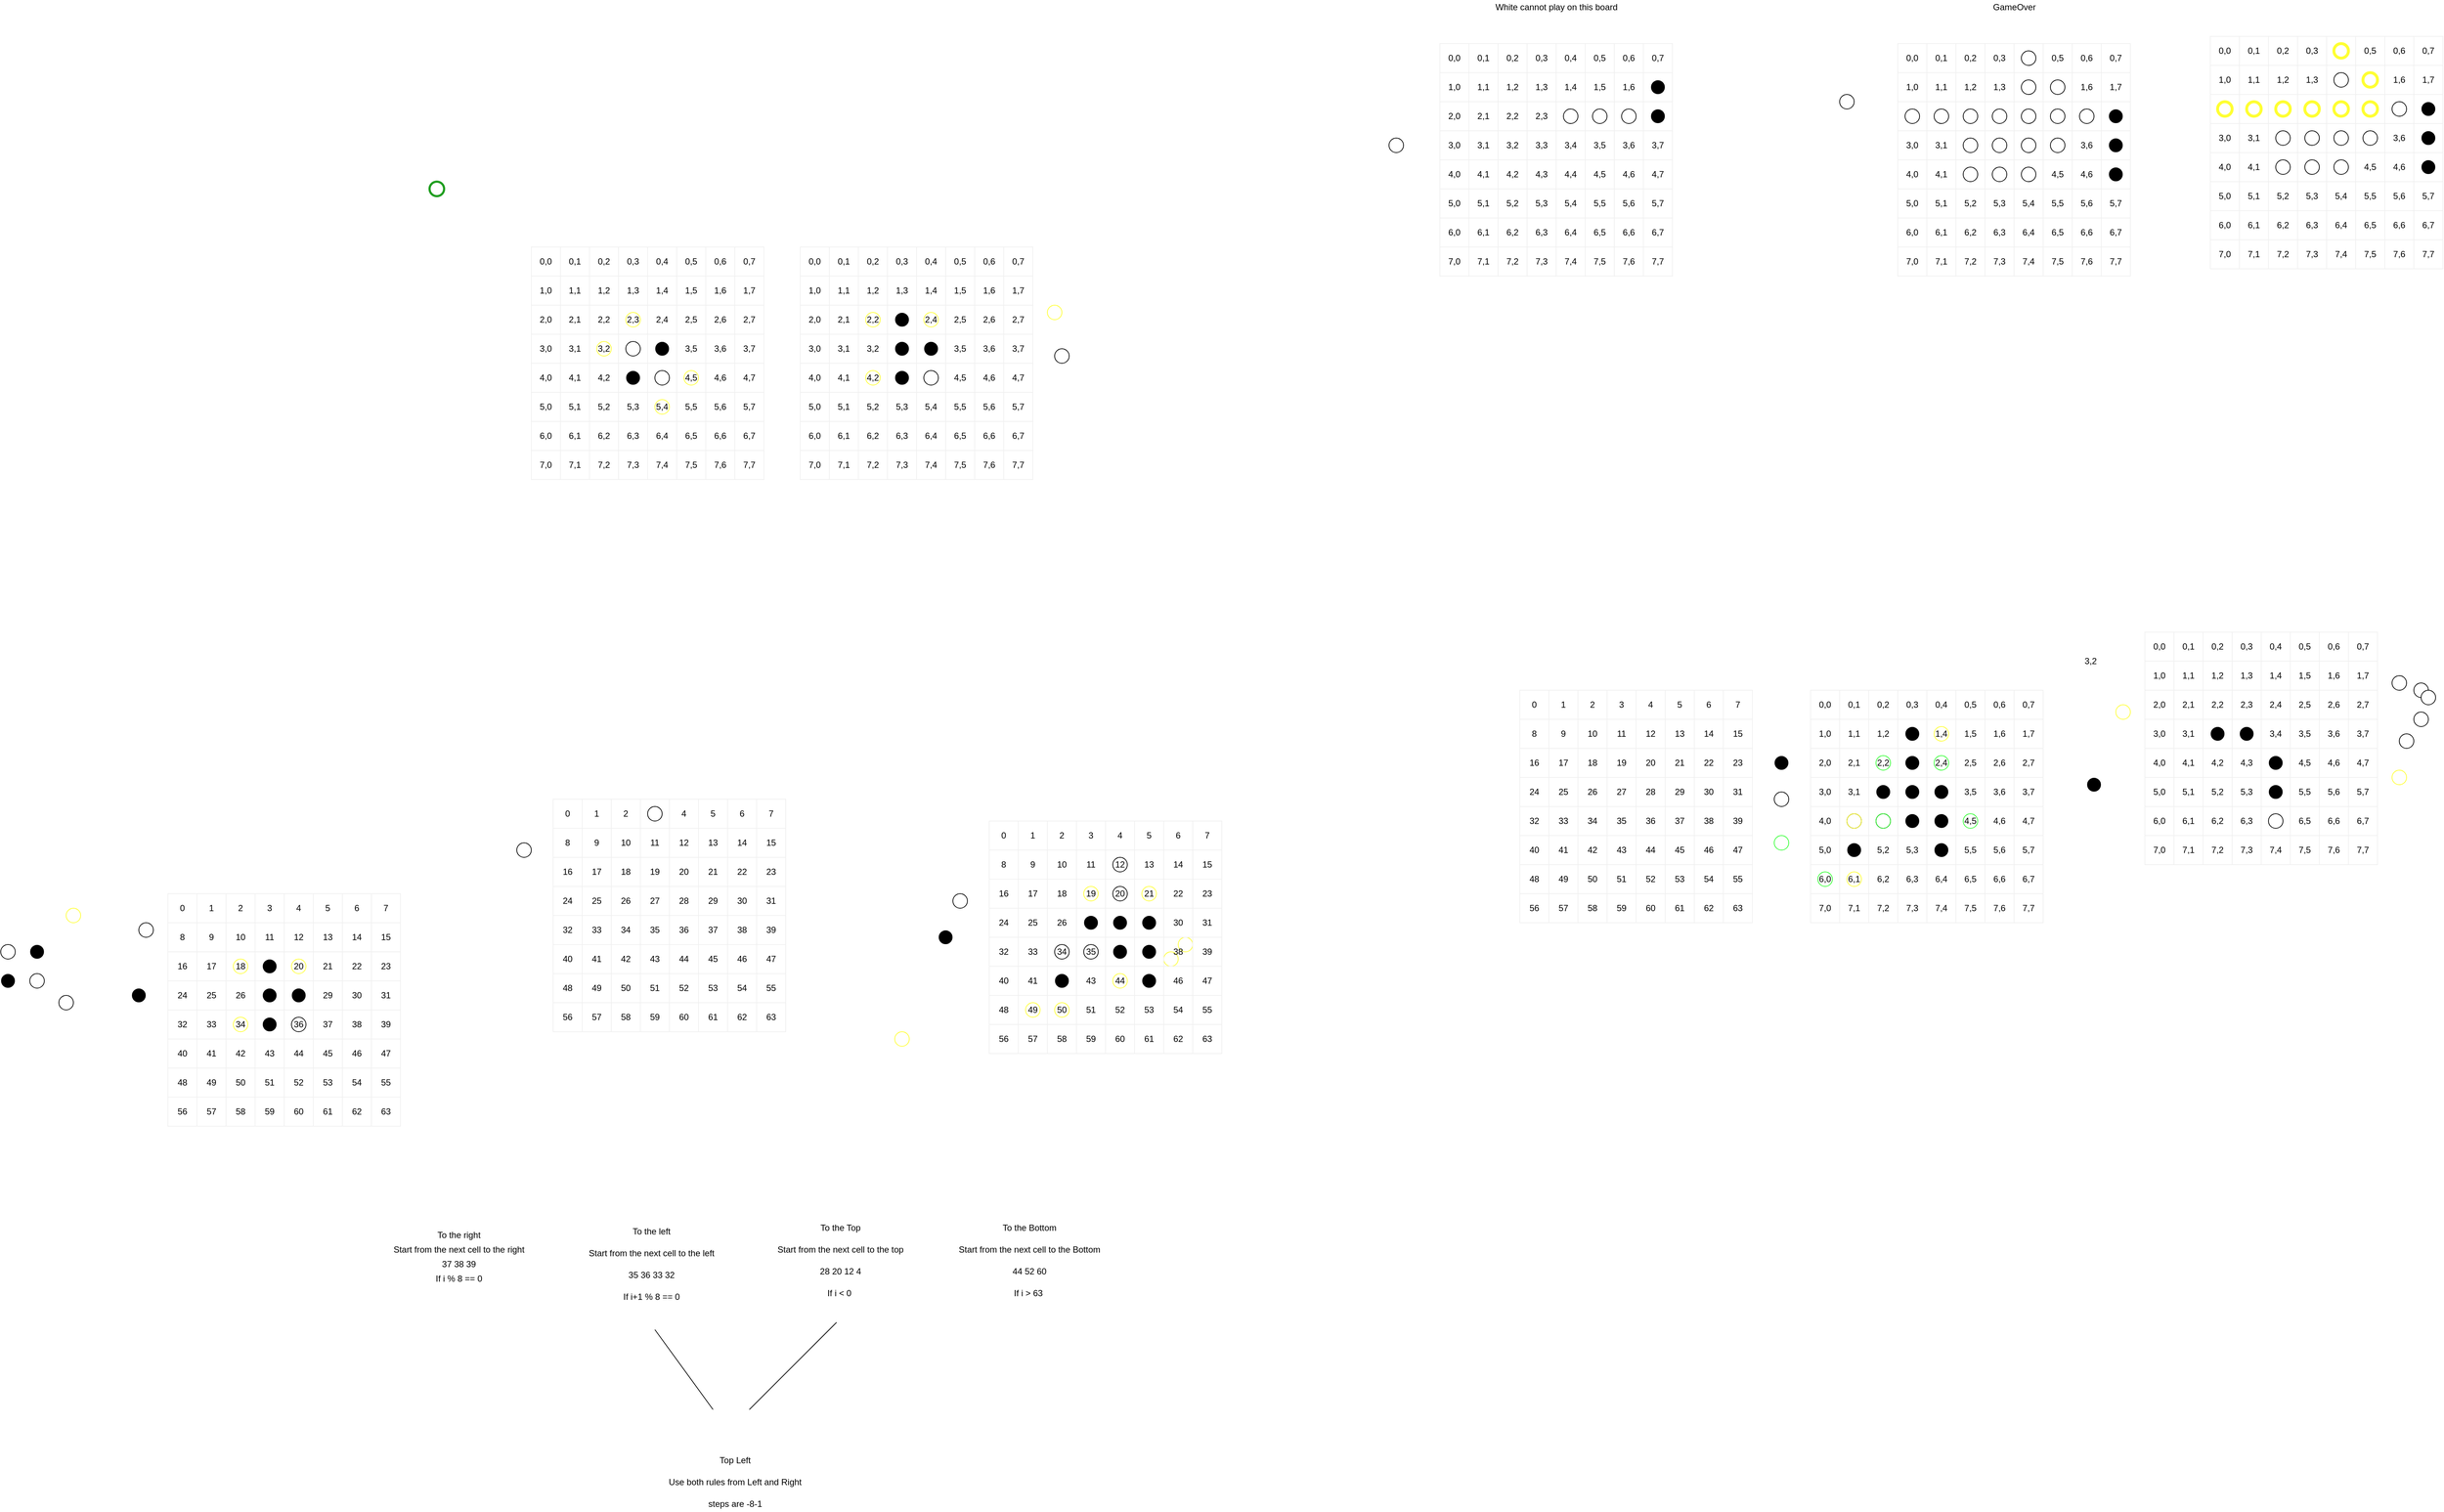 <mxfile version="14.5.1" type="device"><diagram id="wHiF8AaVu5MVFsBUkrjZ" name="Page-1"><mxGraphModel dx="727" dy="1517" grid="1" gridSize="10" guides="1" tooltips="1" connect="1" arrows="1" fold="1" page="0" pageScale="1" pageWidth="850" pageHeight="1100" math="0" shadow="0"><root><mxCell id="0"/><mxCell id="1" parent="0"/><mxCell id="rPg1Bd7BqgiUMjZUz_ei-3" value="" style="ellipse;whiteSpace=wrap;html=1;aspect=fixed;fillColor=#000000;strokeColor=#FFFFFF;" parent="1" vertex="1"><mxGeometry x="-50" y="230" width="20" height="20" as="geometry"/></mxCell><mxCell id="rPg1Bd7BqgiUMjZUz_ei-4" value="" style="ellipse;whiteSpace=wrap;html=1;aspect=fixed;fillColor=#FFFFFF;strokeColor=#000000;" parent="1" vertex="1"><mxGeometry x="-50" y="190" width="20" height="20" as="geometry"/></mxCell><mxCell id="rPg1Bd7BqgiUMjZUz_ei-80" value="" style="ellipse;whiteSpace=wrap;html=1;aspect=fixed;fillColor=#000000;strokeColor=#FFFFFF;" parent="1" vertex="1"><mxGeometry x="-10" y="190" width="20" height="20" as="geometry"/></mxCell><mxCell id="rPg1Bd7BqgiUMjZUz_ei-653" value="If i % 8 == 0" style="text;html=1;align=center;verticalAlign=middle;resizable=0;points=[];autosize=1;" parent="1" vertex="1"><mxGeometry x="540" y="640" width="80" height="20" as="geometry"/></mxCell><mxCell id="rPg1Bd7BqgiUMjZUz_ei-654" value="37 38 39" style="text;html=1;align=center;verticalAlign=middle;resizable=0;points=[];autosize=1;" parent="1" vertex="1"><mxGeometry x="550" y="620" width="60" height="20" as="geometry"/></mxCell><mxCell id="rPg1Bd7BqgiUMjZUz_ei-726" value="Start from the next cell to the right" style="text;html=1;align=center;verticalAlign=middle;resizable=0;points=[];autosize=1;" parent="1" vertex="1"><mxGeometry x="480" y="600" width="200" height="20" as="geometry"/></mxCell><mxCell id="rPg1Bd7BqgiUMjZUz_ei-727" value="To the right" style="text;html=1;align=center;verticalAlign=middle;resizable=0;points=[];autosize=1;" parent="1" vertex="1"><mxGeometry x="545" y="580" width="70" height="20" as="geometry"/></mxCell><mxCell id="rPg1Bd7BqgiUMjZUz_ei-728" value="To the left" style="text;html=1;align=center;verticalAlign=middle;resizable=0;points=[];autosize=1;" parent="1" vertex="1"><mxGeometry x="810" y="575" width="70" height="20" as="geometry"/></mxCell><mxCell id="rPg1Bd7BqgiUMjZUz_ei-729" value="Start from the next cell to the left" style="text;html=1;align=center;verticalAlign=middle;resizable=0;points=[];autosize=1;" parent="1" vertex="1"><mxGeometry x="750" y="605" width="190" height="20" as="geometry"/></mxCell><mxCell id="rPg1Bd7BqgiUMjZUz_ei-730" value="35 36 33 32" style="text;html=1;align=center;verticalAlign=middle;resizable=0;points=[];autosize=1;" parent="1" vertex="1"><mxGeometry x="805" y="635" width="80" height="20" as="geometry"/></mxCell><mxCell id="rPg1Bd7BqgiUMjZUz_ei-731" value="If i+1 % 8 == 0" style="text;html=1;align=center;verticalAlign=middle;resizable=0;points=[];autosize=1;" parent="1" vertex="1"><mxGeometry x="800" y="665" width="90" height="20" as="geometry"/></mxCell><mxCell id="rPg1Bd7BqgiUMjZUz_ei-732" value="To the Top" style="text;html=1;align=center;verticalAlign=middle;resizable=0;points=[];autosize=1;" parent="1" vertex="1"><mxGeometry x="1070" y="570" width="70" height="20" as="geometry"/></mxCell><mxCell id="rPg1Bd7BqgiUMjZUz_ei-734" value="28 20 12 4" style="text;html=1;align=center;verticalAlign=middle;resizable=0;points=[];autosize=1;" parent="1" vertex="1"><mxGeometry x="1070" y="630" width="70" height="20" as="geometry"/></mxCell><mxCell id="rPg1Bd7BqgiUMjZUz_ei-736" value="If i &amp;lt; 0&amp;nbsp;" style="text;html=1;align=center;verticalAlign=middle;resizable=0;points=[];autosize=1;" parent="1" vertex="1"><mxGeometry x="1080" y="660" width="50" height="20" as="geometry"/></mxCell><mxCell id="rPg1Bd7BqgiUMjZUz_ei-737" value="Start from the next cell to the top" style="text;html=1;align=center;verticalAlign=middle;resizable=0;points=[];autosize=1;" parent="1" vertex="1"><mxGeometry x="1010" y="600" width="190" height="20" as="geometry"/></mxCell><mxCell id="rPg1Bd7BqgiUMjZUz_ei-739" value="To the Bottom" style="text;html=1;align=center;verticalAlign=middle;resizable=0;points=[];autosize=1;" parent="1" vertex="1"><mxGeometry x="1320" y="570" width="90" height="20" as="geometry"/></mxCell><mxCell id="rPg1Bd7BqgiUMjZUz_ei-740" value="44 52 60" style="text;html=1;align=center;verticalAlign=middle;resizable=0;points=[];autosize=1;" parent="1" vertex="1"><mxGeometry x="1335" y="630" width="60" height="20" as="geometry"/></mxCell><mxCell id="rPg1Bd7BqgiUMjZUz_ei-741" value="If i &amp;gt; 63&amp;nbsp;" style="text;html=1;align=center;verticalAlign=middle;resizable=0;points=[];autosize=1;" parent="1" vertex="1"><mxGeometry x="1335" y="660" width="60" height="20" as="geometry"/></mxCell><mxCell id="rPg1Bd7BqgiUMjZUz_ei-742" value="Start from the next cell to the Bottom" style="text;html=1;align=center;verticalAlign=middle;resizable=0;points=[];autosize=1;" parent="1" vertex="1"><mxGeometry x="1260" y="600" width="210" height="20" as="geometry"/></mxCell><mxCell id="rPg1Bd7BqgiUMjZUz_ei-743" value="" style="ellipse;whiteSpace=wrap;html=1;aspect=fixed;fillColor=#FFFFFF;strokeColor=#000000;" parent="1" vertex="1"><mxGeometry x="-10" y="230" width="20" height="20" as="geometry"/></mxCell><mxCell id="rPg1Bd7BqgiUMjZUz_ei-744" value="" style="endArrow=none;html=1;" parent="1" edge="1"><mxGeometry width="50" height="50" relative="1" as="geometry"><mxPoint x="930" y="830" as="sourcePoint"/><mxPoint x="850" y="720" as="targetPoint"/></mxGeometry></mxCell><mxCell id="rPg1Bd7BqgiUMjZUz_ei-745" value="" style="endArrow=none;html=1;" parent="1" edge="1"><mxGeometry width="50" height="50" relative="1" as="geometry"><mxPoint x="980" y="830" as="sourcePoint"/><mxPoint x="1100" y="710" as="targetPoint"/></mxGeometry></mxCell><mxCell id="rPg1Bd7BqgiUMjZUz_ei-746" value="Top Left" style="text;html=1;align=center;verticalAlign=middle;resizable=0;points=[];autosize=1;" parent="1" vertex="1"><mxGeometry x="930" y="890" width="60" height="20" as="geometry"/></mxCell><mxCell id="rPg1Bd7BqgiUMjZUz_ei-747" value="Use both rules from Left and Right" style="text;html=1;align=center;verticalAlign=middle;resizable=0;points=[];autosize=1;" parent="1" vertex="1"><mxGeometry x="860" y="920" width="200" height="20" as="geometry"/></mxCell><mxCell id="rPg1Bd7BqgiUMjZUz_ei-748" value="steps are -8-1" style="text;html=1;align=center;verticalAlign=middle;resizable=0;points=[];autosize=1;" parent="1" vertex="1"><mxGeometry x="915" y="950" width="90" height="20" as="geometry"/></mxCell><mxCell id="rPg1Bd7BqgiUMjZUz_ei-894" value="" style="ellipse;whiteSpace=wrap;html=1;aspect=fixed;fillColor=#FFFFFF;strokeColor=#000000;" parent="1" vertex="1"><mxGeometry x="140" y="160" width="20" height="20" as="geometry"/></mxCell><mxCell id="VzDujPtaPOl-7pxtL3JM-1" value="" style="ellipse;whiteSpace=wrap;html=1;aspect=fixed;fillColor=#000000;strokeColor=#FFFFFF;" parent="1" vertex="1"><mxGeometry x="310" y="290" width="20" height="20" as="geometry"/></mxCell><mxCell id="VzDujPtaPOl-7pxtL3JM-2" value="" style="ellipse;whiteSpace=wrap;html=1;aspect=fixed;fillColor=#FFFFFF;strokeColor=#000000;" parent="1" vertex="1"><mxGeometry x="30" y="260" width="20" height="20" as="geometry"/></mxCell><mxCell id="VzDujPtaPOl-7pxtL3JM-3" value="" style="ellipse;whiteSpace=wrap;html=1;aspect=fixed;fillColor=#000000;strokeColor=#FFFFFF;" parent="1" vertex="1"><mxGeometry x="310" y="250" width="20" height="20" as="geometry"/></mxCell><mxCell id="VzDujPtaPOl-7pxtL3JM-4" value="" style="ellipse;whiteSpace=wrap;html=1;aspect=fixed;fillColor=#FFFFFF;strokeColor=#000000;" parent="1" vertex="1"><mxGeometry x="350" y="290" width="20" height="20" as="geometry"/></mxCell><mxCell id="3RAc2ukEWB7Q_Av2xhBE-66" value="" style="ellipse;whiteSpace=wrap;html=1;aspect=fixed;fillColor=#FFFFFF;strokeColor=#000000;" parent="1" vertex="1"><mxGeometry x="660" y="50" width="20" height="20" as="geometry"/></mxCell><mxCell id="uB6G4xPrmY2nxsu2vvQu-4" value="" style="ellipse;whiteSpace=wrap;html=1;aspect=fixed;fillColor=#000000;strokeColor=#FFFFFF;" parent="1" vertex="1"><mxGeometry x="310" y="210" width="20" height="20" as="geometry"/></mxCell><mxCell id="uB6G4xPrmY2nxsu2vvQu-8" value="" style="ellipse;whiteSpace=wrap;html=1;aspect=fixed;fillColor=none;strokeColor=#FFFF33;" parent="1" vertex="1"><mxGeometry x="270" y="290" width="20" height="20" as="geometry"/></mxCell><mxCell id="uB6G4xPrmY2nxsu2vvQu-10" value="" style="ellipse;whiteSpace=wrap;html=1;aspect=fixed;fillColor=none;strokeColor=#FFFF33;" parent="1" vertex="1"><mxGeometry x="350" y="210" width="20" height="20" as="geometry"/></mxCell><mxCell id="uB6G4xPrmY2nxsu2vvQu-11" value="" style="ellipse;whiteSpace=wrap;html=1;aspect=fixed;fillColor=#000000;strokeColor=#FFFFFF;" parent="1" vertex="1"><mxGeometry x="130" y="250" width="20" height="20" as="geometry"/></mxCell><mxCell id="uB6G4xPrmY2nxsu2vvQu-152" value="" style="ellipse;whiteSpace=wrap;html=1;aspect=fixed;fillColor=#000000;strokeColor=#FFFFFF;" parent="1" vertex="1"><mxGeometry x="1480" y="190" width="20" height="20" as="geometry"/></mxCell><mxCell id="uB6G4xPrmY2nxsu2vvQu-153" value="" style="ellipse;whiteSpace=wrap;html=1;aspect=fixed;fillColor=#000000;strokeColor=#FFFFFF;" parent="1" vertex="1"><mxGeometry x="1520" y="150" width="20" height="20" as="geometry"/></mxCell><mxCell id="uB6G4xPrmY2nxsu2vvQu-154" value="" style="ellipse;whiteSpace=wrap;html=1;aspect=fixed;fillColor=#FFFFFF;strokeColor=#000000;" parent="1" vertex="1"><mxGeometry x="1260" y="120" width="20" height="20" as="geometry"/></mxCell><mxCell id="uB6G4xPrmY2nxsu2vvQu-155" value="" style="ellipse;whiteSpace=wrap;html=1;aspect=fixed;fillColor=#000000;strokeColor=#FFFFFF;" parent="1" vertex="1"><mxGeometry x="1240" y="170" width="20" height="20" as="geometry"/></mxCell><mxCell id="uB6G4xPrmY2nxsu2vvQu-162" value="" style="ellipse;whiteSpace=wrap;html=1;aspect=fixed;fillColor=#000000;strokeColor=#FFFFFF;" parent="1" vertex="1"><mxGeometry x="1480" y="150" width="20" height="20" as="geometry"/></mxCell><mxCell id="uB6G4xPrmY2nxsu2vvQu-163" value="" style="ellipse;whiteSpace=wrap;html=1;aspect=fixed;fillColor=#000000;strokeColor=#FFFFFF;" parent="1" vertex="1"><mxGeometry x="1520" y="190" width="20" height="20" as="geometry"/></mxCell><mxCell id="uB6G4xPrmY2nxsu2vvQu-164" value="" style="ellipse;whiteSpace=wrap;html=1;aspect=fixed;fillColor=#FFFFFF;strokeColor=#000000;" parent="1" vertex="1"><mxGeometry x="1480" y="110" width="20" height="20" as="geometry"/></mxCell><mxCell id="uB6G4xPrmY2nxsu2vvQu-165" value="" style="ellipse;whiteSpace=wrap;html=1;aspect=fixed;fillColor=#FFFFFF;strokeColor=#000000;" parent="1" vertex="1"><mxGeometry x="1480" y="70" width="20" height="20" as="geometry"/></mxCell><mxCell id="uB6G4xPrmY2nxsu2vvQu-166" value="" style="ellipse;whiteSpace=wrap;html=1;aspect=fixed;fillColor=#000000;strokeColor=#FFFFFF;" parent="1" vertex="1"><mxGeometry x="1440" y="150" width="20" height="20" as="geometry"/></mxCell><mxCell id="uB6G4xPrmY2nxsu2vvQu-167" value="" style="ellipse;whiteSpace=wrap;html=1;aspect=fixed;fillColor=#FFFFFF;strokeColor=#000000;" parent="1" vertex="1"><mxGeometry x="1440" y="190" width="20" height="20" as="geometry"/></mxCell><mxCell id="uB6G4xPrmY2nxsu2vvQu-168" value="" style="ellipse;whiteSpace=wrap;html=1;aspect=fixed;fillColor=#FFFFFF;strokeColor=#000000;" parent="1" vertex="1"><mxGeometry x="1400" y="190" width="20" height="20" as="geometry"/></mxCell><mxCell id="uB6G4xPrmY2nxsu2vvQu-169" value="" style="ellipse;whiteSpace=wrap;html=1;aspect=fixed;fillColor=#000000;strokeColor=#FFFFFF;" parent="1" vertex="1"><mxGeometry x="1400" y="230" width="20" height="20" as="geometry"/></mxCell><mxCell id="uB6G4xPrmY2nxsu2vvQu-170" value="" style="ellipse;whiteSpace=wrap;html=1;aspect=fixed;fillColor=#000000;strokeColor=#FFFFFF;" parent="1" vertex="1"><mxGeometry x="1520" y="230" width="20" height="20" as="geometry"/></mxCell><mxCell id="uB6G4xPrmY2nxsu2vvQu-171" value="" style="ellipse;whiteSpace=wrap;html=1;aspect=fixed;fillColor=none;strokeColor=#FFFF33;" parent="1" vertex="1"><mxGeometry x="40" y="140" width="20" height="20" as="geometry"/></mxCell><mxCell id="uB6G4xPrmY2nxsu2vvQu-172" value="" style="ellipse;whiteSpace=wrap;html=1;aspect=fixed;fillColor=none;strokeColor=#FFFF33;" parent="1" vertex="1"><mxGeometry x="1180" y="310" width="20" height="20" as="geometry"/></mxCell><mxCell id="uB6G4xPrmY2nxsu2vvQu-173" value="" style="ellipse;whiteSpace=wrap;html=1;aspect=fixed;fillColor=none;strokeColor=#FFFF33;" parent="1" vertex="1"><mxGeometry x="1480" y="230" width="20" height="20" as="geometry"/></mxCell><mxCell id="uB6G4xPrmY2nxsu2vvQu-175" value="" style="ellipse;whiteSpace=wrap;html=1;aspect=fixed;fillColor=none;strokeColor=#FFFF33;" parent="1" vertex="1"><mxGeometry x="1550" y="200" width="20" height="20" as="geometry"/></mxCell><mxCell id="uB6G4xPrmY2nxsu2vvQu-176" value="" style="ellipse;whiteSpace=wrap;html=1;aspect=fixed;fillColor=none;strokeColor=#FFFF33;" parent="1" vertex="1"><mxGeometry x="1400" y="270" width="20" height="20" as="geometry"/></mxCell><mxCell id="uB6G4xPrmY2nxsu2vvQu-177" value="" style="ellipse;whiteSpace=wrap;html=1;aspect=fixed;fillColor=none;strokeColor=#FFFF33;" parent="1" vertex="1"><mxGeometry x="1570" y="180" width="20" height="20" as="geometry"/></mxCell><mxCell id="uB6G4xPrmY2nxsu2vvQu-178" value="" style="ellipse;whiteSpace=wrap;html=1;aspect=fixed;fillColor=none;strokeColor=#FFFF33;" parent="1" vertex="1"><mxGeometry x="1440" y="110" width="20" height="20" as="geometry"/></mxCell><mxCell id="uB6G4xPrmY2nxsu2vvQu-179" value="" style="ellipse;whiteSpace=wrap;html=1;aspect=fixed;fillColor=none;strokeColor=#FFFF33;" parent="1" vertex="1"><mxGeometry x="1520" y="110" width="20" height="20" as="geometry"/></mxCell><mxCell id="uB6G4xPrmY2nxsu2vvQu-180" value="" style="ellipse;whiteSpace=wrap;html=1;aspect=fixed;fillColor=none;strokeColor=#FFFF33;" parent="1" vertex="1"><mxGeometry x="1360" y="270" width="20" height="20" as="geometry"/></mxCell><mxCell id="uB6G4xPrmY2nxsu2vvQu-181" value="" style="ellipse;whiteSpace=wrap;html=1;aspect=fixed;fillColor=#000000;strokeColor=#FFFFFF;" parent="1" vertex="1"><mxGeometry x="350" y="250" width="20" height="20" as="geometry"/></mxCell><mxCell id="uB6G4xPrmY2nxsu2vvQu-182" value="" style="ellipse;whiteSpace=wrap;html=1;aspect=fixed;fillColor=none;strokeColor=#FFFF33;" parent="1" vertex="1"><mxGeometry x="270" y="210" width="20" height="20" as="geometry"/></mxCell><mxCell id="uB6G4xPrmY2nxsu2vvQu-314" value="" style="group" parent="1" vertex="1" connectable="0"><mxGeometry x="1310" y="20" width="320" height="320" as="geometry"/></mxCell><mxCell id="uB6G4xPrmY2nxsu2vvQu-184" value="0" style="rounded=0;whiteSpace=wrap;html=1;fillColor=none;strokeColor=#F0F0F0;editable=0;expand=0;resizable=0;movable=0;rotatable=0;cloneable=0;deletable=0;recursiveResize=0;allowArrows=0;connectable=0;" parent="uB6G4xPrmY2nxsu2vvQu-314" vertex="1"><mxGeometry width="40" height="40" as="geometry"/></mxCell><mxCell id="uB6G4xPrmY2nxsu2vvQu-185" value="1" style="rounded=0;whiteSpace=wrap;html=1;fillColor=none;strokeColor=#F0F0F0;editable=0;expand=0;resizable=0;allowArrows=0;rotatable=0;connectable=0;" parent="uB6G4xPrmY2nxsu2vvQu-314" vertex="1"><mxGeometry x="40" width="40" height="40" as="geometry"/></mxCell><mxCell id="uB6G4xPrmY2nxsu2vvQu-186" value="2" style="rounded=0;whiteSpace=wrap;html=1;fillColor=none;strokeColor=#F0F0F0;editable=0;expand=0;resizable=0;allowArrows=0;rotatable=0;connectable=0;" parent="uB6G4xPrmY2nxsu2vvQu-314" vertex="1"><mxGeometry x="80" width="40" height="40" as="geometry"/></mxCell><mxCell id="uB6G4xPrmY2nxsu2vvQu-187" value="3" style="rounded=0;whiteSpace=wrap;html=1;fillColor=none;strokeColor=#F0F0F0;editable=0;expand=0;resizable=0;allowArrows=0;rotatable=0;connectable=0;" parent="uB6G4xPrmY2nxsu2vvQu-314" vertex="1"><mxGeometry x="120" width="40" height="40" as="geometry"/></mxCell><mxCell id="uB6G4xPrmY2nxsu2vvQu-188" value="4" style="rounded=0;whiteSpace=wrap;html=1;fillColor=none;strokeColor=#F0F0F0;editable=0;expand=0;resizable=0;allowArrows=0;rotatable=0;connectable=0;" parent="uB6G4xPrmY2nxsu2vvQu-314" vertex="1"><mxGeometry x="160" width="40" height="40" as="geometry"/></mxCell><mxCell id="uB6G4xPrmY2nxsu2vvQu-189" value="5" style="rounded=0;whiteSpace=wrap;html=1;fillColor=none;strokeColor=#F0F0F0;editable=0;expand=0;resizable=0;allowArrows=0;rotatable=0;connectable=0;" parent="uB6G4xPrmY2nxsu2vvQu-314" vertex="1"><mxGeometry x="200" width="40" height="40" as="geometry"/></mxCell><mxCell id="uB6G4xPrmY2nxsu2vvQu-190" value="6" style="rounded=0;whiteSpace=wrap;html=1;fillColor=none;strokeColor=#F0F0F0;editable=0;expand=0;resizable=0;allowArrows=0;rotatable=0;connectable=0;" parent="uB6G4xPrmY2nxsu2vvQu-314" vertex="1"><mxGeometry x="240" width="40" height="40" as="geometry"/></mxCell><mxCell id="uB6G4xPrmY2nxsu2vvQu-191" value="7" style="rounded=0;whiteSpace=wrap;html=1;fillColor=none;strokeColor=#F0F0F0;editable=0;expand=0;resizable=0;allowArrows=0;rotatable=0;connectable=0;" parent="uB6G4xPrmY2nxsu2vvQu-314" vertex="1"><mxGeometry x="280" width="40" height="40" as="geometry"/></mxCell><mxCell id="uB6G4xPrmY2nxsu2vvQu-192" value="8" style="rounded=0;whiteSpace=wrap;html=1;fillColor=none;strokeColor=#F0F0F0;editable=0;expand=0;resizable=0;allowArrows=0;rotatable=0;connectable=0;" parent="uB6G4xPrmY2nxsu2vvQu-314" vertex="1"><mxGeometry y="40" width="40" height="40" as="geometry"/></mxCell><mxCell id="uB6G4xPrmY2nxsu2vvQu-193" value="9" style="rounded=0;whiteSpace=wrap;html=1;fillColor=none;strokeColor=#F0F0F0;editable=0;expand=0;resizable=0;allowArrows=0;rotatable=0;connectable=0;" parent="uB6G4xPrmY2nxsu2vvQu-314" vertex="1"><mxGeometry x="40" y="40" width="40" height="40" as="geometry"/></mxCell><mxCell id="uB6G4xPrmY2nxsu2vvQu-194" value="10" style="rounded=0;whiteSpace=wrap;html=1;fillColor=none;strokeColor=#F0F0F0;editable=0;expand=0;resizable=0;allowArrows=0;rotatable=0;connectable=0;" parent="uB6G4xPrmY2nxsu2vvQu-314" vertex="1"><mxGeometry x="80" y="40" width="40" height="40" as="geometry"/></mxCell><mxCell id="uB6G4xPrmY2nxsu2vvQu-195" value="11" style="rounded=0;whiteSpace=wrap;html=1;fillColor=none;strokeColor=#F0F0F0;editable=0;expand=0;resizable=0;allowArrows=0;rotatable=0;connectable=0;" parent="uB6G4xPrmY2nxsu2vvQu-314" vertex="1"><mxGeometry x="120" y="40" width="40" height="40" as="geometry"/></mxCell><mxCell id="uB6G4xPrmY2nxsu2vvQu-196" value="12" style="rounded=0;whiteSpace=wrap;html=1;fillColor=none;strokeColor=#F0F0F0;editable=0;expand=0;resizable=0;allowArrows=0;rotatable=0;connectable=0;" parent="uB6G4xPrmY2nxsu2vvQu-314" vertex="1"><mxGeometry x="160" y="40" width="40" height="40" as="geometry"/></mxCell><mxCell id="uB6G4xPrmY2nxsu2vvQu-197" value="13" style="rounded=0;whiteSpace=wrap;html=1;fillColor=none;strokeColor=#F0F0F0;editable=0;expand=0;resizable=0;allowArrows=0;rotatable=0;connectable=0;" parent="uB6G4xPrmY2nxsu2vvQu-314" vertex="1"><mxGeometry x="200" y="40" width="40" height="40" as="geometry"/></mxCell><mxCell id="uB6G4xPrmY2nxsu2vvQu-198" value="14" style="rounded=0;whiteSpace=wrap;html=1;fillColor=none;strokeColor=#F0F0F0;editable=0;expand=0;resizable=0;allowArrows=0;rotatable=0;connectable=0;" parent="uB6G4xPrmY2nxsu2vvQu-314" vertex="1"><mxGeometry x="240" y="40" width="40" height="40" as="geometry"/></mxCell><mxCell id="uB6G4xPrmY2nxsu2vvQu-199" value="15" style="rounded=0;whiteSpace=wrap;html=1;fillColor=none;strokeColor=#F0F0F0;editable=0;expand=0;resizable=0;allowArrows=0;rotatable=0;connectable=0;" parent="uB6G4xPrmY2nxsu2vvQu-314" vertex="1"><mxGeometry x="280" y="40" width="40" height="40" as="geometry"/></mxCell><mxCell id="uB6G4xPrmY2nxsu2vvQu-200" value="16" style="rounded=0;whiteSpace=wrap;html=1;fillColor=none;strokeColor=#F0F0F0;editable=0;expand=0;resizable=0;allowArrows=0;rotatable=0;connectable=0;" parent="uB6G4xPrmY2nxsu2vvQu-314" vertex="1"><mxGeometry y="80" width="40" height="40" as="geometry"/></mxCell><mxCell id="uB6G4xPrmY2nxsu2vvQu-201" value="17" style="rounded=0;whiteSpace=wrap;html=1;fillColor=none;strokeColor=#F0F0F0;editable=0;expand=0;resizable=0;allowArrows=0;rotatable=0;connectable=0;" parent="uB6G4xPrmY2nxsu2vvQu-314" vertex="1"><mxGeometry x="40" y="80" width="40" height="40" as="geometry"/></mxCell><mxCell id="uB6G4xPrmY2nxsu2vvQu-202" value="18" style="rounded=0;whiteSpace=wrap;html=1;fillColor=none;strokeColor=#F0F0F0;editable=0;expand=0;resizable=0;allowArrows=0;rotatable=0;connectable=0;" parent="uB6G4xPrmY2nxsu2vvQu-314" vertex="1"><mxGeometry x="80" y="80" width="40" height="40" as="geometry"/></mxCell><mxCell id="uB6G4xPrmY2nxsu2vvQu-203" value="19" style="rounded=0;whiteSpace=wrap;html=1;fillColor=none;strokeColor=#F0F0F0;editable=0;expand=0;resizable=0;allowArrows=0;rotatable=0;connectable=0;" parent="uB6G4xPrmY2nxsu2vvQu-314" vertex="1"><mxGeometry x="120" y="80" width="40" height="40" as="geometry"/></mxCell><mxCell id="uB6G4xPrmY2nxsu2vvQu-204" value="20" style="rounded=0;whiteSpace=wrap;html=1;fillColor=none;strokeColor=#F0F0F0;editable=0;expand=0;resizable=0;allowArrows=0;rotatable=0;connectable=0;" parent="uB6G4xPrmY2nxsu2vvQu-314" vertex="1"><mxGeometry x="160" y="80" width="40" height="40" as="geometry"/></mxCell><mxCell id="uB6G4xPrmY2nxsu2vvQu-205" value="21" style="rounded=0;whiteSpace=wrap;html=1;fillColor=none;strokeColor=#F0F0F0;editable=0;expand=0;resizable=0;allowArrows=0;rotatable=0;connectable=0;" parent="uB6G4xPrmY2nxsu2vvQu-314" vertex="1"><mxGeometry x="200" y="80" width="40" height="40" as="geometry"/></mxCell><mxCell id="uB6G4xPrmY2nxsu2vvQu-206" value="22" style="rounded=0;whiteSpace=wrap;html=1;fillColor=none;strokeColor=#F0F0F0;editable=0;expand=0;resizable=0;allowArrows=0;rotatable=0;connectable=0;" parent="uB6G4xPrmY2nxsu2vvQu-314" vertex="1"><mxGeometry x="240" y="80" width="40" height="40" as="geometry"/></mxCell><mxCell id="uB6G4xPrmY2nxsu2vvQu-207" value="23" style="rounded=0;whiteSpace=wrap;html=1;fillColor=none;strokeColor=#F0F0F0;editable=0;expand=0;resizable=0;allowArrows=0;rotatable=0;connectable=0;" parent="uB6G4xPrmY2nxsu2vvQu-314" vertex="1"><mxGeometry x="280" y="80" width="40" height="40" as="geometry"/></mxCell><mxCell id="uB6G4xPrmY2nxsu2vvQu-208" value="24" style="rounded=0;whiteSpace=wrap;html=1;fillColor=none;strokeColor=#F0F0F0;editable=0;expand=0;resizable=0;allowArrows=0;rotatable=0;connectable=0;" parent="uB6G4xPrmY2nxsu2vvQu-314" vertex="1"><mxGeometry y="120" width="40" height="40" as="geometry"/></mxCell><mxCell id="uB6G4xPrmY2nxsu2vvQu-209" value="25" style="rounded=0;whiteSpace=wrap;html=1;fillColor=none;strokeColor=#F0F0F0;editable=0;expand=0;resizable=0;allowArrows=0;rotatable=0;connectable=0;" parent="uB6G4xPrmY2nxsu2vvQu-314" vertex="1"><mxGeometry x="40" y="120" width="40" height="40" as="geometry"/></mxCell><mxCell id="uB6G4xPrmY2nxsu2vvQu-210" value="26" style="rounded=0;whiteSpace=wrap;html=1;fillColor=none;strokeColor=#F0F0F0;editable=0;expand=0;resizable=0;allowArrows=0;rotatable=0;connectable=0;" parent="uB6G4xPrmY2nxsu2vvQu-314" vertex="1"><mxGeometry x="80" y="120" width="40" height="40" as="geometry"/></mxCell><mxCell id="uB6G4xPrmY2nxsu2vvQu-211" value="27" style="rounded=0;whiteSpace=wrap;html=1;fillColor=none;strokeColor=#F0F0F0;editable=0;expand=0;resizable=0;allowArrows=0;rotatable=0;connectable=0;" parent="uB6G4xPrmY2nxsu2vvQu-314" vertex="1"><mxGeometry x="120" y="120" width="40" height="40" as="geometry"/></mxCell><mxCell id="uB6G4xPrmY2nxsu2vvQu-212" value="28" style="rounded=0;whiteSpace=wrap;html=1;fillColor=none;strokeColor=#F0F0F0;editable=0;expand=0;resizable=0;allowArrows=0;rotatable=0;connectable=0;" parent="uB6G4xPrmY2nxsu2vvQu-314" vertex="1"><mxGeometry x="160" y="120" width="40" height="40" as="geometry"/></mxCell><mxCell id="uB6G4xPrmY2nxsu2vvQu-213" value="29" style="rounded=0;whiteSpace=wrap;html=1;fillColor=none;strokeColor=#F0F0F0;editable=0;expand=0;resizable=0;allowArrows=0;rotatable=0;connectable=0;" parent="uB6G4xPrmY2nxsu2vvQu-314" vertex="1"><mxGeometry x="200" y="120" width="40" height="40" as="geometry"/></mxCell><mxCell id="uB6G4xPrmY2nxsu2vvQu-214" value="30" style="rounded=0;whiteSpace=wrap;html=1;fillColor=none;strokeColor=#F0F0F0;editable=0;expand=0;resizable=0;allowArrows=0;rotatable=0;connectable=0;" parent="uB6G4xPrmY2nxsu2vvQu-314" vertex="1"><mxGeometry x="240" y="120" width="40" height="40" as="geometry"/></mxCell><mxCell id="uB6G4xPrmY2nxsu2vvQu-215" value="31" style="rounded=0;whiteSpace=wrap;html=1;fillColor=none;strokeColor=#F0F0F0;editable=0;expand=0;resizable=0;allowArrows=0;rotatable=0;connectable=0;" parent="uB6G4xPrmY2nxsu2vvQu-314" vertex="1"><mxGeometry x="280" y="120" width="40" height="40" as="geometry"/></mxCell><mxCell id="uB6G4xPrmY2nxsu2vvQu-216" value="32" style="rounded=0;whiteSpace=wrap;html=1;fillColor=none;strokeColor=#F0F0F0;editable=0;expand=0;resizable=0;allowArrows=0;rotatable=0;connectable=0;" parent="uB6G4xPrmY2nxsu2vvQu-314" vertex="1"><mxGeometry y="160" width="40" height="40" as="geometry"/></mxCell><mxCell id="uB6G4xPrmY2nxsu2vvQu-217" value="33" style="rounded=0;whiteSpace=wrap;html=1;fillColor=none;strokeColor=#F0F0F0;editable=0;expand=0;resizable=0;allowArrows=0;rotatable=0;connectable=0;" parent="uB6G4xPrmY2nxsu2vvQu-314" vertex="1"><mxGeometry x="40" y="160" width="40" height="40" as="geometry"/></mxCell><mxCell id="uB6G4xPrmY2nxsu2vvQu-218" value="34" style="rounded=0;whiteSpace=wrap;html=1;fillColor=none;strokeColor=#F0F0F0;editable=0;expand=0;resizable=0;allowArrows=0;rotatable=0;connectable=0;" parent="uB6G4xPrmY2nxsu2vvQu-314" vertex="1"><mxGeometry x="80" y="160" width="40" height="40" as="geometry"/></mxCell><mxCell id="uB6G4xPrmY2nxsu2vvQu-219" value="35" style="rounded=0;whiteSpace=wrap;html=1;fillColor=none;strokeColor=#F0F0F0;editable=0;expand=0;resizable=0;allowArrows=0;rotatable=0;connectable=0;" parent="uB6G4xPrmY2nxsu2vvQu-314" vertex="1"><mxGeometry x="120" y="160" width="40" height="40" as="geometry"/></mxCell><mxCell id="uB6G4xPrmY2nxsu2vvQu-220" value="36" style="rounded=0;whiteSpace=wrap;html=1;fillColor=none;strokeColor=#F0F0F0;editable=0;expand=0;resizable=0;allowArrows=0;rotatable=0;connectable=0;" parent="uB6G4xPrmY2nxsu2vvQu-314" vertex="1"><mxGeometry x="160" y="160" width="40" height="40" as="geometry"/></mxCell><mxCell id="uB6G4xPrmY2nxsu2vvQu-221" value="37" style="rounded=0;whiteSpace=wrap;html=1;fillColor=none;strokeColor=#F0F0F0;editable=0;expand=0;resizable=0;allowArrows=0;rotatable=0;connectable=0;" parent="uB6G4xPrmY2nxsu2vvQu-314" vertex="1"><mxGeometry x="200" y="160" width="40" height="40" as="geometry"/></mxCell><mxCell id="uB6G4xPrmY2nxsu2vvQu-222" value="38" style="rounded=0;whiteSpace=wrap;html=1;fillColor=none;strokeColor=#F0F0F0;editable=0;expand=0;resizable=0;allowArrows=0;rotatable=0;connectable=0;" parent="uB6G4xPrmY2nxsu2vvQu-314" vertex="1"><mxGeometry x="240" y="160" width="40" height="40" as="geometry"/></mxCell><mxCell id="uB6G4xPrmY2nxsu2vvQu-223" value="39" style="rounded=0;whiteSpace=wrap;html=1;fillColor=none;strokeColor=#F0F0F0;editable=0;expand=0;resizable=0;allowArrows=0;rotatable=0;connectable=0;" parent="uB6G4xPrmY2nxsu2vvQu-314" vertex="1"><mxGeometry x="280" y="160" width="40" height="40" as="geometry"/></mxCell><mxCell id="uB6G4xPrmY2nxsu2vvQu-224" value="40" style="rounded=0;whiteSpace=wrap;html=1;fillColor=none;strokeColor=#F0F0F0;editable=0;expand=0;resizable=0;allowArrows=0;rotatable=0;connectable=0;" parent="uB6G4xPrmY2nxsu2vvQu-314" vertex="1"><mxGeometry y="200" width="40" height="40" as="geometry"/></mxCell><mxCell id="uB6G4xPrmY2nxsu2vvQu-225" value="41" style="rounded=0;whiteSpace=wrap;html=1;fillColor=none;strokeColor=#F0F0F0;editable=0;expand=0;resizable=0;allowArrows=0;rotatable=0;connectable=0;" parent="uB6G4xPrmY2nxsu2vvQu-314" vertex="1"><mxGeometry x="40" y="200" width="40" height="40" as="geometry"/></mxCell><mxCell id="uB6G4xPrmY2nxsu2vvQu-226" value="42" style="rounded=0;whiteSpace=wrap;html=1;fillColor=none;strokeColor=#F0F0F0;editable=0;expand=0;resizable=0;allowArrows=0;rotatable=0;connectable=0;" parent="uB6G4xPrmY2nxsu2vvQu-314" vertex="1"><mxGeometry x="80" y="200" width="40" height="40" as="geometry"/></mxCell><mxCell id="uB6G4xPrmY2nxsu2vvQu-227" value="43" style="rounded=0;whiteSpace=wrap;html=1;fillColor=none;strokeColor=#F0F0F0;editable=0;expand=0;resizable=0;allowArrows=0;rotatable=0;connectable=0;" parent="uB6G4xPrmY2nxsu2vvQu-314" vertex="1"><mxGeometry x="120" y="200" width="40" height="40" as="geometry"/></mxCell><mxCell id="uB6G4xPrmY2nxsu2vvQu-228" value="44" style="rounded=0;whiteSpace=wrap;html=1;fillColor=none;strokeColor=#F0F0F0;editable=0;expand=0;resizable=0;allowArrows=0;rotatable=0;connectable=0;" parent="uB6G4xPrmY2nxsu2vvQu-314" vertex="1"><mxGeometry x="160" y="200" width="40" height="40" as="geometry"/></mxCell><mxCell id="uB6G4xPrmY2nxsu2vvQu-229" value="45" style="rounded=0;whiteSpace=wrap;html=1;fillColor=none;strokeColor=#F0F0F0;editable=0;expand=0;resizable=0;allowArrows=0;rotatable=0;connectable=0;" parent="uB6G4xPrmY2nxsu2vvQu-314" vertex="1"><mxGeometry x="200" y="200" width="40" height="40" as="geometry"/></mxCell><mxCell id="uB6G4xPrmY2nxsu2vvQu-230" value="46" style="rounded=0;whiteSpace=wrap;html=1;fillColor=none;strokeColor=#F0F0F0;editable=0;expand=0;resizable=0;allowArrows=0;rotatable=0;connectable=0;" parent="uB6G4xPrmY2nxsu2vvQu-314" vertex="1"><mxGeometry x="240" y="200" width="40" height="40" as="geometry"/></mxCell><mxCell id="uB6G4xPrmY2nxsu2vvQu-231" value="47" style="rounded=0;whiteSpace=wrap;html=1;fillColor=none;strokeColor=#F0F0F0;editable=0;expand=0;resizable=0;allowArrows=0;rotatable=0;connectable=0;" parent="uB6G4xPrmY2nxsu2vvQu-314" vertex="1"><mxGeometry x="280" y="200" width="40" height="40" as="geometry"/></mxCell><mxCell id="uB6G4xPrmY2nxsu2vvQu-232" value="48" style="rounded=0;whiteSpace=wrap;html=1;fillColor=none;strokeColor=#F0F0F0;editable=0;expand=0;resizable=0;allowArrows=0;rotatable=0;connectable=0;" parent="uB6G4xPrmY2nxsu2vvQu-314" vertex="1"><mxGeometry y="240" width="40" height="40" as="geometry"/></mxCell><mxCell id="uB6G4xPrmY2nxsu2vvQu-233" value="49" style="rounded=0;whiteSpace=wrap;html=1;fillColor=none;strokeColor=#F0F0F0;editable=0;expand=0;resizable=0;allowArrows=0;rotatable=0;connectable=0;" parent="uB6G4xPrmY2nxsu2vvQu-314" vertex="1"><mxGeometry x="40" y="240" width="40" height="40" as="geometry"/></mxCell><mxCell id="uB6G4xPrmY2nxsu2vvQu-234" value="50" style="rounded=0;whiteSpace=wrap;html=1;fillColor=none;strokeColor=#F0F0F0;editable=0;expand=0;resizable=0;allowArrows=0;rotatable=0;connectable=0;" parent="uB6G4xPrmY2nxsu2vvQu-314" vertex="1"><mxGeometry x="80" y="240" width="40" height="40" as="geometry"/></mxCell><mxCell id="uB6G4xPrmY2nxsu2vvQu-235" value="51" style="rounded=0;whiteSpace=wrap;html=1;fillColor=none;strokeColor=#F0F0F0;editable=0;expand=0;resizable=0;allowArrows=0;rotatable=0;connectable=0;" parent="uB6G4xPrmY2nxsu2vvQu-314" vertex="1"><mxGeometry x="120" y="240" width="40" height="40" as="geometry"/></mxCell><mxCell id="uB6G4xPrmY2nxsu2vvQu-236" value="52" style="rounded=0;whiteSpace=wrap;html=1;fillColor=none;strokeColor=#F0F0F0;editable=0;expand=0;resizable=0;allowArrows=0;rotatable=0;connectable=0;" parent="uB6G4xPrmY2nxsu2vvQu-314" vertex="1"><mxGeometry x="160" y="240" width="40" height="40" as="geometry"/></mxCell><mxCell id="uB6G4xPrmY2nxsu2vvQu-237" value="53" style="rounded=0;whiteSpace=wrap;html=1;fillColor=none;strokeColor=#F0F0F0;editable=0;expand=0;resizable=0;allowArrows=0;rotatable=0;connectable=0;" parent="uB6G4xPrmY2nxsu2vvQu-314" vertex="1"><mxGeometry x="200" y="240" width="40" height="40" as="geometry"/></mxCell><mxCell id="uB6G4xPrmY2nxsu2vvQu-238" value="54" style="rounded=0;whiteSpace=wrap;html=1;fillColor=none;strokeColor=#F0F0F0;editable=0;expand=0;resizable=0;allowArrows=0;rotatable=0;connectable=0;" parent="uB6G4xPrmY2nxsu2vvQu-314" vertex="1"><mxGeometry x="240" y="240" width="40" height="40" as="geometry"/></mxCell><mxCell id="uB6G4xPrmY2nxsu2vvQu-239" value="55" style="rounded=0;whiteSpace=wrap;html=1;fillColor=none;strokeColor=#F0F0F0;editable=0;expand=0;resizable=0;allowArrows=0;rotatable=0;connectable=0;" parent="uB6G4xPrmY2nxsu2vvQu-314" vertex="1"><mxGeometry x="280" y="240" width="40" height="40" as="geometry"/></mxCell><mxCell id="uB6G4xPrmY2nxsu2vvQu-240" value="56" style="rounded=0;whiteSpace=wrap;html=1;fillColor=none;strokeColor=#F0F0F0;editable=0;expand=0;resizable=0;allowArrows=0;rotatable=0;connectable=0;" parent="uB6G4xPrmY2nxsu2vvQu-314" vertex="1"><mxGeometry y="280" width="40" height="40" as="geometry"/></mxCell><mxCell id="uB6G4xPrmY2nxsu2vvQu-241" value="57" style="rounded=0;whiteSpace=wrap;html=1;fillColor=none;strokeColor=#F0F0F0;editable=0;expand=0;resizable=0;allowArrows=0;rotatable=0;connectable=0;" parent="uB6G4xPrmY2nxsu2vvQu-314" vertex="1"><mxGeometry x="40" y="280" width="40" height="40" as="geometry"/></mxCell><mxCell id="uB6G4xPrmY2nxsu2vvQu-242" value="58" style="rounded=0;whiteSpace=wrap;html=1;fillColor=none;strokeColor=#F0F0F0;editable=0;expand=0;resizable=0;allowArrows=0;rotatable=0;connectable=0;" parent="uB6G4xPrmY2nxsu2vvQu-314" vertex="1"><mxGeometry x="80" y="280" width="40" height="40" as="geometry"/></mxCell><mxCell id="uB6G4xPrmY2nxsu2vvQu-243" value="59" style="rounded=0;whiteSpace=wrap;html=1;fillColor=none;strokeColor=#F0F0F0;editable=0;expand=0;resizable=0;allowArrows=0;rotatable=0;connectable=0;" parent="uB6G4xPrmY2nxsu2vvQu-314" vertex="1"><mxGeometry x="120" y="280" width="40" height="40" as="geometry"/></mxCell><mxCell id="uB6G4xPrmY2nxsu2vvQu-244" value="60" style="rounded=0;whiteSpace=wrap;html=1;fillColor=none;strokeColor=#F0F0F0;editable=0;expand=0;resizable=0;allowArrows=0;rotatable=0;connectable=0;" parent="uB6G4xPrmY2nxsu2vvQu-314" vertex="1"><mxGeometry x="160" y="280" width="40" height="40" as="geometry"/></mxCell><mxCell id="uB6G4xPrmY2nxsu2vvQu-245" value="61" style="rounded=0;whiteSpace=wrap;html=1;fillColor=none;strokeColor=#F0F0F0;editable=0;expand=0;resizable=0;allowArrows=0;rotatable=0;connectable=0;" parent="uB6G4xPrmY2nxsu2vvQu-314" vertex="1"><mxGeometry x="200" y="280" width="40" height="40" as="geometry"/></mxCell><mxCell id="uB6G4xPrmY2nxsu2vvQu-246" value="62" style="rounded=0;whiteSpace=wrap;html=1;fillColor=none;strokeColor=#F0F0F0;editable=0;expand=0;resizable=0;allowArrows=0;rotatable=0;connectable=0;" parent="uB6G4xPrmY2nxsu2vvQu-314" vertex="1"><mxGeometry x="240" y="280" width="40" height="40" as="geometry"/></mxCell><mxCell id="uB6G4xPrmY2nxsu2vvQu-247" value="63" style="rounded=0;whiteSpace=wrap;html=1;fillColor=none;strokeColor=#F0F0F0;editable=0;expand=0;resizable=0;allowArrows=0;rotatable=0;connectable=0;" parent="uB6G4xPrmY2nxsu2vvQu-314" vertex="1"><mxGeometry x="280" y="280" width="40" height="40" as="geometry"/></mxCell><mxCell id="uB6G4xPrmY2nxsu2vvQu-315" value="" style="group" parent="1" vertex="1" connectable="0"><mxGeometry x="180" y="120" width="320" height="320" as="geometry"/></mxCell><mxCell id="uB6G4xPrmY2nxsu2vvQu-316" value="0" style="rounded=0;whiteSpace=wrap;html=1;fillColor=none;strokeColor=#F0F0F0;editable=0;expand=0;resizable=0;movable=0;rotatable=0;cloneable=0;deletable=0;recursiveResize=0;allowArrows=0;connectable=0;" parent="uB6G4xPrmY2nxsu2vvQu-315" vertex="1"><mxGeometry width="40" height="40" as="geometry"/></mxCell><mxCell id="uB6G4xPrmY2nxsu2vvQu-317" value="1" style="rounded=0;whiteSpace=wrap;html=1;fillColor=none;strokeColor=#F0F0F0;editable=0;expand=0;resizable=0;allowArrows=0;rotatable=0;connectable=0;" parent="uB6G4xPrmY2nxsu2vvQu-315" vertex="1"><mxGeometry x="40" width="40" height="40" as="geometry"/></mxCell><mxCell id="uB6G4xPrmY2nxsu2vvQu-318" value="2" style="rounded=0;whiteSpace=wrap;html=1;fillColor=none;strokeColor=#F0F0F0;editable=0;expand=0;resizable=0;allowArrows=0;rotatable=0;connectable=0;" parent="uB6G4xPrmY2nxsu2vvQu-315" vertex="1"><mxGeometry x="80" width="40" height="40" as="geometry"/></mxCell><mxCell id="uB6G4xPrmY2nxsu2vvQu-319" value="3" style="rounded=0;whiteSpace=wrap;html=1;fillColor=none;strokeColor=#F0F0F0;editable=0;expand=0;resizable=0;allowArrows=0;rotatable=0;connectable=0;" parent="uB6G4xPrmY2nxsu2vvQu-315" vertex="1"><mxGeometry x="120" width="40" height="40" as="geometry"/></mxCell><mxCell id="uB6G4xPrmY2nxsu2vvQu-320" value="4" style="rounded=0;whiteSpace=wrap;html=1;fillColor=none;strokeColor=#F0F0F0;editable=0;expand=0;resizable=0;allowArrows=0;rotatable=0;connectable=0;" parent="uB6G4xPrmY2nxsu2vvQu-315" vertex="1"><mxGeometry x="160" width="40" height="40" as="geometry"/></mxCell><mxCell id="uB6G4xPrmY2nxsu2vvQu-321" value="5" style="rounded=0;whiteSpace=wrap;html=1;fillColor=none;strokeColor=#F0F0F0;editable=0;expand=0;resizable=0;allowArrows=0;rotatable=0;connectable=0;" parent="uB6G4xPrmY2nxsu2vvQu-315" vertex="1"><mxGeometry x="200" width="40" height="40" as="geometry"/></mxCell><mxCell id="uB6G4xPrmY2nxsu2vvQu-322" value="6" style="rounded=0;whiteSpace=wrap;html=1;fillColor=none;strokeColor=#F0F0F0;editable=0;expand=0;resizable=0;allowArrows=0;rotatable=0;connectable=0;" parent="uB6G4xPrmY2nxsu2vvQu-315" vertex="1"><mxGeometry x="240" width="40" height="40" as="geometry"/></mxCell><mxCell id="uB6G4xPrmY2nxsu2vvQu-323" value="7" style="rounded=0;whiteSpace=wrap;html=1;fillColor=none;strokeColor=#F0F0F0;editable=0;expand=0;resizable=0;allowArrows=0;rotatable=0;connectable=0;" parent="uB6G4xPrmY2nxsu2vvQu-315" vertex="1"><mxGeometry x="280" width="40" height="40" as="geometry"/></mxCell><mxCell id="uB6G4xPrmY2nxsu2vvQu-324" value="8" style="rounded=0;whiteSpace=wrap;html=1;fillColor=none;strokeColor=#F0F0F0;editable=0;expand=0;resizable=0;allowArrows=0;rotatable=0;connectable=0;" parent="uB6G4xPrmY2nxsu2vvQu-315" vertex="1"><mxGeometry y="40" width="40" height="40" as="geometry"/></mxCell><mxCell id="uB6G4xPrmY2nxsu2vvQu-325" value="9" style="rounded=0;whiteSpace=wrap;html=1;fillColor=none;strokeColor=#F0F0F0;editable=0;expand=0;resizable=0;allowArrows=0;rotatable=0;connectable=0;" parent="uB6G4xPrmY2nxsu2vvQu-315" vertex="1"><mxGeometry x="40" y="40" width="40" height="40" as="geometry"/></mxCell><mxCell id="uB6G4xPrmY2nxsu2vvQu-326" value="10" style="rounded=0;whiteSpace=wrap;html=1;fillColor=none;strokeColor=#F0F0F0;editable=0;expand=0;resizable=0;allowArrows=0;rotatable=0;connectable=0;" parent="uB6G4xPrmY2nxsu2vvQu-315" vertex="1"><mxGeometry x="80" y="40" width="40" height="40" as="geometry"/></mxCell><mxCell id="uB6G4xPrmY2nxsu2vvQu-327" value="11" style="rounded=0;whiteSpace=wrap;html=1;fillColor=none;strokeColor=#F0F0F0;editable=0;expand=0;resizable=0;allowArrows=0;rotatable=0;connectable=0;" parent="uB6G4xPrmY2nxsu2vvQu-315" vertex="1"><mxGeometry x="120" y="40" width="40" height="40" as="geometry"/></mxCell><mxCell id="uB6G4xPrmY2nxsu2vvQu-328" value="12" style="rounded=0;whiteSpace=wrap;html=1;fillColor=none;strokeColor=#F0F0F0;editable=0;expand=0;resizable=0;allowArrows=0;rotatable=0;connectable=0;" parent="uB6G4xPrmY2nxsu2vvQu-315" vertex="1"><mxGeometry x="160" y="40" width="40" height="40" as="geometry"/></mxCell><mxCell id="uB6G4xPrmY2nxsu2vvQu-329" value="13" style="rounded=0;whiteSpace=wrap;html=1;fillColor=none;strokeColor=#F0F0F0;editable=0;expand=0;resizable=0;allowArrows=0;rotatable=0;connectable=0;" parent="uB6G4xPrmY2nxsu2vvQu-315" vertex="1"><mxGeometry x="200" y="40" width="40" height="40" as="geometry"/></mxCell><mxCell id="uB6G4xPrmY2nxsu2vvQu-330" value="14" style="rounded=0;whiteSpace=wrap;html=1;fillColor=none;strokeColor=#F0F0F0;editable=0;expand=0;resizable=0;allowArrows=0;rotatable=0;connectable=0;" parent="uB6G4xPrmY2nxsu2vvQu-315" vertex="1"><mxGeometry x="240" y="40" width="40" height="40" as="geometry"/></mxCell><mxCell id="uB6G4xPrmY2nxsu2vvQu-331" value="15" style="rounded=0;whiteSpace=wrap;html=1;fillColor=none;strokeColor=#F0F0F0;editable=0;expand=0;resizable=0;allowArrows=0;rotatable=0;connectable=0;" parent="uB6G4xPrmY2nxsu2vvQu-315" vertex="1"><mxGeometry x="280" y="40" width="40" height="40" as="geometry"/></mxCell><mxCell id="uB6G4xPrmY2nxsu2vvQu-332" value="16" style="rounded=0;whiteSpace=wrap;html=1;fillColor=none;strokeColor=#F0F0F0;editable=0;expand=0;resizable=0;allowArrows=0;rotatable=0;connectable=0;" parent="uB6G4xPrmY2nxsu2vvQu-315" vertex="1"><mxGeometry y="80" width="40" height="40" as="geometry"/></mxCell><mxCell id="uB6G4xPrmY2nxsu2vvQu-333" value="17" style="rounded=0;whiteSpace=wrap;html=1;fillColor=none;strokeColor=#F0F0F0;editable=0;expand=0;resizable=0;allowArrows=0;rotatable=0;connectable=0;" parent="uB6G4xPrmY2nxsu2vvQu-315" vertex="1"><mxGeometry x="40" y="80" width="40" height="40" as="geometry"/></mxCell><mxCell id="uB6G4xPrmY2nxsu2vvQu-334" value="18" style="rounded=0;whiteSpace=wrap;html=1;fillColor=none;strokeColor=#F0F0F0;editable=0;expand=0;resizable=0;allowArrows=0;rotatable=0;connectable=0;" parent="uB6G4xPrmY2nxsu2vvQu-315" vertex="1"><mxGeometry x="80" y="80" width="40" height="40" as="geometry"/></mxCell><mxCell id="uB6G4xPrmY2nxsu2vvQu-335" value="19" style="rounded=0;whiteSpace=wrap;html=1;fillColor=none;strokeColor=#F0F0F0;editable=0;expand=0;resizable=0;allowArrows=0;rotatable=0;connectable=0;" parent="uB6G4xPrmY2nxsu2vvQu-315" vertex="1"><mxGeometry x="120" y="80" width="40" height="40" as="geometry"/></mxCell><mxCell id="uB6G4xPrmY2nxsu2vvQu-336" value="20" style="rounded=0;whiteSpace=wrap;html=1;fillColor=none;strokeColor=#F0F0F0;editable=0;expand=0;resizable=0;allowArrows=0;rotatable=0;connectable=0;" parent="uB6G4xPrmY2nxsu2vvQu-315" vertex="1"><mxGeometry x="160" y="80" width="40" height="40" as="geometry"/></mxCell><mxCell id="uB6G4xPrmY2nxsu2vvQu-337" value="21" style="rounded=0;whiteSpace=wrap;html=1;fillColor=none;strokeColor=#F0F0F0;editable=0;expand=0;resizable=0;allowArrows=0;rotatable=0;connectable=0;" parent="uB6G4xPrmY2nxsu2vvQu-315" vertex="1"><mxGeometry x="200" y="80" width="40" height="40" as="geometry"/></mxCell><mxCell id="uB6G4xPrmY2nxsu2vvQu-338" value="22" style="rounded=0;whiteSpace=wrap;html=1;fillColor=none;strokeColor=#F0F0F0;editable=0;expand=0;resizable=0;allowArrows=0;rotatable=0;connectable=0;" parent="uB6G4xPrmY2nxsu2vvQu-315" vertex="1"><mxGeometry x="240" y="80" width="40" height="40" as="geometry"/></mxCell><mxCell id="uB6G4xPrmY2nxsu2vvQu-339" value="23" style="rounded=0;whiteSpace=wrap;html=1;fillColor=none;strokeColor=#F0F0F0;editable=0;expand=0;resizable=0;allowArrows=0;rotatable=0;connectable=0;" parent="uB6G4xPrmY2nxsu2vvQu-315" vertex="1"><mxGeometry x="280" y="80" width="40" height="40" as="geometry"/></mxCell><mxCell id="uB6G4xPrmY2nxsu2vvQu-340" value="24" style="rounded=0;whiteSpace=wrap;html=1;fillColor=none;strokeColor=#F0F0F0;editable=0;expand=0;resizable=0;allowArrows=0;rotatable=0;connectable=0;" parent="uB6G4xPrmY2nxsu2vvQu-315" vertex="1"><mxGeometry y="120" width="40" height="40" as="geometry"/></mxCell><mxCell id="uB6G4xPrmY2nxsu2vvQu-341" value="25" style="rounded=0;whiteSpace=wrap;html=1;fillColor=none;strokeColor=#F0F0F0;editable=0;expand=0;resizable=0;allowArrows=0;rotatable=0;connectable=0;" parent="uB6G4xPrmY2nxsu2vvQu-315" vertex="1"><mxGeometry x="40" y="120" width="40" height="40" as="geometry"/></mxCell><mxCell id="uB6G4xPrmY2nxsu2vvQu-342" value="26" style="rounded=0;whiteSpace=wrap;html=1;fillColor=none;strokeColor=#F0F0F0;editable=0;expand=0;resizable=0;allowArrows=0;rotatable=0;connectable=0;" parent="uB6G4xPrmY2nxsu2vvQu-315" vertex="1"><mxGeometry x="80" y="120" width="40" height="40" as="geometry"/></mxCell><mxCell id="uB6G4xPrmY2nxsu2vvQu-343" value="27" style="rounded=0;whiteSpace=wrap;html=1;fillColor=none;strokeColor=#F0F0F0;editable=0;expand=0;resizable=0;allowArrows=0;rotatable=0;connectable=0;" parent="uB6G4xPrmY2nxsu2vvQu-315" vertex="1"><mxGeometry x="120" y="120" width="40" height="40" as="geometry"/></mxCell><mxCell id="uB6G4xPrmY2nxsu2vvQu-344" value="28" style="rounded=0;whiteSpace=wrap;html=1;fillColor=none;strokeColor=#F0F0F0;editable=0;expand=0;resizable=0;allowArrows=0;rotatable=0;connectable=0;" parent="uB6G4xPrmY2nxsu2vvQu-315" vertex="1"><mxGeometry x="160" y="120" width="40" height="40" as="geometry"/></mxCell><mxCell id="uB6G4xPrmY2nxsu2vvQu-345" value="29" style="rounded=0;whiteSpace=wrap;html=1;fillColor=none;strokeColor=#F0F0F0;editable=0;expand=0;resizable=0;allowArrows=0;rotatable=0;connectable=0;" parent="uB6G4xPrmY2nxsu2vvQu-315" vertex="1"><mxGeometry x="200" y="120" width="40" height="40" as="geometry"/></mxCell><mxCell id="uB6G4xPrmY2nxsu2vvQu-346" value="30" style="rounded=0;whiteSpace=wrap;html=1;fillColor=none;strokeColor=#F0F0F0;editable=0;expand=0;resizable=0;allowArrows=0;rotatable=0;connectable=0;" parent="uB6G4xPrmY2nxsu2vvQu-315" vertex="1"><mxGeometry x="240" y="120" width="40" height="40" as="geometry"/></mxCell><mxCell id="uB6G4xPrmY2nxsu2vvQu-347" value="31" style="rounded=0;whiteSpace=wrap;html=1;fillColor=none;strokeColor=#F0F0F0;editable=0;expand=0;resizable=0;allowArrows=0;rotatable=0;connectable=0;" parent="uB6G4xPrmY2nxsu2vvQu-315" vertex="1"><mxGeometry x="280" y="120" width="40" height="40" as="geometry"/></mxCell><mxCell id="uB6G4xPrmY2nxsu2vvQu-348" value="32" style="rounded=0;whiteSpace=wrap;html=1;fillColor=none;strokeColor=#F0F0F0;editable=0;expand=0;resizable=0;allowArrows=0;rotatable=0;connectable=0;" parent="uB6G4xPrmY2nxsu2vvQu-315" vertex="1"><mxGeometry y="160" width="40" height="40" as="geometry"/></mxCell><mxCell id="uB6G4xPrmY2nxsu2vvQu-349" value="33" style="rounded=0;whiteSpace=wrap;html=1;fillColor=none;strokeColor=#F0F0F0;editable=0;expand=0;resizable=0;allowArrows=0;rotatable=0;connectable=0;" parent="uB6G4xPrmY2nxsu2vvQu-315" vertex="1"><mxGeometry x="40" y="160" width="40" height="40" as="geometry"/></mxCell><mxCell id="uB6G4xPrmY2nxsu2vvQu-350" value="34" style="rounded=0;whiteSpace=wrap;html=1;fillColor=none;strokeColor=#F0F0F0;editable=0;expand=0;resizable=0;allowArrows=0;rotatable=0;connectable=0;" parent="uB6G4xPrmY2nxsu2vvQu-315" vertex="1"><mxGeometry x="80" y="160" width="40" height="40" as="geometry"/></mxCell><mxCell id="uB6G4xPrmY2nxsu2vvQu-351" value="35" style="rounded=0;whiteSpace=wrap;html=1;fillColor=none;strokeColor=#F0F0F0;editable=0;expand=0;resizable=0;allowArrows=0;rotatable=0;connectable=0;" parent="uB6G4xPrmY2nxsu2vvQu-315" vertex="1"><mxGeometry x="120" y="160" width="40" height="40" as="geometry"/></mxCell><mxCell id="uB6G4xPrmY2nxsu2vvQu-352" value="36" style="rounded=0;whiteSpace=wrap;html=1;fillColor=none;strokeColor=#F0F0F0;editable=0;expand=0;resizable=0;allowArrows=0;rotatable=0;connectable=0;" parent="uB6G4xPrmY2nxsu2vvQu-315" vertex="1"><mxGeometry x="160" y="160" width="40" height="40" as="geometry"/></mxCell><mxCell id="uB6G4xPrmY2nxsu2vvQu-353" value="37" style="rounded=0;whiteSpace=wrap;html=1;fillColor=none;strokeColor=#F0F0F0;editable=0;expand=0;resizable=0;allowArrows=0;rotatable=0;connectable=0;" parent="uB6G4xPrmY2nxsu2vvQu-315" vertex="1"><mxGeometry x="200" y="160" width="40" height="40" as="geometry"/></mxCell><mxCell id="uB6G4xPrmY2nxsu2vvQu-354" value="38" style="rounded=0;whiteSpace=wrap;html=1;fillColor=none;strokeColor=#F0F0F0;editable=0;expand=0;resizable=0;allowArrows=0;rotatable=0;connectable=0;" parent="uB6G4xPrmY2nxsu2vvQu-315" vertex="1"><mxGeometry x="240" y="160" width="40" height="40" as="geometry"/></mxCell><mxCell id="uB6G4xPrmY2nxsu2vvQu-355" value="39" style="rounded=0;whiteSpace=wrap;html=1;fillColor=none;strokeColor=#F0F0F0;editable=0;expand=0;resizable=0;allowArrows=0;rotatable=0;connectable=0;" parent="uB6G4xPrmY2nxsu2vvQu-315" vertex="1"><mxGeometry x="280" y="160" width="40" height="40" as="geometry"/></mxCell><mxCell id="uB6G4xPrmY2nxsu2vvQu-356" value="40" style="rounded=0;whiteSpace=wrap;html=1;fillColor=none;strokeColor=#F0F0F0;editable=0;expand=0;resizable=0;allowArrows=0;rotatable=0;connectable=0;" parent="uB6G4xPrmY2nxsu2vvQu-315" vertex="1"><mxGeometry y="200" width="40" height="40" as="geometry"/></mxCell><mxCell id="uB6G4xPrmY2nxsu2vvQu-357" value="41" style="rounded=0;whiteSpace=wrap;html=1;fillColor=none;strokeColor=#F0F0F0;editable=0;expand=0;resizable=0;allowArrows=0;rotatable=0;connectable=0;" parent="uB6G4xPrmY2nxsu2vvQu-315" vertex="1"><mxGeometry x="40" y="200" width="40" height="40" as="geometry"/></mxCell><mxCell id="uB6G4xPrmY2nxsu2vvQu-358" value="42" style="rounded=0;whiteSpace=wrap;html=1;fillColor=none;strokeColor=#F0F0F0;editable=0;expand=0;resizable=0;allowArrows=0;rotatable=0;connectable=0;" parent="uB6G4xPrmY2nxsu2vvQu-315" vertex="1"><mxGeometry x="80" y="200" width="40" height="40" as="geometry"/></mxCell><mxCell id="uB6G4xPrmY2nxsu2vvQu-359" value="43" style="rounded=0;whiteSpace=wrap;html=1;fillColor=none;strokeColor=#F0F0F0;editable=0;expand=0;resizable=0;allowArrows=0;rotatable=0;connectable=0;" parent="uB6G4xPrmY2nxsu2vvQu-315" vertex="1"><mxGeometry x="120" y="200" width="40" height="40" as="geometry"/></mxCell><mxCell id="uB6G4xPrmY2nxsu2vvQu-360" value="44" style="rounded=0;whiteSpace=wrap;html=1;fillColor=none;strokeColor=#F0F0F0;editable=0;expand=0;resizable=0;allowArrows=0;rotatable=0;connectable=0;" parent="uB6G4xPrmY2nxsu2vvQu-315" vertex="1"><mxGeometry x="160" y="200" width="40" height="40" as="geometry"/></mxCell><mxCell id="uB6G4xPrmY2nxsu2vvQu-361" value="45" style="rounded=0;whiteSpace=wrap;html=1;fillColor=none;strokeColor=#F0F0F0;editable=0;expand=0;resizable=0;allowArrows=0;rotatable=0;connectable=0;" parent="uB6G4xPrmY2nxsu2vvQu-315" vertex="1"><mxGeometry x="200" y="200" width="40" height="40" as="geometry"/></mxCell><mxCell id="uB6G4xPrmY2nxsu2vvQu-362" value="46" style="rounded=0;whiteSpace=wrap;html=1;fillColor=none;strokeColor=#F0F0F0;editable=0;expand=0;resizable=0;allowArrows=0;rotatable=0;connectable=0;" parent="uB6G4xPrmY2nxsu2vvQu-315" vertex="1"><mxGeometry x="240" y="200" width="40" height="40" as="geometry"/></mxCell><mxCell id="uB6G4xPrmY2nxsu2vvQu-363" value="47" style="rounded=0;whiteSpace=wrap;html=1;fillColor=none;strokeColor=#F0F0F0;editable=0;expand=0;resizable=0;allowArrows=0;rotatable=0;connectable=0;" parent="uB6G4xPrmY2nxsu2vvQu-315" vertex="1"><mxGeometry x="280" y="200" width="40" height="40" as="geometry"/></mxCell><mxCell id="uB6G4xPrmY2nxsu2vvQu-364" value="48" style="rounded=0;whiteSpace=wrap;html=1;fillColor=none;strokeColor=#F0F0F0;editable=0;expand=0;resizable=0;allowArrows=0;rotatable=0;connectable=0;" parent="uB6G4xPrmY2nxsu2vvQu-315" vertex="1"><mxGeometry y="240" width="40" height="40" as="geometry"/></mxCell><mxCell id="uB6G4xPrmY2nxsu2vvQu-365" value="49" style="rounded=0;whiteSpace=wrap;html=1;fillColor=none;strokeColor=#F0F0F0;editable=0;expand=0;resizable=0;allowArrows=0;rotatable=0;connectable=0;" parent="uB6G4xPrmY2nxsu2vvQu-315" vertex="1"><mxGeometry x="40" y="240" width="40" height="40" as="geometry"/></mxCell><mxCell id="uB6G4xPrmY2nxsu2vvQu-366" value="50" style="rounded=0;whiteSpace=wrap;html=1;fillColor=none;strokeColor=#F0F0F0;editable=0;expand=0;resizable=0;allowArrows=0;rotatable=0;connectable=0;" parent="uB6G4xPrmY2nxsu2vvQu-315" vertex="1"><mxGeometry x="80" y="240" width="40" height="40" as="geometry"/></mxCell><mxCell id="uB6G4xPrmY2nxsu2vvQu-367" value="51" style="rounded=0;whiteSpace=wrap;html=1;fillColor=none;strokeColor=#F0F0F0;editable=0;expand=0;resizable=0;allowArrows=0;rotatable=0;connectable=0;" parent="uB6G4xPrmY2nxsu2vvQu-315" vertex="1"><mxGeometry x="120" y="240" width="40" height="40" as="geometry"/></mxCell><mxCell id="uB6G4xPrmY2nxsu2vvQu-368" value="52" style="rounded=0;whiteSpace=wrap;html=1;fillColor=none;strokeColor=#F0F0F0;editable=0;expand=0;resizable=0;allowArrows=0;rotatable=0;connectable=0;" parent="uB6G4xPrmY2nxsu2vvQu-315" vertex="1"><mxGeometry x="160" y="240" width="40" height="40" as="geometry"/></mxCell><mxCell id="uB6G4xPrmY2nxsu2vvQu-369" value="53" style="rounded=0;whiteSpace=wrap;html=1;fillColor=none;strokeColor=#F0F0F0;editable=0;expand=0;resizable=0;allowArrows=0;rotatable=0;connectable=0;" parent="uB6G4xPrmY2nxsu2vvQu-315" vertex="1"><mxGeometry x="200" y="240" width="40" height="40" as="geometry"/></mxCell><mxCell id="uB6G4xPrmY2nxsu2vvQu-370" value="54" style="rounded=0;whiteSpace=wrap;html=1;fillColor=none;strokeColor=#F0F0F0;editable=0;expand=0;resizable=0;allowArrows=0;rotatable=0;connectable=0;" parent="uB6G4xPrmY2nxsu2vvQu-315" vertex="1"><mxGeometry x="240" y="240" width="40" height="40" as="geometry"/></mxCell><mxCell id="uB6G4xPrmY2nxsu2vvQu-371" value="55" style="rounded=0;whiteSpace=wrap;html=1;fillColor=none;strokeColor=#F0F0F0;editable=0;expand=0;resizable=0;allowArrows=0;rotatable=0;connectable=0;" parent="uB6G4xPrmY2nxsu2vvQu-315" vertex="1"><mxGeometry x="280" y="240" width="40" height="40" as="geometry"/></mxCell><mxCell id="uB6G4xPrmY2nxsu2vvQu-372" value="56" style="rounded=0;whiteSpace=wrap;html=1;fillColor=none;strokeColor=#F0F0F0;editable=0;expand=0;resizable=0;allowArrows=0;rotatable=0;connectable=0;" parent="uB6G4xPrmY2nxsu2vvQu-315" vertex="1"><mxGeometry y="280" width="40" height="40" as="geometry"/></mxCell><mxCell id="uB6G4xPrmY2nxsu2vvQu-373" value="57" style="rounded=0;whiteSpace=wrap;html=1;fillColor=none;strokeColor=#F0F0F0;editable=0;expand=0;resizable=0;allowArrows=0;rotatable=0;connectable=0;" parent="uB6G4xPrmY2nxsu2vvQu-315" vertex="1"><mxGeometry x="40" y="280" width="40" height="40" as="geometry"/></mxCell><mxCell id="uB6G4xPrmY2nxsu2vvQu-374" value="58" style="rounded=0;whiteSpace=wrap;html=1;fillColor=none;strokeColor=#F0F0F0;editable=0;expand=0;resizable=0;allowArrows=0;rotatable=0;connectable=0;" parent="uB6G4xPrmY2nxsu2vvQu-315" vertex="1"><mxGeometry x="80" y="280" width="40" height="40" as="geometry"/></mxCell><mxCell id="uB6G4xPrmY2nxsu2vvQu-375" value="59" style="rounded=0;whiteSpace=wrap;html=1;fillColor=none;strokeColor=#F0F0F0;editable=0;expand=0;resizable=0;allowArrows=0;rotatable=0;connectable=0;" parent="uB6G4xPrmY2nxsu2vvQu-315" vertex="1"><mxGeometry x="120" y="280" width="40" height="40" as="geometry"/></mxCell><mxCell id="uB6G4xPrmY2nxsu2vvQu-376" value="60" style="rounded=0;whiteSpace=wrap;html=1;fillColor=none;strokeColor=#F0F0F0;editable=0;expand=0;resizable=0;allowArrows=0;rotatable=0;connectable=0;" parent="uB6G4xPrmY2nxsu2vvQu-315" vertex="1"><mxGeometry x="160" y="280" width="40" height="40" as="geometry"/></mxCell><mxCell id="uB6G4xPrmY2nxsu2vvQu-377" value="61" style="rounded=0;whiteSpace=wrap;html=1;fillColor=none;strokeColor=#F0F0F0;editable=0;expand=0;resizable=0;allowArrows=0;rotatable=0;connectable=0;" parent="uB6G4xPrmY2nxsu2vvQu-315" vertex="1"><mxGeometry x="200" y="280" width="40" height="40" as="geometry"/></mxCell><mxCell id="uB6G4xPrmY2nxsu2vvQu-378" value="62" style="rounded=0;whiteSpace=wrap;html=1;fillColor=none;strokeColor=#F0F0F0;editable=0;expand=0;resizable=0;allowArrows=0;rotatable=0;connectable=0;" parent="uB6G4xPrmY2nxsu2vvQu-315" vertex="1"><mxGeometry x="240" y="280" width="40" height="40" as="geometry"/></mxCell><mxCell id="uB6G4xPrmY2nxsu2vvQu-379" value="63" style="rounded=0;whiteSpace=wrap;html=1;fillColor=none;strokeColor=#F0F0F0;editable=0;expand=0;resizable=0;allowArrows=0;rotatable=0;connectable=0;" parent="uB6G4xPrmY2nxsu2vvQu-315" vertex="1"><mxGeometry x="280" y="280" width="40" height="40" as="geometry"/></mxCell><mxCell id="uB6G4xPrmY2nxsu2vvQu-380" value="" style="group" parent="1" vertex="1" connectable="0"><mxGeometry x="710" y="-10" width="320" height="320" as="geometry"/></mxCell><mxCell id="uB6G4xPrmY2nxsu2vvQu-381" value="0" style="rounded=0;whiteSpace=wrap;html=1;fillColor=none;strokeColor=#F0F0F0;editable=0;expand=0;resizable=0;movable=0;rotatable=0;cloneable=0;deletable=0;recursiveResize=0;allowArrows=0;connectable=0;" parent="uB6G4xPrmY2nxsu2vvQu-380" vertex="1"><mxGeometry width="40" height="40" as="geometry"/></mxCell><mxCell id="uB6G4xPrmY2nxsu2vvQu-382" value="1" style="rounded=0;whiteSpace=wrap;html=1;fillColor=none;strokeColor=#F0F0F0;editable=0;expand=0;resizable=0;allowArrows=0;rotatable=0;connectable=0;" parent="uB6G4xPrmY2nxsu2vvQu-380" vertex="1"><mxGeometry x="40" width="40" height="40" as="geometry"/></mxCell><mxCell id="uB6G4xPrmY2nxsu2vvQu-383" value="2" style="rounded=0;whiteSpace=wrap;html=1;fillColor=none;strokeColor=#F0F0F0;editable=0;expand=0;resizable=0;allowArrows=0;rotatable=0;connectable=0;" parent="uB6G4xPrmY2nxsu2vvQu-380" vertex="1"><mxGeometry x="80" width="40" height="40" as="geometry"/></mxCell><mxCell id="uB6G4xPrmY2nxsu2vvQu-384" value="3" style="rounded=0;whiteSpace=wrap;html=1;fillColor=none;strokeColor=#F0F0F0;editable=0;expand=0;resizable=0;allowArrows=0;rotatable=0;connectable=0;" parent="uB6G4xPrmY2nxsu2vvQu-380" vertex="1"><mxGeometry x="120" width="40" height="40" as="geometry"/></mxCell><mxCell id="uB6G4xPrmY2nxsu2vvQu-385" value="4" style="rounded=0;whiteSpace=wrap;html=1;fillColor=none;strokeColor=#F0F0F0;editable=0;expand=0;resizable=0;allowArrows=0;rotatable=0;connectable=0;" parent="uB6G4xPrmY2nxsu2vvQu-380" vertex="1"><mxGeometry x="160" width="40" height="40" as="geometry"/></mxCell><mxCell id="uB6G4xPrmY2nxsu2vvQu-386" value="5" style="rounded=0;whiteSpace=wrap;html=1;fillColor=none;strokeColor=#F0F0F0;editable=0;expand=0;resizable=0;allowArrows=0;rotatable=0;connectable=0;" parent="uB6G4xPrmY2nxsu2vvQu-380" vertex="1"><mxGeometry x="200" width="40" height="40" as="geometry"/></mxCell><mxCell id="uB6G4xPrmY2nxsu2vvQu-387" value="6" style="rounded=0;whiteSpace=wrap;html=1;fillColor=none;strokeColor=#F0F0F0;editable=0;expand=0;resizable=0;allowArrows=0;rotatable=0;connectable=0;" parent="uB6G4xPrmY2nxsu2vvQu-380" vertex="1"><mxGeometry x="240" width="40" height="40" as="geometry"/></mxCell><mxCell id="uB6G4xPrmY2nxsu2vvQu-388" value="7" style="rounded=0;whiteSpace=wrap;html=1;fillColor=none;strokeColor=#F0F0F0;editable=0;expand=0;resizable=0;allowArrows=0;rotatable=0;connectable=0;" parent="uB6G4xPrmY2nxsu2vvQu-380" vertex="1"><mxGeometry x="280" width="40" height="40" as="geometry"/></mxCell><mxCell id="uB6G4xPrmY2nxsu2vvQu-389" value="8" style="rounded=0;whiteSpace=wrap;html=1;fillColor=none;strokeColor=#F0F0F0;editable=0;expand=0;resizable=0;allowArrows=0;rotatable=0;connectable=0;" parent="uB6G4xPrmY2nxsu2vvQu-380" vertex="1"><mxGeometry y="40" width="40" height="40" as="geometry"/></mxCell><mxCell id="uB6G4xPrmY2nxsu2vvQu-390" value="9" style="rounded=0;whiteSpace=wrap;html=1;fillColor=none;strokeColor=#F0F0F0;editable=0;expand=0;resizable=0;allowArrows=0;rotatable=0;connectable=0;" parent="uB6G4xPrmY2nxsu2vvQu-380" vertex="1"><mxGeometry x="40" y="40" width="40" height="40" as="geometry"/></mxCell><mxCell id="uB6G4xPrmY2nxsu2vvQu-391" value="10" style="rounded=0;whiteSpace=wrap;html=1;fillColor=none;strokeColor=#F0F0F0;editable=0;expand=0;resizable=0;allowArrows=0;rotatable=0;connectable=0;" parent="uB6G4xPrmY2nxsu2vvQu-380" vertex="1"><mxGeometry x="80" y="40" width="40" height="40" as="geometry"/></mxCell><mxCell id="uB6G4xPrmY2nxsu2vvQu-392" value="11" style="rounded=0;whiteSpace=wrap;html=1;fillColor=none;strokeColor=#F0F0F0;editable=0;expand=0;resizable=0;allowArrows=0;rotatable=0;connectable=0;" parent="uB6G4xPrmY2nxsu2vvQu-380" vertex="1"><mxGeometry x="120" y="40" width="40" height="40" as="geometry"/></mxCell><mxCell id="uB6G4xPrmY2nxsu2vvQu-393" value="12" style="rounded=0;whiteSpace=wrap;html=1;fillColor=none;strokeColor=#F0F0F0;editable=0;expand=0;resizable=0;allowArrows=0;rotatable=0;connectable=0;" parent="uB6G4xPrmY2nxsu2vvQu-380" vertex="1"><mxGeometry x="160" y="40" width="40" height="40" as="geometry"/></mxCell><mxCell id="uB6G4xPrmY2nxsu2vvQu-394" value="13" style="rounded=0;whiteSpace=wrap;html=1;fillColor=none;strokeColor=#F0F0F0;editable=0;expand=0;resizable=0;allowArrows=0;rotatable=0;connectable=0;" parent="uB6G4xPrmY2nxsu2vvQu-380" vertex="1"><mxGeometry x="200" y="40" width="40" height="40" as="geometry"/></mxCell><mxCell id="uB6G4xPrmY2nxsu2vvQu-395" value="14" style="rounded=0;whiteSpace=wrap;html=1;fillColor=none;strokeColor=#F0F0F0;editable=0;expand=0;resizable=0;allowArrows=0;rotatable=0;connectable=0;" parent="uB6G4xPrmY2nxsu2vvQu-380" vertex="1"><mxGeometry x="240" y="40" width="40" height="40" as="geometry"/></mxCell><mxCell id="uB6G4xPrmY2nxsu2vvQu-396" value="15" style="rounded=0;whiteSpace=wrap;html=1;fillColor=none;strokeColor=#F0F0F0;editable=0;expand=0;resizable=0;allowArrows=0;rotatable=0;connectable=0;" parent="uB6G4xPrmY2nxsu2vvQu-380" vertex="1"><mxGeometry x="280" y="40" width="40" height="40" as="geometry"/></mxCell><mxCell id="uB6G4xPrmY2nxsu2vvQu-397" value="16" style="rounded=0;whiteSpace=wrap;html=1;fillColor=none;strokeColor=#F0F0F0;editable=0;expand=0;resizable=0;allowArrows=0;rotatable=0;connectable=0;" parent="uB6G4xPrmY2nxsu2vvQu-380" vertex="1"><mxGeometry y="80" width="40" height="40" as="geometry"/></mxCell><mxCell id="uB6G4xPrmY2nxsu2vvQu-398" value="17" style="rounded=0;whiteSpace=wrap;html=1;fillColor=none;strokeColor=#F0F0F0;editable=0;expand=0;resizable=0;allowArrows=0;rotatable=0;connectable=0;" parent="uB6G4xPrmY2nxsu2vvQu-380" vertex="1"><mxGeometry x="40" y="80" width="40" height="40" as="geometry"/></mxCell><mxCell id="uB6G4xPrmY2nxsu2vvQu-399" value="18" style="rounded=0;whiteSpace=wrap;html=1;fillColor=none;strokeColor=#F0F0F0;editable=0;expand=0;resizable=0;allowArrows=0;rotatable=0;connectable=0;" parent="uB6G4xPrmY2nxsu2vvQu-380" vertex="1"><mxGeometry x="80" y="80" width="40" height="40" as="geometry"/></mxCell><mxCell id="uB6G4xPrmY2nxsu2vvQu-400" value="19" style="rounded=0;whiteSpace=wrap;html=1;fillColor=none;strokeColor=#F0F0F0;editable=0;expand=0;resizable=0;allowArrows=0;rotatable=0;connectable=0;" parent="uB6G4xPrmY2nxsu2vvQu-380" vertex="1"><mxGeometry x="120" y="80" width="40" height="40" as="geometry"/></mxCell><mxCell id="uB6G4xPrmY2nxsu2vvQu-401" value="20" style="rounded=0;whiteSpace=wrap;html=1;fillColor=none;strokeColor=#F0F0F0;editable=0;expand=0;resizable=0;allowArrows=0;rotatable=0;connectable=0;" parent="uB6G4xPrmY2nxsu2vvQu-380" vertex="1"><mxGeometry x="160" y="80" width="40" height="40" as="geometry"/></mxCell><mxCell id="uB6G4xPrmY2nxsu2vvQu-402" value="21" style="rounded=0;whiteSpace=wrap;html=1;fillColor=none;strokeColor=#F0F0F0;editable=0;expand=0;resizable=0;allowArrows=0;rotatable=0;connectable=0;" parent="uB6G4xPrmY2nxsu2vvQu-380" vertex="1"><mxGeometry x="200" y="80" width="40" height="40" as="geometry"/></mxCell><mxCell id="uB6G4xPrmY2nxsu2vvQu-403" value="22" style="rounded=0;whiteSpace=wrap;html=1;fillColor=none;strokeColor=#F0F0F0;editable=0;expand=0;resizable=0;allowArrows=0;rotatable=0;connectable=0;" parent="uB6G4xPrmY2nxsu2vvQu-380" vertex="1"><mxGeometry x="240" y="80" width="40" height="40" as="geometry"/></mxCell><mxCell id="uB6G4xPrmY2nxsu2vvQu-404" value="23" style="rounded=0;whiteSpace=wrap;html=1;fillColor=none;strokeColor=#F0F0F0;editable=0;expand=0;resizable=0;allowArrows=0;rotatable=0;connectable=0;" parent="uB6G4xPrmY2nxsu2vvQu-380" vertex="1"><mxGeometry x="280" y="80" width="40" height="40" as="geometry"/></mxCell><mxCell id="uB6G4xPrmY2nxsu2vvQu-405" value="24" style="rounded=0;whiteSpace=wrap;html=1;fillColor=none;strokeColor=#F0F0F0;editable=0;expand=0;resizable=0;allowArrows=0;rotatable=0;connectable=0;" parent="uB6G4xPrmY2nxsu2vvQu-380" vertex="1"><mxGeometry y="120" width="40" height="40" as="geometry"/></mxCell><mxCell id="uB6G4xPrmY2nxsu2vvQu-406" value="25" style="rounded=0;whiteSpace=wrap;html=1;fillColor=none;strokeColor=#F0F0F0;editable=0;expand=0;resizable=0;allowArrows=0;rotatable=0;connectable=0;" parent="uB6G4xPrmY2nxsu2vvQu-380" vertex="1"><mxGeometry x="40" y="120" width="40" height="40" as="geometry"/></mxCell><mxCell id="uB6G4xPrmY2nxsu2vvQu-407" value="26" style="rounded=0;whiteSpace=wrap;html=1;fillColor=none;strokeColor=#F0F0F0;editable=0;expand=0;resizable=0;allowArrows=0;rotatable=0;connectable=0;" parent="uB6G4xPrmY2nxsu2vvQu-380" vertex="1"><mxGeometry x="80" y="120" width="40" height="40" as="geometry"/></mxCell><mxCell id="uB6G4xPrmY2nxsu2vvQu-408" value="27" style="rounded=0;whiteSpace=wrap;html=1;fillColor=none;strokeColor=#F0F0F0;editable=0;expand=0;resizable=0;allowArrows=0;rotatable=0;connectable=0;" parent="uB6G4xPrmY2nxsu2vvQu-380" vertex="1"><mxGeometry x="120" y="120" width="40" height="40" as="geometry"/></mxCell><mxCell id="uB6G4xPrmY2nxsu2vvQu-409" value="28" style="rounded=0;whiteSpace=wrap;html=1;fillColor=none;strokeColor=#F0F0F0;editable=0;expand=0;resizable=0;allowArrows=0;rotatable=0;connectable=0;" parent="uB6G4xPrmY2nxsu2vvQu-380" vertex="1"><mxGeometry x="160" y="120" width="40" height="40" as="geometry"/></mxCell><mxCell id="uB6G4xPrmY2nxsu2vvQu-410" value="29" style="rounded=0;whiteSpace=wrap;html=1;fillColor=none;strokeColor=#F0F0F0;editable=0;expand=0;resizable=0;allowArrows=0;rotatable=0;connectable=0;" parent="uB6G4xPrmY2nxsu2vvQu-380" vertex="1"><mxGeometry x="200" y="120" width="40" height="40" as="geometry"/></mxCell><mxCell id="uB6G4xPrmY2nxsu2vvQu-411" value="30" style="rounded=0;whiteSpace=wrap;html=1;fillColor=none;strokeColor=#F0F0F0;editable=0;expand=0;resizable=0;allowArrows=0;rotatable=0;connectable=0;" parent="uB6G4xPrmY2nxsu2vvQu-380" vertex="1"><mxGeometry x="240" y="120" width="40" height="40" as="geometry"/></mxCell><mxCell id="uB6G4xPrmY2nxsu2vvQu-412" value="31" style="rounded=0;whiteSpace=wrap;html=1;fillColor=none;strokeColor=#F0F0F0;editable=0;expand=0;resizable=0;allowArrows=0;rotatable=0;connectable=0;" parent="uB6G4xPrmY2nxsu2vvQu-380" vertex="1"><mxGeometry x="280" y="120" width="40" height="40" as="geometry"/></mxCell><mxCell id="uB6G4xPrmY2nxsu2vvQu-413" value="32" style="rounded=0;whiteSpace=wrap;html=1;fillColor=none;strokeColor=#F0F0F0;editable=0;expand=0;resizable=0;allowArrows=0;rotatable=0;connectable=0;" parent="uB6G4xPrmY2nxsu2vvQu-380" vertex="1"><mxGeometry y="160" width="40" height="40" as="geometry"/></mxCell><mxCell id="uB6G4xPrmY2nxsu2vvQu-414" value="33" style="rounded=0;whiteSpace=wrap;html=1;fillColor=none;strokeColor=#F0F0F0;editable=0;expand=0;resizable=0;allowArrows=0;rotatable=0;connectable=0;" parent="uB6G4xPrmY2nxsu2vvQu-380" vertex="1"><mxGeometry x="40" y="160" width="40" height="40" as="geometry"/></mxCell><mxCell id="uB6G4xPrmY2nxsu2vvQu-415" value="34" style="rounded=0;whiteSpace=wrap;html=1;fillColor=none;strokeColor=#F0F0F0;editable=0;expand=0;resizable=0;allowArrows=0;rotatable=0;connectable=0;" parent="uB6G4xPrmY2nxsu2vvQu-380" vertex="1"><mxGeometry x="80" y="160" width="40" height="40" as="geometry"/></mxCell><mxCell id="uB6G4xPrmY2nxsu2vvQu-416" value="35" style="rounded=0;whiteSpace=wrap;html=1;fillColor=none;strokeColor=#F0F0F0;editable=0;expand=0;resizable=0;allowArrows=0;rotatable=0;connectable=0;" parent="uB6G4xPrmY2nxsu2vvQu-380" vertex="1"><mxGeometry x="120" y="160" width="40" height="40" as="geometry"/></mxCell><mxCell id="uB6G4xPrmY2nxsu2vvQu-417" value="36" style="rounded=0;whiteSpace=wrap;html=1;fillColor=none;strokeColor=#F0F0F0;editable=0;expand=0;resizable=0;allowArrows=0;rotatable=0;connectable=0;" parent="uB6G4xPrmY2nxsu2vvQu-380" vertex="1"><mxGeometry x="160" y="160" width="40" height="40" as="geometry"/></mxCell><mxCell id="uB6G4xPrmY2nxsu2vvQu-418" value="37" style="rounded=0;whiteSpace=wrap;html=1;fillColor=none;strokeColor=#F0F0F0;editable=0;expand=0;resizable=0;allowArrows=0;rotatable=0;connectable=0;" parent="uB6G4xPrmY2nxsu2vvQu-380" vertex="1"><mxGeometry x="200" y="160" width="40" height="40" as="geometry"/></mxCell><mxCell id="uB6G4xPrmY2nxsu2vvQu-419" value="38" style="rounded=0;whiteSpace=wrap;html=1;fillColor=none;strokeColor=#F0F0F0;editable=0;expand=0;resizable=0;allowArrows=0;rotatable=0;connectable=0;" parent="uB6G4xPrmY2nxsu2vvQu-380" vertex="1"><mxGeometry x="240" y="160" width="40" height="40" as="geometry"/></mxCell><mxCell id="uB6G4xPrmY2nxsu2vvQu-420" value="39" style="rounded=0;whiteSpace=wrap;html=1;fillColor=none;strokeColor=#F0F0F0;editable=0;expand=0;resizable=0;allowArrows=0;rotatable=0;connectable=0;" parent="uB6G4xPrmY2nxsu2vvQu-380" vertex="1"><mxGeometry x="280" y="160" width="40" height="40" as="geometry"/></mxCell><mxCell id="uB6G4xPrmY2nxsu2vvQu-421" value="40" style="rounded=0;whiteSpace=wrap;html=1;fillColor=none;strokeColor=#F0F0F0;editable=0;expand=0;resizable=0;allowArrows=0;rotatable=0;connectable=0;" parent="uB6G4xPrmY2nxsu2vvQu-380" vertex="1"><mxGeometry y="200" width="40" height="40" as="geometry"/></mxCell><mxCell id="uB6G4xPrmY2nxsu2vvQu-422" value="41" style="rounded=0;whiteSpace=wrap;html=1;fillColor=none;strokeColor=#F0F0F0;editable=0;expand=0;resizable=0;allowArrows=0;rotatable=0;connectable=0;" parent="uB6G4xPrmY2nxsu2vvQu-380" vertex="1"><mxGeometry x="40" y="200" width="40" height="40" as="geometry"/></mxCell><mxCell id="uB6G4xPrmY2nxsu2vvQu-423" value="42" style="rounded=0;whiteSpace=wrap;html=1;fillColor=none;strokeColor=#F0F0F0;editable=0;expand=0;resizable=0;allowArrows=0;rotatable=0;connectable=0;" parent="uB6G4xPrmY2nxsu2vvQu-380" vertex="1"><mxGeometry x="80" y="200" width="40" height="40" as="geometry"/></mxCell><mxCell id="uB6G4xPrmY2nxsu2vvQu-424" value="43" style="rounded=0;whiteSpace=wrap;html=1;fillColor=none;strokeColor=#F0F0F0;editable=0;expand=0;resizable=0;allowArrows=0;rotatable=0;connectable=0;" parent="uB6G4xPrmY2nxsu2vvQu-380" vertex="1"><mxGeometry x="120" y="200" width="40" height="40" as="geometry"/></mxCell><mxCell id="uB6G4xPrmY2nxsu2vvQu-425" value="44" style="rounded=0;whiteSpace=wrap;html=1;fillColor=none;strokeColor=#F0F0F0;editable=0;expand=0;resizable=0;allowArrows=0;rotatable=0;connectable=0;" parent="uB6G4xPrmY2nxsu2vvQu-380" vertex="1"><mxGeometry x="160" y="200" width="40" height="40" as="geometry"/></mxCell><mxCell id="uB6G4xPrmY2nxsu2vvQu-426" value="45" style="rounded=0;whiteSpace=wrap;html=1;fillColor=none;strokeColor=#F0F0F0;editable=0;expand=0;resizable=0;allowArrows=0;rotatable=0;connectable=0;" parent="uB6G4xPrmY2nxsu2vvQu-380" vertex="1"><mxGeometry x="200" y="200" width="40" height="40" as="geometry"/></mxCell><mxCell id="uB6G4xPrmY2nxsu2vvQu-427" value="46" style="rounded=0;whiteSpace=wrap;html=1;fillColor=none;strokeColor=#F0F0F0;editable=0;expand=0;resizable=0;allowArrows=0;rotatable=0;connectable=0;" parent="uB6G4xPrmY2nxsu2vvQu-380" vertex="1"><mxGeometry x="240" y="200" width="40" height="40" as="geometry"/></mxCell><mxCell id="uB6G4xPrmY2nxsu2vvQu-428" value="47" style="rounded=0;whiteSpace=wrap;html=1;fillColor=none;strokeColor=#F0F0F0;editable=0;expand=0;resizable=0;allowArrows=0;rotatable=0;connectable=0;" parent="uB6G4xPrmY2nxsu2vvQu-380" vertex="1"><mxGeometry x="280" y="200" width="40" height="40" as="geometry"/></mxCell><mxCell id="uB6G4xPrmY2nxsu2vvQu-429" value="48" style="rounded=0;whiteSpace=wrap;html=1;fillColor=none;strokeColor=#F0F0F0;editable=0;expand=0;resizable=0;allowArrows=0;rotatable=0;connectable=0;" parent="uB6G4xPrmY2nxsu2vvQu-380" vertex="1"><mxGeometry y="240" width="40" height="40" as="geometry"/></mxCell><mxCell id="uB6G4xPrmY2nxsu2vvQu-430" value="49" style="rounded=0;whiteSpace=wrap;html=1;fillColor=none;strokeColor=#F0F0F0;editable=0;expand=0;resizable=0;allowArrows=0;rotatable=0;connectable=0;" parent="uB6G4xPrmY2nxsu2vvQu-380" vertex="1"><mxGeometry x="40" y="240" width="40" height="40" as="geometry"/></mxCell><mxCell id="uB6G4xPrmY2nxsu2vvQu-431" value="50" style="rounded=0;whiteSpace=wrap;html=1;fillColor=none;strokeColor=#F0F0F0;editable=0;expand=0;resizable=0;allowArrows=0;rotatable=0;connectable=0;" parent="uB6G4xPrmY2nxsu2vvQu-380" vertex="1"><mxGeometry x="80" y="240" width="40" height="40" as="geometry"/></mxCell><mxCell id="uB6G4xPrmY2nxsu2vvQu-432" value="51" style="rounded=0;whiteSpace=wrap;html=1;fillColor=none;strokeColor=#F0F0F0;editable=0;expand=0;resizable=0;allowArrows=0;rotatable=0;connectable=0;" parent="uB6G4xPrmY2nxsu2vvQu-380" vertex="1"><mxGeometry x="120" y="240" width="40" height="40" as="geometry"/></mxCell><mxCell id="uB6G4xPrmY2nxsu2vvQu-433" value="52" style="rounded=0;whiteSpace=wrap;html=1;fillColor=none;strokeColor=#F0F0F0;editable=0;expand=0;resizable=0;allowArrows=0;rotatable=0;connectable=0;" parent="uB6G4xPrmY2nxsu2vvQu-380" vertex="1"><mxGeometry x="160" y="240" width="40" height="40" as="geometry"/></mxCell><mxCell id="uB6G4xPrmY2nxsu2vvQu-434" value="53" style="rounded=0;whiteSpace=wrap;html=1;fillColor=none;strokeColor=#F0F0F0;editable=0;expand=0;resizable=0;allowArrows=0;rotatable=0;connectable=0;" parent="uB6G4xPrmY2nxsu2vvQu-380" vertex="1"><mxGeometry x="200" y="240" width="40" height="40" as="geometry"/></mxCell><mxCell id="uB6G4xPrmY2nxsu2vvQu-435" value="54" style="rounded=0;whiteSpace=wrap;html=1;fillColor=none;strokeColor=#F0F0F0;editable=0;expand=0;resizable=0;allowArrows=0;rotatable=0;connectable=0;" parent="uB6G4xPrmY2nxsu2vvQu-380" vertex="1"><mxGeometry x="240" y="240" width="40" height="40" as="geometry"/></mxCell><mxCell id="uB6G4xPrmY2nxsu2vvQu-436" value="55" style="rounded=0;whiteSpace=wrap;html=1;fillColor=none;strokeColor=#F0F0F0;editable=0;expand=0;resizable=0;allowArrows=0;rotatable=0;connectable=0;" parent="uB6G4xPrmY2nxsu2vvQu-380" vertex="1"><mxGeometry x="280" y="240" width="40" height="40" as="geometry"/></mxCell><mxCell id="uB6G4xPrmY2nxsu2vvQu-437" value="56" style="rounded=0;whiteSpace=wrap;html=1;fillColor=none;strokeColor=#F0F0F0;editable=0;expand=0;resizable=0;allowArrows=0;rotatable=0;connectable=0;" parent="uB6G4xPrmY2nxsu2vvQu-380" vertex="1"><mxGeometry y="280" width="40" height="40" as="geometry"/></mxCell><mxCell id="uB6G4xPrmY2nxsu2vvQu-438" value="57" style="rounded=0;whiteSpace=wrap;html=1;fillColor=none;strokeColor=#F0F0F0;editable=0;expand=0;resizable=0;allowArrows=0;rotatable=0;connectable=0;" parent="uB6G4xPrmY2nxsu2vvQu-380" vertex="1"><mxGeometry x="40" y="280" width="40" height="40" as="geometry"/></mxCell><mxCell id="uB6G4xPrmY2nxsu2vvQu-439" value="58" style="rounded=0;whiteSpace=wrap;html=1;fillColor=none;strokeColor=#F0F0F0;editable=0;expand=0;resizable=0;allowArrows=0;rotatable=0;connectable=0;" parent="uB6G4xPrmY2nxsu2vvQu-380" vertex="1"><mxGeometry x="80" y="280" width="40" height="40" as="geometry"/></mxCell><mxCell id="uB6G4xPrmY2nxsu2vvQu-440" value="59" style="rounded=0;whiteSpace=wrap;html=1;fillColor=none;strokeColor=#F0F0F0;editable=0;expand=0;resizable=0;allowArrows=0;rotatable=0;connectable=0;" parent="uB6G4xPrmY2nxsu2vvQu-380" vertex="1"><mxGeometry x="120" y="280" width="40" height="40" as="geometry"/></mxCell><mxCell id="uB6G4xPrmY2nxsu2vvQu-441" value="60" style="rounded=0;whiteSpace=wrap;html=1;fillColor=none;strokeColor=#F0F0F0;editable=0;expand=0;resizable=0;allowArrows=0;rotatable=0;connectable=0;" parent="uB6G4xPrmY2nxsu2vvQu-380" vertex="1"><mxGeometry x="160" y="280" width="40" height="40" as="geometry"/></mxCell><mxCell id="uB6G4xPrmY2nxsu2vvQu-442" value="61" style="rounded=0;whiteSpace=wrap;html=1;fillColor=none;strokeColor=#F0F0F0;editable=0;expand=0;resizable=0;allowArrows=0;rotatable=0;connectable=0;" parent="uB6G4xPrmY2nxsu2vvQu-380" vertex="1"><mxGeometry x="200" y="280" width="40" height="40" as="geometry"/></mxCell><mxCell id="uB6G4xPrmY2nxsu2vvQu-443" value="62" style="rounded=0;whiteSpace=wrap;html=1;fillColor=none;strokeColor=#F0F0F0;editable=0;expand=0;resizable=0;allowArrows=0;rotatable=0;connectable=0;" parent="uB6G4xPrmY2nxsu2vvQu-380" vertex="1"><mxGeometry x="240" y="280" width="40" height="40" as="geometry"/></mxCell><mxCell id="uB6G4xPrmY2nxsu2vvQu-444" value="63" style="rounded=0;whiteSpace=wrap;html=1;fillColor=none;strokeColor=#F0F0F0;editable=0;expand=0;resizable=0;allowArrows=0;rotatable=0;connectable=0;" parent="uB6G4xPrmY2nxsu2vvQu-380" vertex="1"><mxGeometry x="280" y="280" width="40" height="40" as="geometry"/></mxCell><mxCell id="uB6G4xPrmY2nxsu2vvQu-12" value="" style="ellipse;whiteSpace=wrap;html=1;aspect=fixed;fillColor=#FFFFFF;strokeColor=#000000;" parent="uB6G4xPrmY2nxsu2vvQu-380" vertex="1"><mxGeometry x="130" y="10" width="20" height="20" as="geometry"/></mxCell><mxCell id="uB6G4xPrmY2nxsu2vvQu-510" value="" style="group;resizable=0;dropTarget=0;" parent="1" vertex="1" connectable="0"><mxGeometry x="2040" y="-160" width="320" height="320" as="geometry"/></mxCell><mxCell id="uB6G4xPrmY2nxsu2vvQu-511" value="0" style="rounded=0;whiteSpace=wrap;html=1;fillColor=none;strokeColor=#F0F0F0;editable=0;expand=0;resizable=0;movable=0;rotatable=0;cloneable=0;deletable=0;recursiveResize=0;allowArrows=0;connectable=0;" parent="uB6G4xPrmY2nxsu2vvQu-510" vertex="1"><mxGeometry width="40" height="40" as="geometry"/></mxCell><mxCell id="uB6G4xPrmY2nxsu2vvQu-512" value="1" style="rounded=0;whiteSpace=wrap;html=1;fillColor=none;strokeColor=#F0F0F0;editable=0;expand=0;resizable=0;allowArrows=0;rotatable=0;connectable=0;" parent="uB6G4xPrmY2nxsu2vvQu-510" vertex="1"><mxGeometry x="40" width="40" height="40" as="geometry"/></mxCell><mxCell id="uB6G4xPrmY2nxsu2vvQu-513" value="2" style="rounded=0;whiteSpace=wrap;html=1;fillColor=none;strokeColor=#F0F0F0;editable=0;expand=0;resizable=0;allowArrows=0;rotatable=0;connectable=0;" parent="uB6G4xPrmY2nxsu2vvQu-510" vertex="1"><mxGeometry x="80" width="40" height="40" as="geometry"/></mxCell><mxCell id="uB6G4xPrmY2nxsu2vvQu-514" value="3" style="rounded=0;whiteSpace=wrap;html=1;fillColor=none;strokeColor=#F0F0F0;editable=0;expand=0;resizable=0;allowArrows=0;rotatable=0;connectable=0;" parent="uB6G4xPrmY2nxsu2vvQu-510" vertex="1"><mxGeometry x="120" width="40" height="40" as="geometry"/></mxCell><mxCell id="uB6G4xPrmY2nxsu2vvQu-515" value="4" style="rounded=0;whiteSpace=wrap;html=1;fillColor=none;strokeColor=#F0F0F0;editable=0;expand=0;resizable=0;allowArrows=0;rotatable=0;connectable=0;" parent="uB6G4xPrmY2nxsu2vvQu-510" vertex="1"><mxGeometry x="160" width="40" height="40" as="geometry"/></mxCell><mxCell id="uB6G4xPrmY2nxsu2vvQu-516" value="5" style="rounded=0;whiteSpace=wrap;html=1;fillColor=none;strokeColor=#F0F0F0;editable=0;expand=0;resizable=0;allowArrows=0;rotatable=0;connectable=0;" parent="uB6G4xPrmY2nxsu2vvQu-510" vertex="1"><mxGeometry x="200" width="40" height="40" as="geometry"/></mxCell><mxCell id="uB6G4xPrmY2nxsu2vvQu-517" value="6" style="rounded=0;whiteSpace=wrap;html=1;fillColor=none;strokeColor=#F0F0F0;editable=0;expand=0;resizable=0;allowArrows=0;rotatable=0;connectable=0;" parent="uB6G4xPrmY2nxsu2vvQu-510" vertex="1"><mxGeometry x="240" width="40" height="40" as="geometry"/></mxCell><mxCell id="uB6G4xPrmY2nxsu2vvQu-518" value="7" style="rounded=0;whiteSpace=wrap;html=1;fillColor=none;strokeColor=#F0F0F0;editable=0;expand=0;resizable=0;allowArrows=0;rotatable=0;connectable=0;" parent="uB6G4xPrmY2nxsu2vvQu-510" vertex="1"><mxGeometry x="280" width="40" height="40" as="geometry"/></mxCell><mxCell id="uB6G4xPrmY2nxsu2vvQu-519" value="8" style="rounded=0;whiteSpace=wrap;html=1;fillColor=none;strokeColor=#F0F0F0;editable=0;expand=0;resizable=0;allowArrows=0;rotatable=0;connectable=0;" parent="uB6G4xPrmY2nxsu2vvQu-510" vertex="1"><mxGeometry y="40" width="40" height="40" as="geometry"/></mxCell><mxCell id="uB6G4xPrmY2nxsu2vvQu-520" value="9" style="rounded=0;whiteSpace=wrap;html=1;fillColor=none;strokeColor=#F0F0F0;editable=0;expand=0;resizable=0;allowArrows=0;rotatable=0;connectable=0;" parent="uB6G4xPrmY2nxsu2vvQu-510" vertex="1"><mxGeometry x="40" y="40" width="40" height="40" as="geometry"/></mxCell><mxCell id="uB6G4xPrmY2nxsu2vvQu-521" value="10" style="rounded=0;whiteSpace=wrap;html=1;fillColor=none;strokeColor=#F0F0F0;editable=0;expand=0;resizable=0;allowArrows=0;rotatable=0;connectable=0;" parent="uB6G4xPrmY2nxsu2vvQu-510" vertex="1"><mxGeometry x="80" y="40" width="40" height="40" as="geometry"/></mxCell><mxCell id="uB6G4xPrmY2nxsu2vvQu-522" value="11" style="rounded=0;whiteSpace=wrap;html=1;fillColor=none;strokeColor=#F0F0F0;editable=0;expand=0;resizable=0;allowArrows=0;rotatable=0;connectable=0;" parent="uB6G4xPrmY2nxsu2vvQu-510" vertex="1"><mxGeometry x="120" y="40" width="40" height="40" as="geometry"/></mxCell><mxCell id="uB6G4xPrmY2nxsu2vvQu-523" value="12" style="rounded=0;whiteSpace=wrap;html=1;fillColor=none;strokeColor=#F0F0F0;editable=0;expand=0;resizable=0;allowArrows=0;rotatable=0;connectable=0;" parent="uB6G4xPrmY2nxsu2vvQu-510" vertex="1"><mxGeometry x="160" y="40" width="40" height="40" as="geometry"/></mxCell><mxCell id="uB6G4xPrmY2nxsu2vvQu-524" value="13" style="rounded=0;whiteSpace=wrap;html=1;fillColor=none;strokeColor=#F0F0F0;editable=0;expand=0;resizable=0;allowArrows=0;rotatable=0;connectable=0;" parent="uB6G4xPrmY2nxsu2vvQu-510" vertex="1"><mxGeometry x="200" y="40" width="40" height="40" as="geometry"/></mxCell><mxCell id="uB6G4xPrmY2nxsu2vvQu-525" value="14" style="rounded=0;whiteSpace=wrap;html=1;fillColor=none;strokeColor=#F0F0F0;editable=0;expand=0;resizable=0;allowArrows=0;rotatable=0;connectable=0;" parent="uB6G4xPrmY2nxsu2vvQu-510" vertex="1"><mxGeometry x="240" y="40" width="40" height="40" as="geometry"/></mxCell><mxCell id="uB6G4xPrmY2nxsu2vvQu-526" value="15" style="rounded=0;whiteSpace=wrap;html=1;fillColor=none;strokeColor=#F0F0F0;editable=0;expand=0;resizable=0;allowArrows=0;rotatable=0;connectable=0;" parent="uB6G4xPrmY2nxsu2vvQu-510" vertex="1"><mxGeometry x="280" y="40" width="40" height="40" as="geometry"/></mxCell><mxCell id="uB6G4xPrmY2nxsu2vvQu-527" value="16" style="rounded=0;whiteSpace=wrap;html=1;fillColor=none;strokeColor=#F0F0F0;editable=0;expand=0;resizable=0;allowArrows=0;rotatable=0;connectable=0;" parent="uB6G4xPrmY2nxsu2vvQu-510" vertex="1"><mxGeometry y="80" width="40" height="40" as="geometry"/></mxCell><mxCell id="uB6G4xPrmY2nxsu2vvQu-528" value="17" style="rounded=0;whiteSpace=wrap;html=1;fillColor=none;strokeColor=#F0F0F0;editable=0;expand=0;resizable=0;allowArrows=0;rotatable=0;connectable=0;" parent="uB6G4xPrmY2nxsu2vvQu-510" vertex="1"><mxGeometry x="40" y="80" width="40" height="40" as="geometry"/></mxCell><mxCell id="uB6G4xPrmY2nxsu2vvQu-529" value="18" style="rounded=0;whiteSpace=wrap;html=1;fillColor=none;strokeColor=#F0F0F0;editable=0;expand=0;resizable=0;allowArrows=0;rotatable=0;connectable=0;" parent="uB6G4xPrmY2nxsu2vvQu-510" vertex="1"><mxGeometry x="80" y="80" width="40" height="40" as="geometry"/></mxCell><mxCell id="uB6G4xPrmY2nxsu2vvQu-530" value="19" style="rounded=0;whiteSpace=wrap;html=1;fillColor=none;strokeColor=#F0F0F0;editable=0;expand=0;resizable=0;allowArrows=0;rotatable=0;connectable=0;" parent="uB6G4xPrmY2nxsu2vvQu-510" vertex="1"><mxGeometry x="120" y="80" width="40" height="40" as="geometry"/></mxCell><mxCell id="uB6G4xPrmY2nxsu2vvQu-531" value="20" style="rounded=0;whiteSpace=wrap;html=1;fillColor=none;strokeColor=#F0F0F0;editable=0;expand=0;resizable=0;allowArrows=0;rotatable=0;connectable=0;" parent="uB6G4xPrmY2nxsu2vvQu-510" vertex="1"><mxGeometry x="160" y="80" width="40" height="40" as="geometry"/></mxCell><mxCell id="uB6G4xPrmY2nxsu2vvQu-532" value="21" style="rounded=0;whiteSpace=wrap;html=1;fillColor=none;strokeColor=#F0F0F0;editable=0;expand=0;resizable=0;allowArrows=0;rotatable=0;connectable=0;" parent="uB6G4xPrmY2nxsu2vvQu-510" vertex="1"><mxGeometry x="200" y="80" width="40" height="40" as="geometry"/></mxCell><mxCell id="uB6G4xPrmY2nxsu2vvQu-533" value="22" style="rounded=0;whiteSpace=wrap;html=1;fillColor=none;strokeColor=#F0F0F0;editable=0;expand=0;resizable=0;allowArrows=0;rotatable=0;connectable=0;" parent="uB6G4xPrmY2nxsu2vvQu-510" vertex="1"><mxGeometry x="240" y="80" width="40" height="40" as="geometry"/></mxCell><mxCell id="uB6G4xPrmY2nxsu2vvQu-534" value="23" style="rounded=0;whiteSpace=wrap;html=1;fillColor=none;strokeColor=#F0F0F0;editable=0;expand=0;resizable=0;allowArrows=0;rotatable=0;connectable=0;" parent="uB6G4xPrmY2nxsu2vvQu-510" vertex="1"><mxGeometry x="280" y="80" width="40" height="40" as="geometry"/></mxCell><mxCell id="uB6G4xPrmY2nxsu2vvQu-535" value="24" style="rounded=0;whiteSpace=wrap;html=1;fillColor=none;strokeColor=#F0F0F0;editable=0;expand=0;resizable=0;allowArrows=0;rotatable=0;connectable=0;" parent="uB6G4xPrmY2nxsu2vvQu-510" vertex="1"><mxGeometry y="120" width="40" height="40" as="geometry"/></mxCell><mxCell id="uB6G4xPrmY2nxsu2vvQu-536" value="25" style="rounded=0;whiteSpace=wrap;html=1;fillColor=none;strokeColor=#F0F0F0;editable=0;expand=0;resizable=0;allowArrows=0;rotatable=0;connectable=0;" parent="uB6G4xPrmY2nxsu2vvQu-510" vertex="1"><mxGeometry x="40" y="120" width="40" height="40" as="geometry"/></mxCell><mxCell id="uB6G4xPrmY2nxsu2vvQu-537" value="26" style="rounded=0;whiteSpace=wrap;html=1;fillColor=none;strokeColor=#F0F0F0;editable=0;expand=0;resizable=0;allowArrows=0;rotatable=0;connectable=0;" parent="uB6G4xPrmY2nxsu2vvQu-510" vertex="1"><mxGeometry x="80" y="120" width="40" height="40" as="geometry"/></mxCell><mxCell id="uB6G4xPrmY2nxsu2vvQu-538" value="27" style="rounded=0;whiteSpace=wrap;html=1;fillColor=none;strokeColor=#F0F0F0;editable=0;expand=0;resizable=0;allowArrows=0;rotatable=0;connectable=0;" parent="uB6G4xPrmY2nxsu2vvQu-510" vertex="1"><mxGeometry x="120" y="120" width="40" height="40" as="geometry"/></mxCell><mxCell id="uB6G4xPrmY2nxsu2vvQu-539" value="28" style="rounded=0;whiteSpace=wrap;html=1;fillColor=none;strokeColor=#F0F0F0;editable=0;expand=0;resizable=0;allowArrows=0;rotatable=0;connectable=0;" parent="uB6G4xPrmY2nxsu2vvQu-510" vertex="1"><mxGeometry x="160" y="120" width="40" height="40" as="geometry"/></mxCell><mxCell id="uB6G4xPrmY2nxsu2vvQu-540" value="29" style="rounded=0;whiteSpace=wrap;html=1;fillColor=none;strokeColor=#F0F0F0;editable=0;expand=0;resizable=0;allowArrows=0;rotatable=0;connectable=0;" parent="uB6G4xPrmY2nxsu2vvQu-510" vertex="1"><mxGeometry x="200" y="120" width="40" height="40" as="geometry"/></mxCell><mxCell id="uB6G4xPrmY2nxsu2vvQu-541" value="30" style="rounded=0;whiteSpace=wrap;html=1;fillColor=none;strokeColor=#F0F0F0;editable=0;expand=0;resizable=0;allowArrows=0;rotatable=0;connectable=0;" parent="uB6G4xPrmY2nxsu2vvQu-510" vertex="1"><mxGeometry x="240" y="120" width="40" height="40" as="geometry"/></mxCell><mxCell id="uB6G4xPrmY2nxsu2vvQu-542" value="31" style="rounded=0;whiteSpace=wrap;html=1;fillColor=none;strokeColor=#F0F0F0;editable=0;expand=0;resizable=0;allowArrows=0;rotatable=0;connectable=0;" parent="uB6G4xPrmY2nxsu2vvQu-510" vertex="1"><mxGeometry x="280" y="120" width="40" height="40" as="geometry"/></mxCell><mxCell id="uB6G4xPrmY2nxsu2vvQu-543" value="32" style="rounded=0;whiteSpace=wrap;html=1;fillColor=none;strokeColor=#F0F0F0;editable=0;expand=0;resizable=0;allowArrows=0;rotatable=0;connectable=0;" parent="uB6G4xPrmY2nxsu2vvQu-510" vertex="1"><mxGeometry y="160" width="40" height="40" as="geometry"/></mxCell><mxCell id="uB6G4xPrmY2nxsu2vvQu-544" value="33" style="rounded=0;whiteSpace=wrap;html=1;fillColor=none;strokeColor=#F0F0F0;editable=0;expand=0;resizable=0;allowArrows=0;rotatable=0;connectable=0;" parent="uB6G4xPrmY2nxsu2vvQu-510" vertex="1"><mxGeometry x="40" y="160" width="40" height="40" as="geometry"/></mxCell><mxCell id="uB6G4xPrmY2nxsu2vvQu-545" value="34" style="rounded=0;whiteSpace=wrap;html=1;fillColor=none;strokeColor=#F0F0F0;editable=0;expand=0;resizable=0;allowArrows=0;rotatable=0;connectable=0;" parent="uB6G4xPrmY2nxsu2vvQu-510" vertex="1"><mxGeometry x="80" y="160" width="40" height="40" as="geometry"/></mxCell><mxCell id="uB6G4xPrmY2nxsu2vvQu-546" value="35" style="rounded=0;whiteSpace=wrap;html=1;fillColor=none;strokeColor=#F0F0F0;editable=0;expand=0;resizable=0;allowArrows=0;rotatable=0;connectable=0;" parent="uB6G4xPrmY2nxsu2vvQu-510" vertex="1"><mxGeometry x="120" y="160" width="40" height="40" as="geometry"/></mxCell><mxCell id="uB6G4xPrmY2nxsu2vvQu-547" value="36" style="rounded=0;whiteSpace=wrap;html=1;fillColor=none;strokeColor=#F0F0F0;editable=0;expand=0;resizable=0;allowArrows=0;rotatable=0;connectable=0;" parent="uB6G4xPrmY2nxsu2vvQu-510" vertex="1"><mxGeometry x="160" y="160" width="40" height="40" as="geometry"/></mxCell><mxCell id="uB6G4xPrmY2nxsu2vvQu-548" value="37" style="rounded=0;whiteSpace=wrap;html=1;fillColor=none;strokeColor=#F0F0F0;editable=0;expand=0;resizable=0;allowArrows=0;rotatable=0;connectable=0;" parent="uB6G4xPrmY2nxsu2vvQu-510" vertex="1"><mxGeometry x="200" y="160" width="40" height="40" as="geometry"/></mxCell><mxCell id="uB6G4xPrmY2nxsu2vvQu-549" value="38" style="rounded=0;whiteSpace=wrap;html=1;fillColor=none;strokeColor=#F0F0F0;editable=0;expand=0;resizable=0;allowArrows=0;rotatable=0;connectable=0;" parent="uB6G4xPrmY2nxsu2vvQu-510" vertex="1"><mxGeometry x="240" y="160" width="40" height="40" as="geometry"/></mxCell><mxCell id="uB6G4xPrmY2nxsu2vvQu-550" value="39" style="rounded=0;whiteSpace=wrap;html=1;fillColor=none;strokeColor=#F0F0F0;editable=0;expand=0;resizable=0;allowArrows=0;rotatable=0;connectable=0;" parent="uB6G4xPrmY2nxsu2vvQu-510" vertex="1"><mxGeometry x="280" y="160" width="40" height="40" as="geometry"/></mxCell><mxCell id="uB6G4xPrmY2nxsu2vvQu-551" value="40" style="rounded=0;whiteSpace=wrap;html=1;fillColor=none;strokeColor=#F0F0F0;editable=0;expand=0;resizable=0;allowArrows=0;rotatable=0;connectable=0;" parent="uB6G4xPrmY2nxsu2vvQu-510" vertex="1"><mxGeometry y="200" width="40" height="40" as="geometry"/></mxCell><mxCell id="uB6G4xPrmY2nxsu2vvQu-552" value="41" style="rounded=0;whiteSpace=wrap;html=1;fillColor=none;strokeColor=#F0F0F0;editable=0;expand=0;resizable=0;allowArrows=0;rotatable=0;connectable=0;" parent="uB6G4xPrmY2nxsu2vvQu-510" vertex="1"><mxGeometry x="40" y="200" width="40" height="40" as="geometry"/></mxCell><mxCell id="uB6G4xPrmY2nxsu2vvQu-553" value="42" style="rounded=0;whiteSpace=wrap;html=1;fillColor=none;strokeColor=#F0F0F0;editable=0;expand=0;resizable=0;allowArrows=0;rotatable=0;connectable=0;" parent="uB6G4xPrmY2nxsu2vvQu-510" vertex="1"><mxGeometry x="80" y="200" width="40" height="40" as="geometry"/></mxCell><mxCell id="uB6G4xPrmY2nxsu2vvQu-554" value="43" style="rounded=0;whiteSpace=wrap;html=1;fillColor=none;strokeColor=#F0F0F0;editable=0;expand=0;resizable=0;allowArrows=0;rotatable=0;connectable=0;" parent="uB6G4xPrmY2nxsu2vvQu-510" vertex="1"><mxGeometry x="120" y="200" width="40" height="40" as="geometry"/></mxCell><mxCell id="uB6G4xPrmY2nxsu2vvQu-555" value="44" style="rounded=0;whiteSpace=wrap;html=1;fillColor=none;strokeColor=#F0F0F0;editable=0;expand=0;resizable=0;allowArrows=0;rotatable=0;connectable=0;" parent="uB6G4xPrmY2nxsu2vvQu-510" vertex="1"><mxGeometry x="160" y="200" width="40" height="40" as="geometry"/></mxCell><mxCell id="uB6G4xPrmY2nxsu2vvQu-556" value="45" style="rounded=0;whiteSpace=wrap;html=1;fillColor=none;strokeColor=#F0F0F0;editable=0;expand=0;resizable=0;allowArrows=0;rotatable=0;connectable=0;" parent="uB6G4xPrmY2nxsu2vvQu-510" vertex="1"><mxGeometry x="200" y="200" width="40" height="40" as="geometry"/></mxCell><mxCell id="uB6G4xPrmY2nxsu2vvQu-557" value="46" style="rounded=0;whiteSpace=wrap;html=1;fillColor=none;strokeColor=#F0F0F0;editable=0;expand=0;resizable=0;allowArrows=0;rotatable=0;connectable=0;" parent="uB6G4xPrmY2nxsu2vvQu-510" vertex="1"><mxGeometry x="240" y="200" width="40" height="40" as="geometry"/></mxCell><mxCell id="uB6G4xPrmY2nxsu2vvQu-558" value="47" style="rounded=0;whiteSpace=wrap;html=1;fillColor=none;strokeColor=#F0F0F0;editable=0;expand=0;resizable=0;allowArrows=0;rotatable=0;connectable=0;" parent="uB6G4xPrmY2nxsu2vvQu-510" vertex="1"><mxGeometry x="280" y="200" width="40" height="40" as="geometry"/></mxCell><mxCell id="uB6G4xPrmY2nxsu2vvQu-559" value="48" style="rounded=0;whiteSpace=wrap;html=1;fillColor=none;strokeColor=#F0F0F0;editable=0;expand=0;resizable=0;allowArrows=0;rotatable=0;connectable=0;" parent="uB6G4xPrmY2nxsu2vvQu-510" vertex="1"><mxGeometry y="240" width="40" height="40" as="geometry"/></mxCell><mxCell id="uB6G4xPrmY2nxsu2vvQu-560" value="49" style="rounded=0;whiteSpace=wrap;html=1;fillColor=none;strokeColor=#F0F0F0;editable=0;expand=0;resizable=0;allowArrows=0;rotatable=0;connectable=0;" parent="uB6G4xPrmY2nxsu2vvQu-510" vertex="1"><mxGeometry x="40" y="240" width="40" height="40" as="geometry"/></mxCell><mxCell id="uB6G4xPrmY2nxsu2vvQu-561" value="50" style="rounded=0;whiteSpace=wrap;html=1;fillColor=none;strokeColor=#F0F0F0;editable=0;expand=0;resizable=0;allowArrows=0;rotatable=0;connectable=0;" parent="uB6G4xPrmY2nxsu2vvQu-510" vertex="1"><mxGeometry x="80" y="240" width="40" height="40" as="geometry"/></mxCell><mxCell id="uB6G4xPrmY2nxsu2vvQu-562" value="51" style="rounded=0;whiteSpace=wrap;html=1;fillColor=none;strokeColor=#F0F0F0;editable=0;expand=0;resizable=0;allowArrows=0;rotatable=0;connectable=0;" parent="uB6G4xPrmY2nxsu2vvQu-510" vertex="1"><mxGeometry x="120" y="240" width="40" height="40" as="geometry"/></mxCell><mxCell id="uB6G4xPrmY2nxsu2vvQu-563" value="52" style="rounded=0;whiteSpace=wrap;html=1;fillColor=none;strokeColor=#F0F0F0;editable=0;expand=0;resizable=0;allowArrows=0;rotatable=0;connectable=0;" parent="uB6G4xPrmY2nxsu2vvQu-510" vertex="1"><mxGeometry x="160" y="240" width="40" height="40" as="geometry"/></mxCell><mxCell id="uB6G4xPrmY2nxsu2vvQu-564" value="53" style="rounded=0;whiteSpace=wrap;html=1;fillColor=none;strokeColor=#F0F0F0;editable=0;expand=0;resizable=0;allowArrows=0;rotatable=0;connectable=0;" parent="uB6G4xPrmY2nxsu2vvQu-510" vertex="1"><mxGeometry x="200" y="240" width="40" height="40" as="geometry"/></mxCell><mxCell id="uB6G4xPrmY2nxsu2vvQu-565" value="54" style="rounded=0;whiteSpace=wrap;html=1;fillColor=none;strokeColor=#F0F0F0;editable=0;expand=0;resizable=0;allowArrows=0;rotatable=0;connectable=0;" parent="uB6G4xPrmY2nxsu2vvQu-510" vertex="1"><mxGeometry x="240" y="240" width="40" height="40" as="geometry"/></mxCell><mxCell id="uB6G4xPrmY2nxsu2vvQu-566" value="55" style="rounded=0;whiteSpace=wrap;html=1;fillColor=none;strokeColor=#F0F0F0;editable=0;expand=0;resizable=0;allowArrows=0;rotatable=0;connectable=0;" parent="uB6G4xPrmY2nxsu2vvQu-510" vertex="1"><mxGeometry x="280" y="240" width="40" height="40" as="geometry"/></mxCell><mxCell id="uB6G4xPrmY2nxsu2vvQu-567" value="56" style="rounded=0;whiteSpace=wrap;html=1;fillColor=none;strokeColor=#F0F0F0;editable=0;expand=0;resizable=0;allowArrows=0;rotatable=0;connectable=0;" parent="uB6G4xPrmY2nxsu2vvQu-510" vertex="1"><mxGeometry y="280" width="40" height="40" as="geometry"/></mxCell><mxCell id="uB6G4xPrmY2nxsu2vvQu-568" value="57" style="rounded=0;whiteSpace=wrap;html=1;fillColor=none;strokeColor=#F0F0F0;editable=0;expand=0;resizable=0;allowArrows=0;rotatable=0;connectable=0;" parent="uB6G4xPrmY2nxsu2vvQu-510" vertex="1"><mxGeometry x="40" y="280" width="40" height="40" as="geometry"/></mxCell><mxCell id="uB6G4xPrmY2nxsu2vvQu-569" value="58" style="rounded=0;whiteSpace=wrap;html=1;fillColor=none;strokeColor=#F0F0F0;editable=0;expand=0;resizable=0;allowArrows=0;rotatable=0;connectable=0;" parent="uB6G4xPrmY2nxsu2vvQu-510" vertex="1"><mxGeometry x="80" y="280" width="40" height="40" as="geometry"/></mxCell><mxCell id="uB6G4xPrmY2nxsu2vvQu-570" value="59" style="rounded=0;whiteSpace=wrap;html=1;fillColor=none;strokeColor=#F0F0F0;editable=0;expand=0;resizable=0;allowArrows=0;rotatable=0;connectable=0;" parent="uB6G4xPrmY2nxsu2vvQu-510" vertex="1"><mxGeometry x="120" y="280" width="40" height="40" as="geometry"/></mxCell><mxCell id="uB6G4xPrmY2nxsu2vvQu-571" value="60" style="rounded=0;whiteSpace=wrap;html=1;fillColor=none;strokeColor=#F0F0F0;editable=0;expand=0;resizable=0;allowArrows=0;rotatable=0;connectable=0;" parent="uB6G4xPrmY2nxsu2vvQu-510" vertex="1"><mxGeometry x="160" y="280" width="40" height="40" as="geometry"/></mxCell><mxCell id="uB6G4xPrmY2nxsu2vvQu-572" value="61" style="rounded=0;whiteSpace=wrap;html=1;fillColor=none;strokeColor=#F0F0F0;editable=0;expand=0;resizable=0;allowArrows=0;rotatable=0;connectable=0;" parent="uB6G4xPrmY2nxsu2vvQu-510" vertex="1"><mxGeometry x="200" y="280" width="40" height="40" as="geometry"/></mxCell><mxCell id="uB6G4xPrmY2nxsu2vvQu-573" value="62" style="rounded=0;whiteSpace=wrap;html=1;fillColor=none;strokeColor=#F0F0F0;editable=0;expand=0;resizable=0;allowArrows=0;rotatable=0;connectable=0;" parent="uB6G4xPrmY2nxsu2vvQu-510" vertex="1"><mxGeometry x="240" y="280" width="40" height="40" as="geometry"/></mxCell><mxCell id="uB6G4xPrmY2nxsu2vvQu-574" value="63" style="rounded=0;whiteSpace=wrap;html=1;fillColor=none;strokeColor=#F0F0F0;editable=0;expand=0;resizable=0;allowArrows=0;rotatable=0;connectable=0;" parent="uB6G4xPrmY2nxsu2vvQu-510" vertex="1"><mxGeometry x="280" y="280" width="40" height="40" as="geometry"/></mxCell><mxCell id="uB6G4xPrmY2nxsu2vvQu-706" value="" style="group;dropTarget=0;" parent="1" vertex="1" connectable="0"><mxGeometry x="2440" y="-160" width="320" height="320" as="geometry"/></mxCell><mxCell id="uB6G4xPrmY2nxsu2vvQu-642" value="0,0" style="rounded=0;whiteSpace=wrap;html=1;fillColor=none;strokeColor=#F0F0F0;editable=1;expand=0;resizable=0;movable=0;rotatable=0;cloneable=0;deletable=0;recursiveResize=0;allowArrows=0;connectable=0;" parent="uB6G4xPrmY2nxsu2vvQu-706" vertex="1"><mxGeometry width="40" height="40" as="geometry"/></mxCell><mxCell id="uB6G4xPrmY2nxsu2vvQu-643" value="0,1" style="rounded=0;whiteSpace=wrap;html=1;fillColor=none;strokeColor=#F0F0F0;editable=1;expand=0;resizable=0;allowArrows=0;rotatable=0;connectable=0;" parent="uB6G4xPrmY2nxsu2vvQu-706" vertex="1"><mxGeometry x="40" width="40" height="40" as="geometry"/></mxCell><mxCell id="uB6G4xPrmY2nxsu2vvQu-644" value="0,2" style="rounded=0;whiteSpace=wrap;html=1;fillColor=none;strokeColor=#F0F0F0;editable=1;expand=0;resizable=0;allowArrows=0;rotatable=0;connectable=0;" parent="uB6G4xPrmY2nxsu2vvQu-706" vertex="1"><mxGeometry x="80" width="40" height="40" as="geometry"/></mxCell><mxCell id="uB6G4xPrmY2nxsu2vvQu-645" value="0,3" style="rounded=0;whiteSpace=wrap;html=1;fillColor=none;strokeColor=#F0F0F0;editable=1;expand=0;resizable=0;allowArrows=0;rotatable=0;connectable=0;" parent="uB6G4xPrmY2nxsu2vvQu-706" vertex="1"><mxGeometry x="120" width="40" height="40" as="geometry"/></mxCell><mxCell id="uB6G4xPrmY2nxsu2vvQu-646" value="0,4" style="rounded=0;whiteSpace=wrap;html=1;fillColor=none;strokeColor=#F0F0F0;editable=1;expand=0;resizable=0;allowArrows=0;rotatable=0;connectable=0;" parent="uB6G4xPrmY2nxsu2vvQu-706" vertex="1"><mxGeometry x="160" width="40" height="40" as="geometry"/></mxCell><mxCell id="uB6G4xPrmY2nxsu2vvQu-647" value="0,5" style="rounded=0;whiteSpace=wrap;html=1;fillColor=none;strokeColor=#F0F0F0;editable=1;expand=0;resizable=0;allowArrows=0;rotatable=0;connectable=0;" parent="uB6G4xPrmY2nxsu2vvQu-706" vertex="1"><mxGeometry x="200" width="40" height="40" as="geometry"/></mxCell><mxCell id="uB6G4xPrmY2nxsu2vvQu-648" value="0,6" style="rounded=0;whiteSpace=wrap;html=1;fillColor=none;strokeColor=#F0F0F0;editable=1;expand=0;resizable=0;allowArrows=0;rotatable=0;connectable=0;" parent="uB6G4xPrmY2nxsu2vvQu-706" vertex="1"><mxGeometry x="240" width="40" height="40" as="geometry"/></mxCell><mxCell id="uB6G4xPrmY2nxsu2vvQu-649" value="0,7" style="rounded=0;whiteSpace=wrap;html=1;fillColor=none;strokeColor=#F0F0F0;editable=1;expand=0;resizable=0;allowArrows=0;rotatable=0;connectable=0;" parent="uB6G4xPrmY2nxsu2vvQu-706" vertex="1"><mxGeometry x="280" width="40" height="40" as="geometry"/></mxCell><mxCell id="uB6G4xPrmY2nxsu2vvQu-650" value="1,0" style="rounded=0;whiteSpace=wrap;html=1;fillColor=none;strokeColor=#F0F0F0;editable=1;expand=0;resizable=0;allowArrows=0;rotatable=0;connectable=0;" parent="uB6G4xPrmY2nxsu2vvQu-706" vertex="1"><mxGeometry y="40" width="40" height="40" as="geometry"/></mxCell><mxCell id="uB6G4xPrmY2nxsu2vvQu-651" value="1,1" style="rounded=0;whiteSpace=wrap;html=1;fillColor=none;strokeColor=#F0F0F0;editable=1;expand=0;resizable=0;allowArrows=0;rotatable=0;connectable=0;" parent="uB6G4xPrmY2nxsu2vvQu-706" vertex="1"><mxGeometry x="40" y="40" width="40" height="40" as="geometry"/></mxCell><mxCell id="uB6G4xPrmY2nxsu2vvQu-652" value="1,2" style="rounded=0;whiteSpace=wrap;html=1;fillColor=none;strokeColor=#F0F0F0;editable=1;expand=0;resizable=0;allowArrows=0;rotatable=0;connectable=0;" parent="uB6G4xPrmY2nxsu2vvQu-706" vertex="1"><mxGeometry x="80" y="40" width="40" height="40" as="geometry"/></mxCell><mxCell id="uB6G4xPrmY2nxsu2vvQu-653" value="1,3" style="rounded=0;whiteSpace=wrap;html=1;fillColor=none;strokeColor=#F0F0F0;editable=1;expand=0;resizable=0;allowArrows=0;rotatable=0;connectable=0;" parent="uB6G4xPrmY2nxsu2vvQu-706" vertex="1"><mxGeometry x="120" y="40" width="40" height="40" as="geometry"/></mxCell><mxCell id="uB6G4xPrmY2nxsu2vvQu-654" value="1,4" style="rounded=0;whiteSpace=wrap;html=1;fillColor=none;strokeColor=#F0F0F0;editable=1;expand=0;resizable=0;allowArrows=0;rotatable=0;connectable=0;" parent="uB6G4xPrmY2nxsu2vvQu-706" vertex="1"><mxGeometry x="160" y="40" width="40" height="40" as="geometry"/></mxCell><mxCell id="uB6G4xPrmY2nxsu2vvQu-655" value="1,5" style="rounded=0;whiteSpace=wrap;html=1;fillColor=none;strokeColor=#F0F0F0;editable=1;expand=0;resizable=0;allowArrows=0;rotatable=0;connectable=0;" parent="uB6G4xPrmY2nxsu2vvQu-706" vertex="1"><mxGeometry x="200" y="40" width="40" height="40" as="geometry"/></mxCell><mxCell id="uB6G4xPrmY2nxsu2vvQu-656" value="1,6" style="rounded=0;whiteSpace=wrap;html=1;fillColor=none;strokeColor=#F0F0F0;editable=1;expand=0;resizable=0;allowArrows=0;rotatable=0;connectable=0;" parent="uB6G4xPrmY2nxsu2vvQu-706" vertex="1"><mxGeometry x="240" y="40" width="40" height="40" as="geometry"/></mxCell><mxCell id="uB6G4xPrmY2nxsu2vvQu-657" value="1,7" style="rounded=0;whiteSpace=wrap;html=1;fillColor=none;strokeColor=#F0F0F0;editable=1;expand=0;resizable=0;allowArrows=0;rotatable=0;connectable=0;" parent="uB6G4xPrmY2nxsu2vvQu-706" vertex="1"><mxGeometry x="280" y="40" width="40" height="40" as="geometry"/></mxCell><mxCell id="uB6G4xPrmY2nxsu2vvQu-658" value="2,0" style="rounded=0;whiteSpace=wrap;html=1;fillColor=none;strokeColor=#F0F0F0;editable=1;expand=0;resizable=0;allowArrows=0;rotatable=0;connectable=0;" parent="uB6G4xPrmY2nxsu2vvQu-706" vertex="1"><mxGeometry y="80" width="40" height="40" as="geometry"/></mxCell><mxCell id="uB6G4xPrmY2nxsu2vvQu-659" value="2,1" style="rounded=0;whiteSpace=wrap;html=1;fillColor=none;strokeColor=#F0F0F0;editable=1;expand=0;resizable=0;allowArrows=0;rotatable=0;connectable=0;" parent="uB6G4xPrmY2nxsu2vvQu-706" vertex="1"><mxGeometry x="40" y="80" width="40" height="40" as="geometry"/></mxCell><mxCell id="uB6G4xPrmY2nxsu2vvQu-660" value="2,2" style="rounded=0;whiteSpace=wrap;html=1;fillColor=none;strokeColor=#F0F0F0;editable=1;expand=0;resizable=0;allowArrows=0;rotatable=0;connectable=0;" parent="uB6G4xPrmY2nxsu2vvQu-706" vertex="1"><mxGeometry x="80" y="80" width="40" height="40" as="geometry"/></mxCell><mxCell id="uB6G4xPrmY2nxsu2vvQu-661" value="2,3" style="rounded=0;whiteSpace=wrap;html=1;fillColor=none;strokeColor=#F0F0F0;editable=1;expand=0;resizable=0;allowArrows=0;rotatable=0;connectable=0;" parent="uB6G4xPrmY2nxsu2vvQu-706" vertex="1"><mxGeometry x="120" y="80" width="40" height="40" as="geometry"/></mxCell><mxCell id="uB6G4xPrmY2nxsu2vvQu-662" value="2,4" style="rounded=0;whiteSpace=wrap;html=1;fillColor=none;strokeColor=#F0F0F0;editable=1;expand=0;resizable=0;allowArrows=0;rotatable=0;connectable=0;" parent="uB6G4xPrmY2nxsu2vvQu-706" vertex="1"><mxGeometry x="160" y="80" width="40" height="40" as="geometry"/></mxCell><mxCell id="uB6G4xPrmY2nxsu2vvQu-663" value="2,5" style="rounded=0;whiteSpace=wrap;html=1;fillColor=none;strokeColor=#F0F0F0;editable=1;expand=0;resizable=0;allowArrows=0;rotatable=0;connectable=0;" parent="uB6G4xPrmY2nxsu2vvQu-706" vertex="1"><mxGeometry x="200" y="80" width="40" height="40" as="geometry"/></mxCell><mxCell id="uB6G4xPrmY2nxsu2vvQu-664" value="2,6" style="rounded=0;whiteSpace=wrap;html=1;fillColor=none;strokeColor=#F0F0F0;editable=1;expand=0;resizable=0;allowArrows=0;rotatable=0;connectable=0;" parent="uB6G4xPrmY2nxsu2vvQu-706" vertex="1"><mxGeometry x="240" y="80" width="40" height="40" as="geometry"/></mxCell><mxCell id="uB6G4xPrmY2nxsu2vvQu-665" value="2,7" style="rounded=0;whiteSpace=wrap;html=1;fillColor=none;strokeColor=#F0F0F0;editable=1;expand=0;resizable=0;allowArrows=0;rotatable=0;connectable=0;" parent="uB6G4xPrmY2nxsu2vvQu-706" vertex="1"><mxGeometry x="280" y="80" width="40" height="40" as="geometry"/></mxCell><mxCell id="uB6G4xPrmY2nxsu2vvQu-666" value="3,0" style="rounded=0;whiteSpace=wrap;html=1;fillColor=none;strokeColor=#F0F0F0;editable=1;expand=0;resizable=0;allowArrows=0;rotatable=0;connectable=0;" parent="uB6G4xPrmY2nxsu2vvQu-706" vertex="1"><mxGeometry y="120" width="40" height="40" as="geometry"/></mxCell><mxCell id="uB6G4xPrmY2nxsu2vvQu-667" value="3,1" style="rounded=0;whiteSpace=wrap;html=1;fillColor=none;strokeColor=#F0F0F0;editable=1;expand=0;resizable=0;allowArrows=0;rotatable=0;connectable=0;" parent="uB6G4xPrmY2nxsu2vvQu-706" vertex="1"><mxGeometry x="40" y="120" width="40" height="40" as="geometry"/></mxCell><mxCell id="uB6G4xPrmY2nxsu2vvQu-668" value="3,2" style="rounded=0;whiteSpace=wrap;html=1;fillColor=none;strokeColor=#F0F0F0;editable=1;expand=0;resizable=0;allowArrows=0;rotatable=0;connectable=0;" parent="uB6G4xPrmY2nxsu2vvQu-706" vertex="1"><mxGeometry x="80" y="120" width="40" height="40" as="geometry"/></mxCell><mxCell id="uB6G4xPrmY2nxsu2vvQu-669" value="3,3" style="rounded=0;whiteSpace=wrap;html=1;fillColor=none;strokeColor=#F0F0F0;editable=1;expand=0;resizable=0;allowArrows=0;rotatable=0;connectable=0;" parent="uB6G4xPrmY2nxsu2vvQu-706" vertex="1"><mxGeometry x="120" y="120" width="40" height="40" as="geometry"/></mxCell><mxCell id="uB6G4xPrmY2nxsu2vvQu-670" value="3,4" style="rounded=0;whiteSpace=wrap;html=1;fillColor=none;strokeColor=#F0F0F0;editable=1;expand=0;resizable=0;allowArrows=0;rotatable=0;connectable=0;" parent="uB6G4xPrmY2nxsu2vvQu-706" vertex="1"><mxGeometry x="160" y="120" width="40" height="40" as="geometry"/></mxCell><mxCell id="uB6G4xPrmY2nxsu2vvQu-671" value="3,5" style="rounded=0;whiteSpace=wrap;html=1;fillColor=none;strokeColor=#F0F0F0;editable=1;expand=0;resizable=0;allowArrows=0;rotatable=0;connectable=0;" parent="uB6G4xPrmY2nxsu2vvQu-706" vertex="1"><mxGeometry x="200" y="120" width="40" height="40" as="geometry"/></mxCell><mxCell id="uB6G4xPrmY2nxsu2vvQu-672" value="3,6" style="rounded=0;whiteSpace=wrap;html=1;fillColor=none;strokeColor=#F0F0F0;editable=1;expand=0;resizable=0;allowArrows=0;rotatable=0;connectable=0;" parent="uB6G4xPrmY2nxsu2vvQu-706" vertex="1"><mxGeometry x="240" y="120" width="40" height="40" as="geometry"/></mxCell><mxCell id="uB6G4xPrmY2nxsu2vvQu-673" value="3,7" style="rounded=0;whiteSpace=wrap;html=1;fillColor=none;strokeColor=#F0F0F0;editable=1;expand=0;resizable=0;allowArrows=0;rotatable=0;connectable=0;" parent="uB6G4xPrmY2nxsu2vvQu-706" vertex="1"><mxGeometry x="280" y="120" width="40" height="40" as="geometry"/></mxCell><mxCell id="uB6G4xPrmY2nxsu2vvQu-674" value="4,0" style="rounded=0;whiteSpace=wrap;html=1;fillColor=none;strokeColor=#F0F0F0;editable=1;expand=0;resizable=0;allowArrows=0;rotatable=0;connectable=0;" parent="uB6G4xPrmY2nxsu2vvQu-706" vertex="1"><mxGeometry y="160" width="40" height="40" as="geometry"/></mxCell><mxCell id="uB6G4xPrmY2nxsu2vvQu-675" value="4,1" style="rounded=0;whiteSpace=wrap;html=1;fillColor=none;strokeColor=#F0F0F0;editable=1;expand=0;resizable=0;allowArrows=0;rotatable=0;connectable=0;" parent="uB6G4xPrmY2nxsu2vvQu-706" vertex="1"><mxGeometry x="40" y="160" width="40" height="40" as="geometry"/></mxCell><mxCell id="uB6G4xPrmY2nxsu2vvQu-676" value="4,2" style="rounded=0;whiteSpace=wrap;html=1;fillColor=none;strokeColor=#F0F0F0;editable=1;expand=0;resizable=0;allowArrows=0;rotatable=0;connectable=0;" parent="uB6G4xPrmY2nxsu2vvQu-706" vertex="1"><mxGeometry x="80" y="160" width="40" height="40" as="geometry"/></mxCell><mxCell id="uB6G4xPrmY2nxsu2vvQu-677" value="4,3" style="rounded=0;whiteSpace=wrap;html=1;fillColor=none;strokeColor=#F0F0F0;editable=1;expand=0;resizable=0;allowArrows=0;rotatable=0;connectable=0;" parent="uB6G4xPrmY2nxsu2vvQu-706" vertex="1"><mxGeometry x="120" y="160" width="40" height="40" as="geometry"/></mxCell><mxCell id="uB6G4xPrmY2nxsu2vvQu-678" value="4,4" style="rounded=0;whiteSpace=wrap;html=1;fillColor=none;strokeColor=#F0F0F0;editable=1;expand=0;resizable=0;allowArrows=0;rotatable=0;connectable=0;" parent="uB6G4xPrmY2nxsu2vvQu-706" vertex="1"><mxGeometry x="160" y="160" width="40" height="40" as="geometry"/></mxCell><mxCell id="uB6G4xPrmY2nxsu2vvQu-679" value="4,5" style="rounded=0;whiteSpace=wrap;html=1;fillColor=none;strokeColor=#F0F0F0;editable=1;expand=0;resizable=0;allowArrows=0;rotatable=0;connectable=0;" parent="uB6G4xPrmY2nxsu2vvQu-706" vertex="1"><mxGeometry x="200" y="160" width="40" height="40" as="geometry"/></mxCell><mxCell id="uB6G4xPrmY2nxsu2vvQu-680" value="4,6" style="rounded=0;whiteSpace=wrap;html=1;fillColor=none;strokeColor=#F0F0F0;editable=1;expand=0;resizable=0;allowArrows=0;rotatable=0;connectable=0;" parent="uB6G4xPrmY2nxsu2vvQu-706" vertex="1"><mxGeometry x="240" y="160" width="40" height="40" as="geometry"/></mxCell><mxCell id="uB6G4xPrmY2nxsu2vvQu-681" value="4,7" style="rounded=0;whiteSpace=wrap;html=1;fillColor=none;strokeColor=#F0F0F0;editable=1;expand=0;resizable=0;allowArrows=0;rotatable=0;connectable=0;" parent="uB6G4xPrmY2nxsu2vvQu-706" vertex="1"><mxGeometry x="280" y="160" width="40" height="40" as="geometry"/></mxCell><mxCell id="uB6G4xPrmY2nxsu2vvQu-682" value="5,0" style="rounded=0;whiteSpace=wrap;html=1;fillColor=none;strokeColor=#F0F0F0;editable=1;expand=0;resizable=0;allowArrows=0;rotatable=0;connectable=0;" parent="uB6G4xPrmY2nxsu2vvQu-706" vertex="1"><mxGeometry y="200" width="40" height="40" as="geometry"/></mxCell><mxCell id="uB6G4xPrmY2nxsu2vvQu-683" value="5,1" style="rounded=0;whiteSpace=wrap;html=1;fillColor=none;strokeColor=#F0F0F0;editable=1;expand=0;resizable=0;allowArrows=0;rotatable=0;connectable=0;" parent="uB6G4xPrmY2nxsu2vvQu-706" vertex="1"><mxGeometry x="40" y="200" width="40" height="40" as="geometry"/></mxCell><mxCell id="uB6G4xPrmY2nxsu2vvQu-684" value="5,2" style="rounded=0;whiteSpace=wrap;html=1;fillColor=none;strokeColor=#F0F0F0;editable=1;expand=0;resizable=0;allowArrows=0;rotatable=0;connectable=0;" parent="uB6G4xPrmY2nxsu2vvQu-706" vertex="1"><mxGeometry x="80" y="200" width="40" height="40" as="geometry"/></mxCell><mxCell id="uB6G4xPrmY2nxsu2vvQu-685" value="5,3" style="rounded=0;whiteSpace=wrap;html=1;fillColor=none;strokeColor=#F0F0F0;editable=1;expand=0;resizable=0;allowArrows=0;rotatable=0;connectable=0;" parent="uB6G4xPrmY2nxsu2vvQu-706" vertex="1"><mxGeometry x="120" y="200" width="40" height="40" as="geometry"/></mxCell><mxCell id="uB6G4xPrmY2nxsu2vvQu-686" value="5,4" style="rounded=0;whiteSpace=wrap;html=1;fillColor=none;strokeColor=#F0F0F0;editable=1;expand=0;resizable=0;allowArrows=0;rotatable=0;connectable=0;" parent="uB6G4xPrmY2nxsu2vvQu-706" vertex="1"><mxGeometry x="160" y="200" width="40" height="40" as="geometry"/></mxCell><mxCell id="uB6G4xPrmY2nxsu2vvQu-687" value="5,5" style="rounded=0;whiteSpace=wrap;html=1;fillColor=none;strokeColor=#F0F0F0;editable=1;expand=0;resizable=0;allowArrows=0;rotatable=0;connectable=0;" parent="uB6G4xPrmY2nxsu2vvQu-706" vertex="1"><mxGeometry x="200" y="200" width="40" height="40" as="geometry"/></mxCell><mxCell id="uB6G4xPrmY2nxsu2vvQu-688" value="5,6" style="rounded=0;whiteSpace=wrap;html=1;fillColor=none;strokeColor=#F0F0F0;editable=1;expand=0;resizable=0;allowArrows=0;rotatable=0;connectable=0;" parent="uB6G4xPrmY2nxsu2vvQu-706" vertex="1"><mxGeometry x="240" y="200" width="40" height="40" as="geometry"/></mxCell><mxCell id="uB6G4xPrmY2nxsu2vvQu-689" value="5,7" style="rounded=0;whiteSpace=wrap;html=1;fillColor=none;strokeColor=#F0F0F0;editable=1;expand=0;resizable=0;allowArrows=0;rotatable=0;connectable=0;" parent="uB6G4xPrmY2nxsu2vvQu-706" vertex="1"><mxGeometry x="280" y="200" width="40" height="40" as="geometry"/></mxCell><mxCell id="uB6G4xPrmY2nxsu2vvQu-690" value="6,0" style="rounded=0;whiteSpace=wrap;html=1;fillColor=none;strokeColor=#F0F0F0;editable=1;expand=0;resizable=0;allowArrows=0;rotatable=0;connectable=0;" parent="uB6G4xPrmY2nxsu2vvQu-706" vertex="1"><mxGeometry y="240" width="40" height="40" as="geometry"/></mxCell><mxCell id="uB6G4xPrmY2nxsu2vvQu-691" value="6,1" style="rounded=0;whiteSpace=wrap;html=1;fillColor=none;strokeColor=#F0F0F0;editable=1;expand=0;resizable=0;allowArrows=0;rotatable=0;connectable=0;" parent="uB6G4xPrmY2nxsu2vvQu-706" vertex="1"><mxGeometry x="40" y="240" width="40" height="40" as="geometry"/></mxCell><mxCell id="uB6G4xPrmY2nxsu2vvQu-692" value="6,2" style="rounded=0;whiteSpace=wrap;html=1;fillColor=none;strokeColor=#F0F0F0;editable=1;expand=0;resizable=0;allowArrows=0;rotatable=0;connectable=0;" parent="uB6G4xPrmY2nxsu2vvQu-706" vertex="1"><mxGeometry x="80" y="240" width="40" height="40" as="geometry"/></mxCell><mxCell id="uB6G4xPrmY2nxsu2vvQu-693" value="6,3" style="rounded=0;whiteSpace=wrap;html=1;fillColor=none;strokeColor=#F0F0F0;editable=1;expand=0;resizable=0;allowArrows=0;rotatable=0;connectable=0;" parent="uB6G4xPrmY2nxsu2vvQu-706" vertex="1"><mxGeometry x="120" y="240" width="40" height="40" as="geometry"/></mxCell><mxCell id="uB6G4xPrmY2nxsu2vvQu-694" value="6,4" style="rounded=0;whiteSpace=wrap;html=1;fillColor=none;strokeColor=#F0F0F0;editable=1;expand=0;resizable=0;allowArrows=0;rotatable=0;connectable=0;" parent="uB6G4xPrmY2nxsu2vvQu-706" vertex="1"><mxGeometry x="160" y="240" width="40" height="40" as="geometry"/></mxCell><mxCell id="uB6G4xPrmY2nxsu2vvQu-695" value="6,5" style="rounded=0;whiteSpace=wrap;html=1;fillColor=none;strokeColor=#F0F0F0;editable=1;expand=0;resizable=0;allowArrows=0;rotatable=0;connectable=0;" parent="uB6G4xPrmY2nxsu2vvQu-706" vertex="1"><mxGeometry x="200" y="240" width="40" height="40" as="geometry"/></mxCell><mxCell id="uB6G4xPrmY2nxsu2vvQu-696" value="6,6" style="rounded=0;whiteSpace=wrap;html=1;fillColor=none;strokeColor=#F0F0F0;editable=1;expand=0;resizable=0;allowArrows=0;rotatable=0;connectable=0;" parent="uB6G4xPrmY2nxsu2vvQu-706" vertex="1"><mxGeometry x="240" y="240" width="40" height="40" as="geometry"/></mxCell><mxCell id="uB6G4xPrmY2nxsu2vvQu-697" value="6,7" style="rounded=0;whiteSpace=wrap;html=1;fillColor=none;strokeColor=#F0F0F0;editable=1;expand=0;resizable=0;allowArrows=0;rotatable=0;connectable=0;" parent="uB6G4xPrmY2nxsu2vvQu-706" vertex="1"><mxGeometry x="280" y="240" width="40" height="40" as="geometry"/></mxCell><mxCell id="uB6G4xPrmY2nxsu2vvQu-698" value="7,0" style="rounded=0;whiteSpace=wrap;html=1;fillColor=none;strokeColor=#F0F0F0;editable=1;expand=0;resizable=0;allowArrows=0;rotatable=0;connectable=0;" parent="uB6G4xPrmY2nxsu2vvQu-706" vertex="1"><mxGeometry y="280" width="40" height="40" as="geometry"/></mxCell><mxCell id="uB6G4xPrmY2nxsu2vvQu-699" value="7,1" style="rounded=0;whiteSpace=wrap;html=1;fillColor=none;strokeColor=#F0F0F0;editable=1;expand=0;resizable=0;allowArrows=0;rotatable=0;connectable=0;" parent="uB6G4xPrmY2nxsu2vvQu-706" vertex="1"><mxGeometry x="40" y="280" width="40" height="40" as="geometry"/></mxCell><mxCell id="uB6G4xPrmY2nxsu2vvQu-700" value="7,2" style="rounded=0;whiteSpace=wrap;html=1;fillColor=none;strokeColor=#F0F0F0;editable=1;expand=0;resizable=0;allowArrows=0;rotatable=0;connectable=0;" parent="uB6G4xPrmY2nxsu2vvQu-706" vertex="1"><mxGeometry x="80" y="280" width="40" height="40" as="geometry"/></mxCell><mxCell id="uB6G4xPrmY2nxsu2vvQu-701" value="7,3" style="rounded=0;whiteSpace=wrap;html=1;fillColor=none;strokeColor=#F0F0F0;editable=1;expand=0;resizable=0;allowArrows=0;rotatable=0;connectable=0;" parent="uB6G4xPrmY2nxsu2vvQu-706" vertex="1"><mxGeometry x="120" y="280" width="40" height="40" as="geometry"/></mxCell><mxCell id="uB6G4xPrmY2nxsu2vvQu-702" value="7,4" style="rounded=0;whiteSpace=wrap;html=1;fillColor=none;strokeColor=#F0F0F0;editable=1;expand=0;resizable=0;allowArrows=0;rotatable=0;connectable=0;" parent="uB6G4xPrmY2nxsu2vvQu-706" vertex="1"><mxGeometry x="160" y="280" width="40" height="40" as="geometry"/></mxCell><mxCell id="uB6G4xPrmY2nxsu2vvQu-703" value="7,5" style="rounded=0;whiteSpace=wrap;html=1;fillColor=none;strokeColor=#F0F0F0;editable=1;expand=0;resizable=0;allowArrows=0;rotatable=0;connectable=0;" parent="uB6G4xPrmY2nxsu2vvQu-706" vertex="1"><mxGeometry x="200" y="280" width="40" height="40" as="geometry"/></mxCell><mxCell id="uB6G4xPrmY2nxsu2vvQu-704" value="7,6" style="rounded=0;whiteSpace=wrap;html=1;fillColor=none;strokeColor=#F0F0F0;editable=1;expand=0;resizable=0;allowArrows=0;rotatable=0;connectable=0;" parent="uB6G4xPrmY2nxsu2vvQu-706" vertex="1"><mxGeometry x="240" y="280" width="40" height="40" as="geometry"/></mxCell><mxCell id="uB6G4xPrmY2nxsu2vvQu-705" value="7,7" style="rounded=0;whiteSpace=wrap;html=1;fillColor=none;strokeColor=#F0F0F0;editable=1;expand=0;resizable=0;allowArrows=0;rotatable=0;connectable=0;" parent="uB6G4xPrmY2nxsu2vvQu-706" vertex="1"><mxGeometry x="280" y="280" width="40" height="40" as="geometry"/></mxCell><mxCell id="uB6G4xPrmY2nxsu2vvQu-707" value="" style="ellipse;whiteSpace=wrap;html=1;aspect=fixed;fillColor=#FFFFFF;strokeColor=#000000;" parent="1" vertex="1"><mxGeometry x="2490" y="10" width="20" height="20" as="geometry"/></mxCell><mxCell id="uB6G4xPrmY2nxsu2vvQu-708" value="" style="ellipse;whiteSpace=wrap;html=1;aspect=fixed;fillColor=none;strokeColor=#FFFF33;" parent="1" vertex="1"><mxGeometry x="2490" y="90" width="20" height="20" as="geometry"/></mxCell><mxCell id="uB6G4xPrmY2nxsu2vvQu-709" value="" style="ellipse;whiteSpace=wrap;html=1;aspect=fixed;fillColor=#FFFFFF;strokeColor=#000000;" parent="1" vertex="1"><mxGeometry x="2390" y="-20" width="20" height="20" as="geometry"/></mxCell><mxCell id="uB6G4xPrmY2nxsu2vvQu-710" value="" style="ellipse;whiteSpace=wrap;html=1;aspect=fixed;fillColor=#000000;strokeColor=#FFFFFF;" parent="1" vertex="1"><mxGeometry x="2390" y="-70" width="20" height="20" as="geometry"/></mxCell><mxCell id="uB6G4xPrmY2nxsu2vvQu-711" value="" style="ellipse;whiteSpace=wrap;html=1;aspect=fixed;fillColor=#FFFFFF;strokeColor=#000000;" parent="1" vertex="1"><mxGeometry x="2530" y="10" width="20" height="20" as="geometry"/></mxCell><mxCell id="uB6G4xPrmY2nxsu2vvQu-714" value="" style="ellipse;whiteSpace=wrap;html=1;aspect=fixed;fillColor=#000000;strokeColor=#FFFFFF;" parent="1" vertex="1"><mxGeometry x="2490" y="50" width="20" height="20" as="geometry"/></mxCell><mxCell id="uB6G4xPrmY2nxsu2vvQu-715" value="" style="ellipse;whiteSpace=wrap;html=1;aspect=fixed;fillColor=#000000;strokeColor=#FFFFFF;" parent="1" vertex="1"><mxGeometry x="2570" y="10" width="20" height="20" as="geometry"/></mxCell><mxCell id="uB6G4xPrmY2nxsu2vvQu-716" value="" style="ellipse;whiteSpace=wrap;html=1;aspect=fixed;fillColor=#000000;strokeColor=#FFFFFF;" parent="1" vertex="1"><mxGeometry x="2610" y="10" width="20" height="20" as="geometry"/></mxCell><mxCell id="uB6G4xPrmY2nxsu2vvQu-717" value="" style="ellipse;whiteSpace=wrap;html=1;aspect=fixed;fillColor=#000000;strokeColor=#FFFFFF;" parent="1" vertex="1"><mxGeometry x="2610" y="50" width="20" height="20" as="geometry"/></mxCell><mxCell id="uB6G4xPrmY2nxsu2vvQu-718" value="" style="ellipse;whiteSpace=wrap;html=1;aspect=fixed;fillColor=#000000;strokeColor=#FFFFFF;" parent="1" vertex="1"><mxGeometry x="2610" y="-30" width="20" height="20" as="geometry"/></mxCell><mxCell id="uB6G4xPrmY2nxsu2vvQu-719" value="" style="ellipse;whiteSpace=wrap;html=1;aspect=fixed;fillColor=#000000;strokeColor=#FFFFFF;" parent="1" vertex="1"><mxGeometry x="2570" y="-30" width="20" height="20" as="geometry"/></mxCell><mxCell id="uB6G4xPrmY2nxsu2vvQu-720" value="" style="ellipse;whiteSpace=wrap;html=1;aspect=fixed;fillColor=#000000;strokeColor=#FFFFFF;" parent="1" vertex="1"><mxGeometry x="2530" y="-30" width="20" height="20" as="geometry"/></mxCell><mxCell id="uB6G4xPrmY2nxsu2vvQu-721" value="" style="ellipse;whiteSpace=wrap;html=1;aspect=fixed;fillColor=#000000;strokeColor=#FFFFFF;" parent="1" vertex="1"><mxGeometry x="2570" y="-70" width="20" height="20" as="geometry"/></mxCell><mxCell id="uB6G4xPrmY2nxsu2vvQu-722" value="" style="ellipse;whiteSpace=wrap;html=1;aspect=fixed;fillColor=#000000;strokeColor=#FFFFFF;" parent="1" vertex="1"><mxGeometry x="2570" y="-110" width="20" height="20" as="geometry"/></mxCell><mxCell id="uB6G4xPrmY2nxsu2vvQu-727" value="" style="ellipse;whiteSpace=wrap;html=1;aspect=fixed;fillColor=none;strokeColor=#FFFF33;" parent="1" vertex="1"><mxGeometry x="2490" y="10" width="20" height="20" as="geometry"/></mxCell><mxCell id="uB6G4xPrmY2nxsu2vvQu-728" value="" style="ellipse;whiteSpace=wrap;html=1;aspect=fixed;fillColor=none;strokeColor=#33FF33;" parent="1" vertex="1"><mxGeometry x="2530" y="10" width="20" height="20" as="geometry"/></mxCell><mxCell id="uB6G4xPrmY2nxsu2vvQu-732" value="" style="ellipse;whiteSpace=wrap;html=1;aspect=fixed;fillColor=none;strokeColor=#33FF33;" parent="1" vertex="1"><mxGeometry x="2390" y="40" width="20" height="20" as="geometry"/></mxCell><mxCell id="uB6G4xPrmY2nxsu2vvQu-737" value="" style="group;dropTarget=0;" parent="1" vertex="1" connectable="0"><mxGeometry x="2900" y="-240" width="320" height="320" as="geometry"/></mxCell><mxCell id="uB6G4xPrmY2nxsu2vvQu-738" value="0,0" style="rounded=0;whiteSpace=wrap;html=1;fillColor=none;strokeColor=#F0F0F0;editable=1;expand=0;resizable=0;movable=0;rotatable=0;cloneable=0;deletable=0;recursiveResize=0;allowArrows=0;connectable=0;" parent="uB6G4xPrmY2nxsu2vvQu-737" vertex="1"><mxGeometry width="40" height="40" as="geometry"/></mxCell><mxCell id="uB6G4xPrmY2nxsu2vvQu-739" value="0,1" style="rounded=0;whiteSpace=wrap;html=1;fillColor=none;strokeColor=#F0F0F0;editable=1;expand=0;resizable=0;allowArrows=0;rotatable=0;connectable=0;" parent="uB6G4xPrmY2nxsu2vvQu-737" vertex="1"><mxGeometry x="40" width="40" height="40" as="geometry"/></mxCell><mxCell id="uB6G4xPrmY2nxsu2vvQu-740" value="0,2" style="rounded=0;whiteSpace=wrap;html=1;fillColor=none;strokeColor=#F0F0F0;editable=1;expand=0;resizable=0;allowArrows=0;rotatable=0;connectable=0;" parent="uB6G4xPrmY2nxsu2vvQu-737" vertex="1"><mxGeometry x="80" width="40" height="40" as="geometry"/></mxCell><mxCell id="uB6G4xPrmY2nxsu2vvQu-741" value="0,3" style="rounded=0;whiteSpace=wrap;html=1;fillColor=none;strokeColor=#F0F0F0;editable=1;expand=0;resizable=0;allowArrows=0;rotatable=0;connectable=0;" parent="uB6G4xPrmY2nxsu2vvQu-737" vertex="1"><mxGeometry x="120" width="40" height="40" as="geometry"/></mxCell><mxCell id="uB6G4xPrmY2nxsu2vvQu-742" value="0,4" style="rounded=0;whiteSpace=wrap;html=1;fillColor=none;strokeColor=#F0F0F0;editable=1;expand=0;resizable=0;allowArrows=0;rotatable=0;connectable=0;" parent="uB6G4xPrmY2nxsu2vvQu-737" vertex="1"><mxGeometry x="160" width="40" height="40" as="geometry"/></mxCell><mxCell id="uB6G4xPrmY2nxsu2vvQu-743" value="0,5" style="rounded=0;whiteSpace=wrap;html=1;fillColor=none;strokeColor=#F0F0F0;editable=1;expand=0;resizable=0;allowArrows=0;rotatable=0;connectable=0;" parent="uB6G4xPrmY2nxsu2vvQu-737" vertex="1"><mxGeometry x="200" width="40" height="40" as="geometry"/></mxCell><mxCell id="uB6G4xPrmY2nxsu2vvQu-744" value="0,6" style="rounded=0;whiteSpace=wrap;html=1;fillColor=none;strokeColor=#F0F0F0;editable=1;expand=0;resizable=0;allowArrows=0;rotatable=0;connectable=0;" parent="uB6G4xPrmY2nxsu2vvQu-737" vertex="1"><mxGeometry x="240" width="40" height="40" as="geometry"/></mxCell><mxCell id="uB6G4xPrmY2nxsu2vvQu-745" value="0,7" style="rounded=0;whiteSpace=wrap;html=1;fillColor=none;strokeColor=#F0F0F0;editable=1;expand=0;resizable=0;allowArrows=0;rotatable=0;connectable=0;" parent="uB6G4xPrmY2nxsu2vvQu-737" vertex="1"><mxGeometry x="280" width="40" height="40" as="geometry"/></mxCell><mxCell id="uB6G4xPrmY2nxsu2vvQu-746" value="1,0" style="rounded=0;whiteSpace=wrap;html=1;fillColor=none;strokeColor=#F0F0F0;editable=1;expand=0;resizable=0;allowArrows=0;rotatable=0;connectable=0;" parent="uB6G4xPrmY2nxsu2vvQu-737" vertex="1"><mxGeometry y="40" width="40" height="40" as="geometry"/></mxCell><mxCell id="uB6G4xPrmY2nxsu2vvQu-747" value="1,1" style="rounded=0;whiteSpace=wrap;html=1;fillColor=none;strokeColor=#F0F0F0;editable=1;expand=0;resizable=0;allowArrows=0;rotatable=0;connectable=0;" parent="uB6G4xPrmY2nxsu2vvQu-737" vertex="1"><mxGeometry x="40" y="40" width="40" height="40" as="geometry"/></mxCell><mxCell id="uB6G4xPrmY2nxsu2vvQu-748" value="1,2" style="rounded=0;whiteSpace=wrap;html=1;fillColor=none;strokeColor=#F0F0F0;editable=1;expand=0;resizable=0;allowArrows=0;rotatable=0;connectable=0;" parent="uB6G4xPrmY2nxsu2vvQu-737" vertex="1"><mxGeometry x="80" y="40" width="40" height="40" as="geometry"/></mxCell><mxCell id="uB6G4xPrmY2nxsu2vvQu-749" value="1,3" style="rounded=0;whiteSpace=wrap;html=1;fillColor=none;strokeColor=#F0F0F0;editable=1;expand=0;resizable=0;allowArrows=0;rotatable=0;connectable=0;" parent="uB6G4xPrmY2nxsu2vvQu-737" vertex="1"><mxGeometry x="120" y="40" width="40" height="40" as="geometry"/></mxCell><mxCell id="uB6G4xPrmY2nxsu2vvQu-750" value="1,4" style="rounded=0;whiteSpace=wrap;html=1;fillColor=none;strokeColor=#F0F0F0;editable=1;expand=0;resizable=0;allowArrows=0;rotatable=0;connectable=0;" parent="uB6G4xPrmY2nxsu2vvQu-737" vertex="1"><mxGeometry x="160" y="40" width="40" height="40" as="geometry"/></mxCell><mxCell id="uB6G4xPrmY2nxsu2vvQu-751" value="1,5" style="rounded=0;whiteSpace=wrap;html=1;fillColor=none;strokeColor=#F0F0F0;editable=1;expand=0;resizable=0;allowArrows=0;rotatable=0;connectable=0;" parent="uB6G4xPrmY2nxsu2vvQu-737" vertex="1"><mxGeometry x="200" y="40" width="40" height="40" as="geometry"/></mxCell><mxCell id="uB6G4xPrmY2nxsu2vvQu-752" value="1,6" style="rounded=0;whiteSpace=wrap;html=1;fillColor=none;strokeColor=#F0F0F0;editable=1;expand=0;resizable=0;allowArrows=0;rotatable=0;connectable=0;" parent="uB6G4xPrmY2nxsu2vvQu-737" vertex="1"><mxGeometry x="240" y="40" width="40" height="40" as="geometry"/></mxCell><mxCell id="uB6G4xPrmY2nxsu2vvQu-753" value="1,7" style="rounded=0;whiteSpace=wrap;html=1;fillColor=none;strokeColor=#F0F0F0;editable=1;expand=0;resizable=0;allowArrows=0;rotatable=0;connectable=0;" parent="uB6G4xPrmY2nxsu2vvQu-737" vertex="1"><mxGeometry x="280" y="40" width="40" height="40" as="geometry"/></mxCell><mxCell id="uB6G4xPrmY2nxsu2vvQu-754" value="2,0" style="rounded=0;whiteSpace=wrap;html=1;fillColor=none;strokeColor=#F0F0F0;editable=1;expand=0;resizable=0;allowArrows=0;rotatable=0;connectable=0;" parent="uB6G4xPrmY2nxsu2vvQu-737" vertex="1"><mxGeometry y="80" width="40" height="40" as="geometry"/></mxCell><mxCell id="uB6G4xPrmY2nxsu2vvQu-755" value="2,1" style="rounded=0;whiteSpace=wrap;html=1;fillColor=none;strokeColor=#F0F0F0;editable=1;expand=0;resizable=0;allowArrows=0;rotatable=0;connectable=0;" parent="uB6G4xPrmY2nxsu2vvQu-737" vertex="1"><mxGeometry x="40" y="80" width="40" height="40" as="geometry"/></mxCell><mxCell id="uB6G4xPrmY2nxsu2vvQu-756" value="2,2" style="rounded=0;whiteSpace=wrap;html=1;fillColor=none;strokeColor=#F0F0F0;editable=1;expand=0;resizable=0;allowArrows=0;rotatable=0;connectable=0;" parent="uB6G4xPrmY2nxsu2vvQu-737" vertex="1"><mxGeometry x="80" y="80" width="40" height="40" as="geometry"/></mxCell><mxCell id="uB6G4xPrmY2nxsu2vvQu-757" value="2,3" style="rounded=0;whiteSpace=wrap;html=1;fillColor=none;strokeColor=#F0F0F0;editable=1;expand=0;resizable=0;allowArrows=0;rotatable=0;connectable=0;" parent="uB6G4xPrmY2nxsu2vvQu-737" vertex="1"><mxGeometry x="120" y="80" width="40" height="40" as="geometry"/></mxCell><mxCell id="uB6G4xPrmY2nxsu2vvQu-758" value="2,4" style="rounded=0;whiteSpace=wrap;html=1;fillColor=none;strokeColor=#F0F0F0;editable=1;expand=0;resizable=0;allowArrows=0;rotatable=0;connectable=0;" parent="uB6G4xPrmY2nxsu2vvQu-737" vertex="1"><mxGeometry x="160" y="80" width="40" height="40" as="geometry"/></mxCell><mxCell id="uB6G4xPrmY2nxsu2vvQu-759" value="2,5" style="rounded=0;whiteSpace=wrap;html=1;fillColor=none;strokeColor=#F0F0F0;editable=1;expand=0;resizable=0;allowArrows=0;rotatable=0;connectable=0;" parent="uB6G4xPrmY2nxsu2vvQu-737" vertex="1"><mxGeometry x="200" y="80" width="40" height="40" as="geometry"/></mxCell><mxCell id="uB6G4xPrmY2nxsu2vvQu-760" value="2,6" style="rounded=0;whiteSpace=wrap;html=1;fillColor=none;strokeColor=#F0F0F0;editable=1;expand=0;resizable=0;allowArrows=0;rotatable=0;connectable=0;" parent="uB6G4xPrmY2nxsu2vvQu-737" vertex="1"><mxGeometry x="240" y="80" width="40" height="40" as="geometry"/></mxCell><mxCell id="uB6G4xPrmY2nxsu2vvQu-761" value="2,7" style="rounded=0;whiteSpace=wrap;html=1;fillColor=none;strokeColor=#F0F0F0;editable=1;expand=0;resizable=0;allowArrows=0;rotatable=0;connectable=0;" parent="uB6G4xPrmY2nxsu2vvQu-737" vertex="1"><mxGeometry x="280" y="80" width="40" height="40" as="geometry"/></mxCell><mxCell id="uB6G4xPrmY2nxsu2vvQu-762" value="3,0" style="rounded=0;whiteSpace=wrap;html=1;fillColor=none;strokeColor=#F0F0F0;editable=1;expand=0;resizable=0;allowArrows=0;rotatable=0;connectable=0;" parent="uB6G4xPrmY2nxsu2vvQu-737" vertex="1"><mxGeometry y="120" width="40" height="40" as="geometry"/></mxCell><mxCell id="uB6G4xPrmY2nxsu2vvQu-763" value="3,1" style="rounded=0;whiteSpace=wrap;html=1;fillColor=none;strokeColor=#F0F0F0;editable=1;expand=0;resizable=0;allowArrows=0;rotatable=0;connectable=0;" parent="uB6G4xPrmY2nxsu2vvQu-737" vertex="1"><mxGeometry x="40" y="120" width="40" height="40" as="geometry"/></mxCell><mxCell id="uB6G4xPrmY2nxsu2vvQu-764" value="3,2" style="rounded=0;whiteSpace=wrap;html=1;fillColor=none;strokeColor=#F0F0F0;editable=1;expand=0;resizable=0;allowArrows=0;rotatable=0;connectable=0;" parent="uB6G4xPrmY2nxsu2vvQu-737" vertex="1"><mxGeometry x="80" y="120" width="40" height="40" as="geometry"/></mxCell><mxCell id="uB6G4xPrmY2nxsu2vvQu-765" value="3,3" style="rounded=0;whiteSpace=wrap;html=1;fillColor=none;strokeColor=#F0F0F0;editable=1;expand=0;resizable=0;allowArrows=0;rotatable=0;connectable=0;" parent="uB6G4xPrmY2nxsu2vvQu-737" vertex="1"><mxGeometry x="120" y="120" width="40" height="40" as="geometry"/></mxCell><mxCell id="uB6G4xPrmY2nxsu2vvQu-766" value="3,4" style="rounded=0;whiteSpace=wrap;html=1;fillColor=none;strokeColor=#F0F0F0;editable=1;expand=0;resizable=0;allowArrows=0;rotatable=0;connectable=0;" parent="uB6G4xPrmY2nxsu2vvQu-737" vertex="1"><mxGeometry x="160" y="120" width="40" height="40" as="geometry"/></mxCell><mxCell id="uB6G4xPrmY2nxsu2vvQu-767" value="3,5" style="rounded=0;whiteSpace=wrap;html=1;fillColor=none;strokeColor=#F0F0F0;editable=1;expand=0;resizable=0;allowArrows=0;rotatable=0;connectable=0;" parent="uB6G4xPrmY2nxsu2vvQu-737" vertex="1"><mxGeometry x="200" y="120" width="40" height="40" as="geometry"/></mxCell><mxCell id="uB6G4xPrmY2nxsu2vvQu-768" value="3,6" style="rounded=0;whiteSpace=wrap;html=1;fillColor=none;strokeColor=#F0F0F0;editable=1;expand=0;resizable=0;allowArrows=0;rotatable=0;connectable=0;" parent="uB6G4xPrmY2nxsu2vvQu-737" vertex="1"><mxGeometry x="240" y="120" width="40" height="40" as="geometry"/></mxCell><mxCell id="uB6G4xPrmY2nxsu2vvQu-769" value="3,7" style="rounded=0;whiteSpace=wrap;html=1;fillColor=none;strokeColor=#F0F0F0;editable=1;expand=0;resizable=0;allowArrows=0;rotatable=0;connectable=0;" parent="uB6G4xPrmY2nxsu2vvQu-737" vertex="1"><mxGeometry x="280" y="120" width="40" height="40" as="geometry"/></mxCell><mxCell id="uB6G4xPrmY2nxsu2vvQu-770" value="4,0" style="rounded=0;whiteSpace=wrap;html=1;fillColor=none;strokeColor=#F0F0F0;editable=1;expand=0;resizable=0;allowArrows=0;rotatable=0;connectable=0;" parent="uB6G4xPrmY2nxsu2vvQu-737" vertex="1"><mxGeometry y="160" width="40" height="40" as="geometry"/></mxCell><mxCell id="uB6G4xPrmY2nxsu2vvQu-771" value="4,1" style="rounded=0;whiteSpace=wrap;html=1;fillColor=none;strokeColor=#F0F0F0;editable=1;expand=0;resizable=0;allowArrows=0;rotatable=0;connectable=0;" parent="uB6G4xPrmY2nxsu2vvQu-737" vertex="1"><mxGeometry x="40" y="160" width="40" height="40" as="geometry"/></mxCell><mxCell id="uB6G4xPrmY2nxsu2vvQu-772" value="4,2" style="rounded=0;whiteSpace=wrap;html=1;fillColor=none;strokeColor=#F0F0F0;editable=1;expand=0;resizable=0;allowArrows=0;rotatable=0;connectable=0;" parent="uB6G4xPrmY2nxsu2vvQu-737" vertex="1"><mxGeometry x="80" y="160" width="40" height="40" as="geometry"/></mxCell><mxCell id="uB6G4xPrmY2nxsu2vvQu-773" value="4,3" style="rounded=0;whiteSpace=wrap;html=1;fillColor=none;strokeColor=#F0F0F0;editable=1;expand=0;resizable=0;allowArrows=0;rotatable=0;connectable=0;" parent="uB6G4xPrmY2nxsu2vvQu-737" vertex="1"><mxGeometry x="120" y="160" width="40" height="40" as="geometry"/></mxCell><mxCell id="uB6G4xPrmY2nxsu2vvQu-774" value="4,4" style="rounded=0;whiteSpace=wrap;html=1;fillColor=none;strokeColor=#F0F0F0;editable=1;expand=0;resizable=0;allowArrows=0;rotatable=0;connectable=0;" parent="uB6G4xPrmY2nxsu2vvQu-737" vertex="1"><mxGeometry x="160" y="160" width="40" height="40" as="geometry"/></mxCell><mxCell id="uB6G4xPrmY2nxsu2vvQu-775" value="4,5" style="rounded=0;whiteSpace=wrap;html=1;fillColor=none;strokeColor=#F0F0F0;editable=1;expand=0;resizable=0;allowArrows=0;rotatable=0;connectable=0;" parent="uB6G4xPrmY2nxsu2vvQu-737" vertex="1"><mxGeometry x="200" y="160" width="40" height="40" as="geometry"/></mxCell><mxCell id="uB6G4xPrmY2nxsu2vvQu-776" value="4,6" style="rounded=0;whiteSpace=wrap;html=1;fillColor=none;strokeColor=#F0F0F0;editable=1;expand=0;resizable=0;allowArrows=0;rotatable=0;connectable=0;" parent="uB6G4xPrmY2nxsu2vvQu-737" vertex="1"><mxGeometry x="240" y="160" width="40" height="40" as="geometry"/></mxCell><mxCell id="uB6G4xPrmY2nxsu2vvQu-777" value="4,7" style="rounded=0;whiteSpace=wrap;html=1;fillColor=none;strokeColor=#F0F0F0;editable=1;expand=0;resizable=0;allowArrows=0;rotatable=0;connectable=0;" parent="uB6G4xPrmY2nxsu2vvQu-737" vertex="1"><mxGeometry x="280" y="160" width="40" height="40" as="geometry"/></mxCell><mxCell id="uB6G4xPrmY2nxsu2vvQu-778" value="5,0" style="rounded=0;whiteSpace=wrap;html=1;fillColor=none;strokeColor=#F0F0F0;editable=1;expand=0;resizable=0;allowArrows=0;rotatable=0;connectable=0;" parent="uB6G4xPrmY2nxsu2vvQu-737" vertex="1"><mxGeometry y="200" width="40" height="40" as="geometry"/></mxCell><mxCell id="uB6G4xPrmY2nxsu2vvQu-779" value="5,1" style="rounded=0;whiteSpace=wrap;html=1;fillColor=none;strokeColor=#F0F0F0;editable=1;expand=0;resizable=0;allowArrows=0;rotatable=0;connectable=0;" parent="uB6G4xPrmY2nxsu2vvQu-737" vertex="1"><mxGeometry x="40" y="200" width="40" height="40" as="geometry"/></mxCell><mxCell id="uB6G4xPrmY2nxsu2vvQu-780" value="5,2" style="rounded=0;whiteSpace=wrap;html=1;fillColor=none;strokeColor=#F0F0F0;editable=1;expand=0;resizable=0;allowArrows=0;rotatable=0;connectable=0;" parent="uB6G4xPrmY2nxsu2vvQu-737" vertex="1"><mxGeometry x="80" y="200" width="40" height="40" as="geometry"/></mxCell><mxCell id="uB6G4xPrmY2nxsu2vvQu-781" value="5,3" style="rounded=0;whiteSpace=wrap;html=1;fillColor=none;strokeColor=#F0F0F0;editable=1;expand=0;resizable=0;allowArrows=0;rotatable=0;connectable=0;" parent="uB6G4xPrmY2nxsu2vvQu-737" vertex="1"><mxGeometry x="120" y="200" width="40" height="40" as="geometry"/></mxCell><mxCell id="uB6G4xPrmY2nxsu2vvQu-782" value="5,4" style="rounded=0;whiteSpace=wrap;html=1;fillColor=none;strokeColor=#F0F0F0;editable=1;expand=0;resizable=0;allowArrows=0;rotatable=0;connectable=0;" parent="uB6G4xPrmY2nxsu2vvQu-737" vertex="1"><mxGeometry x="160" y="200" width="40" height="40" as="geometry"/></mxCell><mxCell id="uB6G4xPrmY2nxsu2vvQu-783" value="5,5" style="rounded=0;whiteSpace=wrap;html=1;fillColor=none;strokeColor=#F0F0F0;editable=1;expand=0;resizable=0;allowArrows=0;rotatable=0;connectable=0;" parent="uB6G4xPrmY2nxsu2vvQu-737" vertex="1"><mxGeometry x="200" y="200" width="40" height="40" as="geometry"/></mxCell><mxCell id="uB6G4xPrmY2nxsu2vvQu-784" value="5,6" style="rounded=0;whiteSpace=wrap;html=1;fillColor=none;strokeColor=#F0F0F0;editable=1;expand=0;resizable=0;allowArrows=0;rotatable=0;connectable=0;" parent="uB6G4xPrmY2nxsu2vvQu-737" vertex="1"><mxGeometry x="240" y="200" width="40" height="40" as="geometry"/></mxCell><mxCell id="uB6G4xPrmY2nxsu2vvQu-785" value="5,7" style="rounded=0;whiteSpace=wrap;html=1;fillColor=none;strokeColor=#F0F0F0;editable=1;expand=0;resizable=0;allowArrows=0;rotatable=0;connectable=0;" parent="uB6G4xPrmY2nxsu2vvQu-737" vertex="1"><mxGeometry x="280" y="200" width="40" height="40" as="geometry"/></mxCell><mxCell id="uB6G4xPrmY2nxsu2vvQu-786" value="6,0" style="rounded=0;whiteSpace=wrap;html=1;fillColor=none;strokeColor=#F0F0F0;editable=1;expand=0;resizable=0;allowArrows=0;rotatable=0;connectable=0;" parent="uB6G4xPrmY2nxsu2vvQu-737" vertex="1"><mxGeometry y="240" width="40" height="40" as="geometry"/></mxCell><mxCell id="uB6G4xPrmY2nxsu2vvQu-787" value="6,1" style="rounded=0;whiteSpace=wrap;html=1;fillColor=none;strokeColor=#F0F0F0;editable=1;expand=0;resizable=0;allowArrows=0;rotatable=0;connectable=0;" parent="uB6G4xPrmY2nxsu2vvQu-737" vertex="1"><mxGeometry x="40" y="240" width="40" height="40" as="geometry"/></mxCell><mxCell id="uB6G4xPrmY2nxsu2vvQu-788" value="6,2" style="rounded=0;whiteSpace=wrap;html=1;fillColor=none;strokeColor=#F0F0F0;editable=1;expand=0;resizable=0;allowArrows=0;rotatable=0;connectable=0;" parent="uB6G4xPrmY2nxsu2vvQu-737" vertex="1"><mxGeometry x="80" y="240" width="40" height="40" as="geometry"/></mxCell><mxCell id="uB6G4xPrmY2nxsu2vvQu-789" value="6,3" style="rounded=0;whiteSpace=wrap;html=1;fillColor=none;strokeColor=#F0F0F0;editable=1;expand=0;resizable=0;allowArrows=0;rotatable=0;connectable=0;" parent="uB6G4xPrmY2nxsu2vvQu-737" vertex="1"><mxGeometry x="120" y="240" width="40" height="40" as="geometry"/></mxCell><mxCell id="uB6G4xPrmY2nxsu2vvQu-790" value="6,4" style="rounded=0;whiteSpace=wrap;html=1;fillColor=none;strokeColor=#F0F0F0;editable=1;expand=0;resizable=0;allowArrows=0;rotatable=0;connectable=0;" parent="uB6G4xPrmY2nxsu2vvQu-737" vertex="1"><mxGeometry x="160" y="240" width="40" height="40" as="geometry"/></mxCell><mxCell id="uB6G4xPrmY2nxsu2vvQu-791" value="6,5" style="rounded=0;whiteSpace=wrap;html=1;fillColor=none;strokeColor=#F0F0F0;editable=1;expand=0;resizable=0;allowArrows=0;rotatable=0;connectable=0;" parent="uB6G4xPrmY2nxsu2vvQu-737" vertex="1"><mxGeometry x="200" y="240" width="40" height="40" as="geometry"/></mxCell><mxCell id="uB6G4xPrmY2nxsu2vvQu-792" value="6,6" style="rounded=0;whiteSpace=wrap;html=1;fillColor=none;strokeColor=#F0F0F0;editable=1;expand=0;resizable=0;allowArrows=0;rotatable=0;connectable=0;" parent="uB6G4xPrmY2nxsu2vvQu-737" vertex="1"><mxGeometry x="240" y="240" width="40" height="40" as="geometry"/></mxCell><mxCell id="uB6G4xPrmY2nxsu2vvQu-793" value="6,7" style="rounded=0;whiteSpace=wrap;html=1;fillColor=none;strokeColor=#F0F0F0;editable=1;expand=0;resizable=0;allowArrows=0;rotatable=0;connectable=0;" parent="uB6G4xPrmY2nxsu2vvQu-737" vertex="1"><mxGeometry x="280" y="240" width="40" height="40" as="geometry"/></mxCell><mxCell id="uB6G4xPrmY2nxsu2vvQu-794" value="7,0" style="rounded=0;whiteSpace=wrap;html=1;fillColor=none;strokeColor=#F0F0F0;editable=1;expand=0;resizable=0;allowArrows=0;rotatable=0;connectable=0;" parent="uB6G4xPrmY2nxsu2vvQu-737" vertex="1"><mxGeometry y="280" width="40" height="40" as="geometry"/></mxCell><mxCell id="uB6G4xPrmY2nxsu2vvQu-795" value="7,1" style="rounded=0;whiteSpace=wrap;html=1;fillColor=none;strokeColor=#F0F0F0;editable=1;expand=0;resizable=0;allowArrows=0;rotatable=0;connectable=0;" parent="uB6G4xPrmY2nxsu2vvQu-737" vertex="1"><mxGeometry x="40" y="280" width="40" height="40" as="geometry"/></mxCell><mxCell id="uB6G4xPrmY2nxsu2vvQu-796" value="7,2" style="rounded=0;whiteSpace=wrap;html=1;fillColor=none;strokeColor=#F0F0F0;editable=1;expand=0;resizable=0;allowArrows=0;rotatable=0;connectable=0;" parent="uB6G4xPrmY2nxsu2vvQu-737" vertex="1"><mxGeometry x="80" y="280" width="40" height="40" as="geometry"/></mxCell><mxCell id="uB6G4xPrmY2nxsu2vvQu-797" value="7,3" style="rounded=0;whiteSpace=wrap;html=1;fillColor=none;strokeColor=#F0F0F0;editable=1;expand=0;resizable=0;allowArrows=0;rotatable=0;connectable=0;" parent="uB6G4xPrmY2nxsu2vvQu-737" vertex="1"><mxGeometry x="120" y="280" width="40" height="40" as="geometry"/></mxCell><mxCell id="uB6G4xPrmY2nxsu2vvQu-798" value="7,4" style="rounded=0;whiteSpace=wrap;html=1;fillColor=none;strokeColor=#F0F0F0;editable=1;expand=0;resizable=0;allowArrows=0;rotatable=0;connectable=0;" parent="uB6G4xPrmY2nxsu2vvQu-737" vertex="1"><mxGeometry x="160" y="280" width="40" height="40" as="geometry"/></mxCell><mxCell id="uB6G4xPrmY2nxsu2vvQu-799" value="7,5" style="rounded=0;whiteSpace=wrap;html=1;fillColor=none;strokeColor=#F0F0F0;editable=1;expand=0;resizable=0;allowArrows=0;rotatable=0;connectable=0;" parent="uB6G4xPrmY2nxsu2vvQu-737" vertex="1"><mxGeometry x="200" y="280" width="40" height="40" as="geometry"/></mxCell><mxCell id="uB6G4xPrmY2nxsu2vvQu-800" value="7,6" style="rounded=0;whiteSpace=wrap;html=1;fillColor=none;strokeColor=#F0F0F0;editable=1;expand=0;resizable=0;allowArrows=0;rotatable=0;connectable=0;" parent="uB6G4xPrmY2nxsu2vvQu-737" vertex="1"><mxGeometry x="240" y="280" width="40" height="40" as="geometry"/></mxCell><mxCell id="uB6G4xPrmY2nxsu2vvQu-801" value="7,7" style="rounded=0;whiteSpace=wrap;html=1;fillColor=none;strokeColor=#F0F0F0;editable=1;expand=0;resizable=0;allowArrows=0;rotatable=0;connectable=0;" parent="uB6G4xPrmY2nxsu2vvQu-737" vertex="1"><mxGeometry x="280" y="280" width="40" height="40" as="geometry"/></mxCell><mxCell id="uB6G4xPrmY2nxsu2vvQu-802" value="" style="ellipse;whiteSpace=wrap;html=1;aspect=fixed;fillColor=#FFFFFF;strokeColor=#000000;" parent="1" vertex="1"><mxGeometry x="3270" y="-170" width="20" height="20" as="geometry"/></mxCell><mxCell id="uB6G4xPrmY2nxsu2vvQu-803" value="3,2" style="text;html=1;align=center;verticalAlign=middle;resizable=0;points=[];autosize=1;" parent="1" vertex="1"><mxGeometry x="2810" y="-210" width="30" height="20" as="geometry"/></mxCell><mxCell id="uB6G4xPrmY2nxsu2vvQu-804" value="" style="ellipse;whiteSpace=wrap;html=1;aspect=fixed;fillColor=none;strokeColor=#33FF33;" parent="1" vertex="1"><mxGeometry x="2650" y="10" width="20" height="20" as="geometry"/></mxCell><mxCell id="uB6G4xPrmY2nxsu2vvQu-805" value="" style="ellipse;whiteSpace=wrap;html=1;aspect=fixed;fillColor=none;strokeColor=#33FF33;" parent="1" vertex="1"><mxGeometry x="2530" y="-70" width="20" height="20" as="geometry"/></mxCell><mxCell id="uB6G4xPrmY2nxsu2vvQu-806" value="" style="ellipse;whiteSpace=wrap;html=1;aspect=fixed;fillColor=none;strokeColor=#FFFF33;" parent="1" vertex="1"><mxGeometry x="2610" y="-110" width="20" height="20" as="geometry"/></mxCell><mxCell id="uB6G4xPrmY2nxsu2vvQu-807" value="" style="ellipse;whiteSpace=wrap;html=1;aspect=fixed;fillColor=none;strokeColor=#33FF33;" parent="1" vertex="1"><mxGeometry x="2450" y="90" width="20" height="20" as="geometry"/></mxCell><mxCell id="uB6G4xPrmY2nxsu2vvQu-808" value="" style="ellipse;whiteSpace=wrap;html=1;aspect=fixed;fillColor=none;strokeColor=#33FF33;" parent="1" vertex="1"><mxGeometry x="2610" y="-70" width="20" height="20" as="geometry"/></mxCell><mxCell id="uB6G4xPrmY2nxsu2vvQu-809" value="" style="ellipse;whiteSpace=wrap;html=1;aspect=fixed;fillColor=#FFFFFF;strokeColor=#000000;" parent="1" vertex="1"><mxGeometry x="3070" y="10" width="20" height="20" as="geometry"/></mxCell><mxCell id="uB6G4xPrmY2nxsu2vvQu-810" value="" style="ellipse;whiteSpace=wrap;html=1;aspect=fixed;fillColor=#FFFFFF;strokeColor=#000000;" parent="1" vertex="1"><mxGeometry x="3240" y="-180" width="20" height="20" as="geometry"/></mxCell><mxCell id="uB6G4xPrmY2nxsu2vvQu-811" value="" style="ellipse;whiteSpace=wrap;html=1;aspect=fixed;fillColor=#FFFFFF;strokeColor=#000000;" parent="1" vertex="1"><mxGeometry x="3250" y="-100" width="20" height="20" as="geometry"/></mxCell><mxCell id="uB6G4xPrmY2nxsu2vvQu-812" value="" style="ellipse;whiteSpace=wrap;html=1;aspect=fixed;fillColor=#FFFFFF;strokeColor=#000000;" parent="1" vertex="1"><mxGeometry x="3270" y="-130" width="20" height="20" as="geometry"/></mxCell><mxCell id="uB6G4xPrmY2nxsu2vvQu-815" value="" style="ellipse;whiteSpace=wrap;html=1;aspect=fixed;fillColor=#000000;strokeColor=#FFFFFF;" parent="1" vertex="1"><mxGeometry x="2820" y="-40" width="20" height="20" as="geometry"/></mxCell><mxCell id="uB6G4xPrmY2nxsu2vvQu-816" value="" style="ellipse;whiteSpace=wrap;html=1;aspect=fixed;fillColor=#000000;strokeColor=#FFFFFF;" parent="1" vertex="1"><mxGeometry x="3070" y="-30" width="20" height="20" as="geometry"/></mxCell><mxCell id="uB6G4xPrmY2nxsu2vvQu-817" value="" style="ellipse;whiteSpace=wrap;html=1;aspect=fixed;fillColor=none;strokeColor=#FFFF33;" parent="1" vertex="1"><mxGeometry x="3240" y="-50" width="20" height="20" as="geometry"/></mxCell><mxCell id="uB6G4xPrmY2nxsu2vvQu-818" value="" style="ellipse;whiteSpace=wrap;html=1;aspect=fixed;fillColor=none;strokeColor=#FFFF33;" parent="1" vertex="1"><mxGeometry x="2860" y="-140" width="20" height="20" as="geometry"/></mxCell><mxCell id="uB6G4xPrmY2nxsu2vvQu-819" value="" style="ellipse;whiteSpace=wrap;html=1;aspect=fixed;fillColor=#000000;strokeColor=#FFFFFF;" parent="1" vertex="1"><mxGeometry x="3070" y="-70" width="20" height="20" as="geometry"/></mxCell><mxCell id="uB6G4xPrmY2nxsu2vvQu-820" value="" style="ellipse;whiteSpace=wrap;html=1;aspect=fixed;fillColor=#000000;strokeColor=#FFFFFF;" parent="1" vertex="1"><mxGeometry x="3030" y="-110" width="20" height="20" as="geometry"/></mxCell><mxCell id="uB6G4xPrmY2nxsu2vvQu-821" value="" style="ellipse;whiteSpace=wrap;html=1;aspect=fixed;fillColor=#FFFFFF;strokeColor=#000000;" parent="1" vertex="1"><mxGeometry x="3280" y="-160" width="20" height="20" as="geometry"/></mxCell><mxCell id="uB6G4xPrmY2nxsu2vvQu-822" value="" style="ellipse;whiteSpace=wrap;html=1;aspect=fixed;fillColor=#000000;strokeColor=#FFFFFF;" parent="1" vertex="1"><mxGeometry x="2990" y="-110" width="20" height="20" as="geometry"/></mxCell><mxCell id="V75CN28HkMebVFHbCfN5-1" value="" style="group;dropTarget=0;" parent="1" vertex="1" connectable="0"><mxGeometry x="680" y="-770" width="320" height="320" as="geometry"/></mxCell><mxCell id="V75CN28HkMebVFHbCfN5-2" value="0,0" style="rounded=0;whiteSpace=wrap;html=1;fillColor=none;strokeColor=#F0F0F0;editable=1;expand=0;resizable=0;movable=0;rotatable=0;cloneable=0;deletable=0;recursiveResize=0;allowArrows=0;connectable=0;" parent="V75CN28HkMebVFHbCfN5-1" vertex="1"><mxGeometry width="40" height="40" as="geometry"/></mxCell><mxCell id="V75CN28HkMebVFHbCfN5-3" value="0,1" style="rounded=0;whiteSpace=wrap;html=1;fillColor=none;strokeColor=#F0F0F0;editable=1;expand=0;resizable=0;allowArrows=0;rotatable=0;connectable=0;" parent="V75CN28HkMebVFHbCfN5-1" vertex="1"><mxGeometry x="40" width="40" height="40" as="geometry"/></mxCell><mxCell id="V75CN28HkMebVFHbCfN5-4" value="0,2" style="rounded=0;whiteSpace=wrap;html=1;fillColor=none;strokeColor=#F0F0F0;editable=1;expand=0;resizable=0;allowArrows=0;rotatable=0;connectable=0;" parent="V75CN28HkMebVFHbCfN5-1" vertex="1"><mxGeometry x="80" width="40" height="40" as="geometry"/></mxCell><mxCell id="V75CN28HkMebVFHbCfN5-5" value="0,3" style="rounded=0;whiteSpace=wrap;html=1;fillColor=none;strokeColor=#F0F0F0;editable=1;expand=0;resizable=0;allowArrows=0;rotatable=0;connectable=0;" parent="V75CN28HkMebVFHbCfN5-1" vertex="1"><mxGeometry x="120" width="40" height="40" as="geometry"/></mxCell><mxCell id="V75CN28HkMebVFHbCfN5-6" value="0,4" style="rounded=0;whiteSpace=wrap;html=1;fillColor=none;strokeColor=#F0F0F0;editable=1;expand=0;resizable=0;allowArrows=0;rotatable=0;connectable=0;" parent="V75CN28HkMebVFHbCfN5-1" vertex="1"><mxGeometry x="160" width="40" height="40" as="geometry"/></mxCell><mxCell id="V75CN28HkMebVFHbCfN5-7" value="0,5" style="rounded=0;whiteSpace=wrap;html=1;fillColor=none;strokeColor=#F0F0F0;editable=1;expand=0;resizable=0;allowArrows=0;rotatable=0;connectable=0;" parent="V75CN28HkMebVFHbCfN5-1" vertex="1"><mxGeometry x="200" width="40" height="40" as="geometry"/></mxCell><mxCell id="V75CN28HkMebVFHbCfN5-8" value="0,6" style="rounded=0;whiteSpace=wrap;html=1;fillColor=none;strokeColor=#F0F0F0;editable=1;expand=0;resizable=0;allowArrows=0;rotatable=0;connectable=0;" parent="V75CN28HkMebVFHbCfN5-1" vertex="1"><mxGeometry x="240" width="40" height="40" as="geometry"/></mxCell><mxCell id="V75CN28HkMebVFHbCfN5-9" value="0,7" style="rounded=0;whiteSpace=wrap;html=1;fillColor=none;strokeColor=#F0F0F0;editable=1;expand=0;resizable=0;allowArrows=0;rotatable=0;connectable=0;" parent="V75CN28HkMebVFHbCfN5-1" vertex="1"><mxGeometry x="280" width="40" height="40" as="geometry"/></mxCell><mxCell id="V75CN28HkMebVFHbCfN5-10" value="1,0" style="rounded=0;whiteSpace=wrap;html=1;fillColor=none;strokeColor=#F0F0F0;editable=1;expand=0;resizable=0;allowArrows=0;rotatable=0;connectable=0;" parent="V75CN28HkMebVFHbCfN5-1" vertex="1"><mxGeometry y="40" width="40" height="40" as="geometry"/></mxCell><mxCell id="V75CN28HkMebVFHbCfN5-11" value="1,1" style="rounded=0;whiteSpace=wrap;html=1;fillColor=none;strokeColor=#F0F0F0;editable=1;expand=0;resizable=0;allowArrows=0;rotatable=0;connectable=0;" parent="V75CN28HkMebVFHbCfN5-1" vertex="1"><mxGeometry x="40" y="40" width="40" height="40" as="geometry"/></mxCell><mxCell id="V75CN28HkMebVFHbCfN5-12" value="1,2" style="rounded=0;whiteSpace=wrap;html=1;fillColor=none;strokeColor=#F0F0F0;editable=1;expand=0;resizable=0;allowArrows=0;rotatable=0;connectable=0;" parent="V75CN28HkMebVFHbCfN5-1" vertex="1"><mxGeometry x="80" y="40" width="40" height="40" as="geometry"/></mxCell><mxCell id="V75CN28HkMebVFHbCfN5-13" value="1,3" style="rounded=0;whiteSpace=wrap;html=1;fillColor=none;strokeColor=#F0F0F0;editable=1;expand=0;resizable=0;allowArrows=0;rotatable=0;connectable=0;" parent="V75CN28HkMebVFHbCfN5-1" vertex="1"><mxGeometry x="120" y="40" width="40" height="40" as="geometry"/></mxCell><mxCell id="V75CN28HkMebVFHbCfN5-14" value="1,4" style="rounded=0;whiteSpace=wrap;html=1;fillColor=none;strokeColor=#F0F0F0;editable=1;expand=0;resizable=0;allowArrows=0;rotatable=0;connectable=0;" parent="V75CN28HkMebVFHbCfN5-1" vertex="1"><mxGeometry x="160" y="40" width="40" height="40" as="geometry"/></mxCell><mxCell id="V75CN28HkMebVFHbCfN5-15" value="1,5" style="rounded=0;whiteSpace=wrap;html=1;fillColor=none;strokeColor=#F0F0F0;editable=1;expand=0;resizable=0;allowArrows=0;rotatable=0;connectable=0;" parent="V75CN28HkMebVFHbCfN5-1" vertex="1"><mxGeometry x="200" y="40" width="40" height="40" as="geometry"/></mxCell><mxCell id="V75CN28HkMebVFHbCfN5-16" value="1,6" style="rounded=0;whiteSpace=wrap;html=1;fillColor=none;strokeColor=#F0F0F0;editable=1;expand=0;resizable=0;allowArrows=0;rotatable=0;connectable=0;" parent="V75CN28HkMebVFHbCfN5-1" vertex="1"><mxGeometry x="240" y="40" width="40" height="40" as="geometry"/></mxCell><mxCell id="V75CN28HkMebVFHbCfN5-17" value="1,7" style="rounded=0;whiteSpace=wrap;html=1;fillColor=none;strokeColor=#F0F0F0;editable=1;expand=0;resizable=0;allowArrows=0;rotatable=0;connectable=0;" parent="V75CN28HkMebVFHbCfN5-1" vertex="1"><mxGeometry x="280" y="40" width="40" height="40" as="geometry"/></mxCell><mxCell id="V75CN28HkMebVFHbCfN5-18" value="2,0" style="rounded=0;whiteSpace=wrap;html=1;fillColor=none;strokeColor=#F0F0F0;editable=1;expand=0;resizable=0;allowArrows=0;rotatable=0;connectable=0;" parent="V75CN28HkMebVFHbCfN5-1" vertex="1"><mxGeometry y="80" width="40" height="40" as="geometry"/></mxCell><mxCell id="V75CN28HkMebVFHbCfN5-19" value="2,1" style="rounded=0;whiteSpace=wrap;html=1;fillColor=none;strokeColor=#F0F0F0;editable=1;expand=0;resizable=0;allowArrows=0;rotatable=0;connectable=0;" parent="V75CN28HkMebVFHbCfN5-1" vertex="1"><mxGeometry x="40" y="80" width="40" height="40" as="geometry"/></mxCell><mxCell id="V75CN28HkMebVFHbCfN5-20" value="2,2" style="rounded=0;whiteSpace=wrap;html=1;fillColor=none;strokeColor=#F0F0F0;editable=1;expand=0;resizable=0;allowArrows=0;rotatable=0;connectable=0;" parent="V75CN28HkMebVFHbCfN5-1" vertex="1"><mxGeometry x="80" y="80" width="40" height="40" as="geometry"/></mxCell><mxCell id="V75CN28HkMebVFHbCfN5-21" value="2,3" style="rounded=0;whiteSpace=wrap;html=1;fillColor=none;strokeColor=#F0F0F0;editable=1;expand=0;resizable=0;allowArrows=0;rotatable=0;connectable=0;" parent="V75CN28HkMebVFHbCfN5-1" vertex="1"><mxGeometry x="120" y="80" width="40" height="40" as="geometry"/></mxCell><mxCell id="V75CN28HkMebVFHbCfN5-22" value="2,4" style="rounded=0;whiteSpace=wrap;html=1;fillColor=none;strokeColor=#F0F0F0;editable=1;expand=0;resizable=0;allowArrows=0;rotatable=0;connectable=0;" parent="V75CN28HkMebVFHbCfN5-1" vertex="1"><mxGeometry x="160" y="80" width="40" height="40" as="geometry"/></mxCell><mxCell id="V75CN28HkMebVFHbCfN5-23" value="2,5" style="rounded=0;whiteSpace=wrap;html=1;fillColor=none;strokeColor=#F0F0F0;editable=1;expand=0;resizable=0;allowArrows=0;rotatable=0;connectable=0;" parent="V75CN28HkMebVFHbCfN5-1" vertex="1"><mxGeometry x="200" y="80" width="40" height="40" as="geometry"/></mxCell><mxCell id="V75CN28HkMebVFHbCfN5-24" value="2,6" style="rounded=0;whiteSpace=wrap;html=1;fillColor=none;strokeColor=#F0F0F0;editable=1;expand=0;resizable=0;allowArrows=0;rotatable=0;connectable=0;" parent="V75CN28HkMebVFHbCfN5-1" vertex="1"><mxGeometry x="240" y="80" width="40" height="40" as="geometry"/></mxCell><mxCell id="V75CN28HkMebVFHbCfN5-25" value="2,7" style="rounded=0;whiteSpace=wrap;html=1;fillColor=none;strokeColor=#F0F0F0;editable=1;expand=0;resizable=0;allowArrows=0;rotatable=0;connectable=0;" parent="V75CN28HkMebVFHbCfN5-1" vertex="1"><mxGeometry x="280" y="80" width="40" height="40" as="geometry"/></mxCell><mxCell id="V75CN28HkMebVFHbCfN5-26" value="3,0" style="rounded=0;whiteSpace=wrap;html=1;fillColor=none;strokeColor=#F0F0F0;editable=1;expand=0;resizable=0;allowArrows=0;rotatable=0;connectable=0;" parent="V75CN28HkMebVFHbCfN5-1" vertex="1"><mxGeometry y="120" width="40" height="40" as="geometry"/></mxCell><mxCell id="V75CN28HkMebVFHbCfN5-27" value="3,1" style="rounded=0;whiteSpace=wrap;html=1;fillColor=none;strokeColor=#F0F0F0;editable=1;expand=0;resizable=0;allowArrows=0;rotatable=0;connectable=0;" parent="V75CN28HkMebVFHbCfN5-1" vertex="1"><mxGeometry x="40" y="120" width="40" height="40" as="geometry"/></mxCell><mxCell id="V75CN28HkMebVFHbCfN5-28" value="3,2" style="rounded=0;whiteSpace=wrap;html=1;fillColor=none;strokeColor=#F0F0F0;editable=1;expand=0;resizable=0;allowArrows=0;rotatable=0;connectable=0;" parent="V75CN28HkMebVFHbCfN5-1" vertex="1"><mxGeometry x="80" y="120" width="40" height="40" as="geometry"/></mxCell><mxCell id="V75CN28HkMebVFHbCfN5-29" value="3,3" style="rounded=0;whiteSpace=wrap;html=1;fillColor=none;strokeColor=#F0F0F0;editable=1;expand=0;resizable=0;allowArrows=0;rotatable=0;connectable=0;" parent="V75CN28HkMebVFHbCfN5-1" vertex="1"><mxGeometry x="120" y="120" width="40" height="40" as="geometry"/></mxCell><mxCell id="V75CN28HkMebVFHbCfN5-30" value="3,4" style="rounded=0;whiteSpace=wrap;html=1;fillColor=none;strokeColor=#F0F0F0;editable=1;expand=0;resizable=0;allowArrows=0;rotatable=0;connectable=0;" parent="V75CN28HkMebVFHbCfN5-1" vertex="1"><mxGeometry x="160" y="120" width="40" height="40" as="geometry"/></mxCell><mxCell id="V75CN28HkMebVFHbCfN5-31" value="3,5" style="rounded=0;whiteSpace=wrap;html=1;fillColor=none;strokeColor=#F0F0F0;editable=1;expand=0;resizable=0;allowArrows=0;rotatable=0;connectable=0;" parent="V75CN28HkMebVFHbCfN5-1" vertex="1"><mxGeometry x="200" y="120" width="40" height="40" as="geometry"/></mxCell><mxCell id="V75CN28HkMebVFHbCfN5-32" value="3,6" style="rounded=0;whiteSpace=wrap;html=1;fillColor=none;strokeColor=#F0F0F0;editable=1;expand=0;resizable=0;allowArrows=0;rotatable=0;connectable=0;" parent="V75CN28HkMebVFHbCfN5-1" vertex="1"><mxGeometry x="240" y="120" width="40" height="40" as="geometry"/></mxCell><mxCell id="V75CN28HkMebVFHbCfN5-33" value="3,7" style="rounded=0;whiteSpace=wrap;html=1;fillColor=none;strokeColor=#F0F0F0;editable=1;expand=0;resizable=0;allowArrows=0;rotatable=0;connectable=0;" parent="V75CN28HkMebVFHbCfN5-1" vertex="1"><mxGeometry x="280" y="120" width="40" height="40" as="geometry"/></mxCell><mxCell id="V75CN28HkMebVFHbCfN5-34" value="4,0" style="rounded=0;whiteSpace=wrap;html=1;fillColor=none;strokeColor=#F0F0F0;editable=1;expand=0;resizable=0;allowArrows=0;rotatable=0;connectable=0;" parent="V75CN28HkMebVFHbCfN5-1" vertex="1"><mxGeometry y="160" width="40" height="40" as="geometry"/></mxCell><mxCell id="V75CN28HkMebVFHbCfN5-35" value="4,1" style="rounded=0;whiteSpace=wrap;html=1;fillColor=none;strokeColor=#F0F0F0;editable=1;expand=0;resizable=0;allowArrows=0;rotatable=0;connectable=0;" parent="V75CN28HkMebVFHbCfN5-1" vertex="1"><mxGeometry x="40" y="160" width="40" height="40" as="geometry"/></mxCell><mxCell id="V75CN28HkMebVFHbCfN5-36" value="4,2" style="rounded=0;whiteSpace=wrap;html=1;fillColor=none;strokeColor=#F0F0F0;editable=1;expand=0;resizable=0;allowArrows=0;rotatable=0;connectable=0;" parent="V75CN28HkMebVFHbCfN5-1" vertex="1"><mxGeometry x="80" y="160" width="40" height="40" as="geometry"/></mxCell><mxCell id="V75CN28HkMebVFHbCfN5-37" value="4,3" style="rounded=0;whiteSpace=wrap;html=1;fillColor=none;strokeColor=#F0F0F0;editable=1;expand=0;resizable=0;allowArrows=0;rotatable=0;connectable=0;" parent="V75CN28HkMebVFHbCfN5-1" vertex="1"><mxGeometry x="120" y="160" width="40" height="40" as="geometry"/></mxCell><mxCell id="V75CN28HkMebVFHbCfN5-38" value="4,4" style="rounded=0;whiteSpace=wrap;html=1;fillColor=none;strokeColor=#F0F0F0;editable=1;expand=0;resizable=0;allowArrows=0;rotatable=0;connectable=0;" parent="V75CN28HkMebVFHbCfN5-1" vertex="1"><mxGeometry x="160" y="160" width="40" height="40" as="geometry"/></mxCell><mxCell id="V75CN28HkMebVFHbCfN5-39" value="4,5" style="rounded=0;whiteSpace=wrap;html=1;fillColor=none;strokeColor=#F0F0F0;editable=1;expand=0;resizable=0;allowArrows=0;rotatable=0;connectable=0;" parent="V75CN28HkMebVFHbCfN5-1" vertex="1"><mxGeometry x="200" y="160" width="40" height="40" as="geometry"/></mxCell><mxCell id="V75CN28HkMebVFHbCfN5-40" value="4,6" style="rounded=0;whiteSpace=wrap;html=1;fillColor=none;strokeColor=#F0F0F0;editable=1;expand=0;resizable=0;allowArrows=0;rotatable=0;connectable=0;" parent="V75CN28HkMebVFHbCfN5-1" vertex="1"><mxGeometry x="240" y="160" width="40" height="40" as="geometry"/></mxCell><mxCell id="V75CN28HkMebVFHbCfN5-41" value="4,7" style="rounded=0;whiteSpace=wrap;html=1;fillColor=none;strokeColor=#F0F0F0;editable=1;expand=0;resizable=0;allowArrows=0;rotatable=0;connectable=0;" parent="V75CN28HkMebVFHbCfN5-1" vertex="1"><mxGeometry x="280" y="160" width="40" height="40" as="geometry"/></mxCell><mxCell id="V75CN28HkMebVFHbCfN5-42" value="5,0" style="rounded=0;whiteSpace=wrap;html=1;fillColor=none;strokeColor=#F0F0F0;editable=1;expand=0;resizable=0;allowArrows=0;rotatable=0;connectable=0;" parent="V75CN28HkMebVFHbCfN5-1" vertex="1"><mxGeometry y="200" width="40" height="40" as="geometry"/></mxCell><mxCell id="V75CN28HkMebVFHbCfN5-43" value="5,1" style="rounded=0;whiteSpace=wrap;html=1;fillColor=none;strokeColor=#F0F0F0;editable=1;expand=0;resizable=0;allowArrows=0;rotatable=0;connectable=0;" parent="V75CN28HkMebVFHbCfN5-1" vertex="1"><mxGeometry x="40" y="200" width="40" height="40" as="geometry"/></mxCell><mxCell id="V75CN28HkMebVFHbCfN5-44" value="5,2" style="rounded=0;whiteSpace=wrap;html=1;fillColor=none;strokeColor=#F0F0F0;editable=1;expand=0;resizable=0;allowArrows=0;rotatable=0;connectable=0;" parent="V75CN28HkMebVFHbCfN5-1" vertex="1"><mxGeometry x="80" y="200" width="40" height="40" as="geometry"/></mxCell><mxCell id="V75CN28HkMebVFHbCfN5-45" value="5,3" style="rounded=0;whiteSpace=wrap;html=1;fillColor=none;strokeColor=#F0F0F0;editable=1;expand=0;resizable=0;allowArrows=0;rotatable=0;connectable=0;" parent="V75CN28HkMebVFHbCfN5-1" vertex="1"><mxGeometry x="120" y="200" width="40" height="40" as="geometry"/></mxCell><mxCell id="V75CN28HkMebVFHbCfN5-46" value="5,4" style="rounded=0;whiteSpace=wrap;html=1;fillColor=none;strokeColor=#F0F0F0;editable=1;expand=0;resizable=0;allowArrows=0;rotatable=0;connectable=0;" parent="V75CN28HkMebVFHbCfN5-1" vertex="1"><mxGeometry x="160" y="200" width="40" height="40" as="geometry"/></mxCell><mxCell id="V75CN28HkMebVFHbCfN5-47" value="5,5" style="rounded=0;whiteSpace=wrap;html=1;fillColor=none;strokeColor=#F0F0F0;editable=1;expand=0;resizable=0;allowArrows=0;rotatable=0;connectable=0;" parent="V75CN28HkMebVFHbCfN5-1" vertex="1"><mxGeometry x="200" y="200" width="40" height="40" as="geometry"/></mxCell><mxCell id="V75CN28HkMebVFHbCfN5-48" value="5,6" style="rounded=0;whiteSpace=wrap;html=1;fillColor=none;strokeColor=#F0F0F0;editable=1;expand=0;resizable=0;allowArrows=0;rotatable=0;connectable=0;" parent="V75CN28HkMebVFHbCfN5-1" vertex="1"><mxGeometry x="240" y="200" width="40" height="40" as="geometry"/></mxCell><mxCell id="V75CN28HkMebVFHbCfN5-49" value="5,7" style="rounded=0;whiteSpace=wrap;html=1;fillColor=none;strokeColor=#F0F0F0;editable=1;expand=0;resizable=0;allowArrows=0;rotatable=0;connectable=0;" parent="V75CN28HkMebVFHbCfN5-1" vertex="1"><mxGeometry x="280" y="200" width="40" height="40" as="geometry"/></mxCell><mxCell id="V75CN28HkMebVFHbCfN5-50" value="6,0" style="rounded=0;whiteSpace=wrap;html=1;fillColor=none;strokeColor=#F0F0F0;editable=1;expand=0;resizable=0;allowArrows=0;rotatable=0;connectable=0;" parent="V75CN28HkMebVFHbCfN5-1" vertex="1"><mxGeometry y="240" width="40" height="40" as="geometry"/></mxCell><mxCell id="V75CN28HkMebVFHbCfN5-51" value="6,1" style="rounded=0;whiteSpace=wrap;html=1;fillColor=none;strokeColor=#F0F0F0;editable=1;expand=0;resizable=0;allowArrows=0;rotatable=0;connectable=0;" parent="V75CN28HkMebVFHbCfN5-1" vertex="1"><mxGeometry x="40" y="240" width="40" height="40" as="geometry"/></mxCell><mxCell id="V75CN28HkMebVFHbCfN5-52" value="6,2" style="rounded=0;whiteSpace=wrap;html=1;fillColor=none;strokeColor=#F0F0F0;editable=1;expand=0;resizable=0;allowArrows=0;rotatable=0;connectable=0;" parent="V75CN28HkMebVFHbCfN5-1" vertex="1"><mxGeometry x="80" y="240" width="40" height="40" as="geometry"/></mxCell><mxCell id="V75CN28HkMebVFHbCfN5-53" value="6,3" style="rounded=0;whiteSpace=wrap;html=1;fillColor=none;strokeColor=#F0F0F0;editable=1;expand=0;resizable=0;allowArrows=0;rotatable=0;connectable=0;" parent="V75CN28HkMebVFHbCfN5-1" vertex="1"><mxGeometry x="120" y="240" width="40" height="40" as="geometry"/></mxCell><mxCell id="V75CN28HkMebVFHbCfN5-54" value="6,4" style="rounded=0;whiteSpace=wrap;html=1;fillColor=none;strokeColor=#F0F0F0;editable=1;expand=0;resizable=0;allowArrows=0;rotatable=0;connectable=0;" parent="V75CN28HkMebVFHbCfN5-1" vertex="1"><mxGeometry x="160" y="240" width="40" height="40" as="geometry"/></mxCell><mxCell id="V75CN28HkMebVFHbCfN5-55" value="6,5" style="rounded=0;whiteSpace=wrap;html=1;fillColor=none;strokeColor=#F0F0F0;editable=1;expand=0;resizable=0;allowArrows=0;rotatable=0;connectable=0;" parent="V75CN28HkMebVFHbCfN5-1" vertex="1"><mxGeometry x="200" y="240" width="40" height="40" as="geometry"/></mxCell><mxCell id="V75CN28HkMebVFHbCfN5-56" value="6,6" style="rounded=0;whiteSpace=wrap;html=1;fillColor=none;strokeColor=#F0F0F0;editable=1;expand=0;resizable=0;allowArrows=0;rotatable=0;connectable=0;" parent="V75CN28HkMebVFHbCfN5-1" vertex="1"><mxGeometry x="240" y="240" width="40" height="40" as="geometry"/></mxCell><mxCell id="V75CN28HkMebVFHbCfN5-57" value="6,7" style="rounded=0;whiteSpace=wrap;html=1;fillColor=none;strokeColor=#F0F0F0;editable=1;expand=0;resizable=0;allowArrows=0;rotatable=0;connectable=0;" parent="V75CN28HkMebVFHbCfN5-1" vertex="1"><mxGeometry x="280" y="240" width="40" height="40" as="geometry"/></mxCell><mxCell id="V75CN28HkMebVFHbCfN5-58" value="7,0" style="rounded=0;whiteSpace=wrap;html=1;fillColor=none;strokeColor=#F0F0F0;editable=1;expand=0;resizable=0;allowArrows=0;rotatable=0;connectable=0;" parent="V75CN28HkMebVFHbCfN5-1" vertex="1"><mxGeometry y="280" width="40" height="40" as="geometry"/></mxCell><mxCell id="V75CN28HkMebVFHbCfN5-59" value="7,1" style="rounded=0;whiteSpace=wrap;html=1;fillColor=none;strokeColor=#F0F0F0;editable=1;expand=0;resizable=0;allowArrows=0;rotatable=0;connectable=0;" parent="V75CN28HkMebVFHbCfN5-1" vertex="1"><mxGeometry x="40" y="280" width="40" height="40" as="geometry"/></mxCell><mxCell id="V75CN28HkMebVFHbCfN5-60" value="7,2" style="rounded=0;whiteSpace=wrap;html=1;fillColor=none;strokeColor=#F0F0F0;editable=1;expand=0;resizable=0;allowArrows=0;rotatable=0;connectable=0;" parent="V75CN28HkMebVFHbCfN5-1" vertex="1"><mxGeometry x="80" y="280" width="40" height="40" as="geometry"/></mxCell><mxCell id="V75CN28HkMebVFHbCfN5-61" value="7,3" style="rounded=0;whiteSpace=wrap;html=1;fillColor=none;strokeColor=#F0F0F0;editable=1;expand=0;resizable=0;allowArrows=0;rotatable=0;connectable=0;" parent="V75CN28HkMebVFHbCfN5-1" vertex="1"><mxGeometry x="120" y="280" width="40" height="40" as="geometry"/></mxCell><mxCell id="V75CN28HkMebVFHbCfN5-62" value="7,4" style="rounded=0;whiteSpace=wrap;html=1;fillColor=none;strokeColor=#F0F0F0;editable=1;expand=0;resizable=0;allowArrows=0;rotatable=0;connectable=0;" parent="V75CN28HkMebVFHbCfN5-1" vertex="1"><mxGeometry x="160" y="280" width="40" height="40" as="geometry"/></mxCell><mxCell id="V75CN28HkMebVFHbCfN5-63" value="7,5" style="rounded=0;whiteSpace=wrap;html=1;fillColor=none;strokeColor=#F0F0F0;editable=1;expand=0;resizable=0;allowArrows=0;rotatable=0;connectable=0;" parent="V75CN28HkMebVFHbCfN5-1" vertex="1"><mxGeometry x="200" y="280" width="40" height="40" as="geometry"/></mxCell><mxCell id="V75CN28HkMebVFHbCfN5-64" value="7,6" style="rounded=0;whiteSpace=wrap;html=1;fillColor=none;strokeColor=#F0F0F0;editable=1;expand=0;resizable=0;allowArrows=0;rotatable=0;connectable=0;" parent="V75CN28HkMebVFHbCfN5-1" vertex="1"><mxGeometry x="240" y="280" width="40" height="40" as="geometry"/></mxCell><mxCell id="V75CN28HkMebVFHbCfN5-65" value="7,7" style="rounded=0;whiteSpace=wrap;html=1;fillColor=none;strokeColor=#F0F0F0;editable=1;expand=0;resizable=0;allowArrows=0;rotatable=0;connectable=0;" parent="V75CN28HkMebVFHbCfN5-1" vertex="1"><mxGeometry x="280" y="280" width="40" height="40" as="geometry"/></mxCell><mxCell id="V75CN28HkMebVFHbCfN5-66" value="" style="ellipse;whiteSpace=wrap;html=1;aspect=fixed;fillColor=#FFFFFF;strokeColor=#000000;" parent="1" vertex="1"><mxGeometry x="810" y="-640" width="20" height="20" as="geometry"/></mxCell><mxCell id="V75CN28HkMebVFHbCfN5-67" value="" style="ellipse;whiteSpace=wrap;html=1;aspect=fixed;fillColor=#FFFFFF;strokeColor=#000000;" parent="1" vertex="1"><mxGeometry x="850" y="-600" width="20" height="20" as="geometry"/></mxCell><mxCell id="V75CN28HkMebVFHbCfN5-68" value="" style="ellipse;whiteSpace=wrap;html=1;aspect=fixed;fillColor=#000000;strokeColor=#FFFFFF;" parent="1" vertex="1"><mxGeometry x="810" y="-600" width="20" height="20" as="geometry"/></mxCell><mxCell id="V75CN28HkMebVFHbCfN5-69" value="" style="ellipse;whiteSpace=wrap;html=1;aspect=fixed;fillColor=#000000;strokeColor=#FFFFFF;" parent="1" vertex="1"><mxGeometry x="850" y="-640" width="20" height="20" as="geometry"/></mxCell><mxCell id="V75CN28HkMebVFHbCfN5-70" value="" style="ellipse;whiteSpace=wrap;html=1;aspect=fixed;fillColor=none;strokeColor=#FFFF33;" parent="1" vertex="1"><mxGeometry x="810" y="-680" width="20" height="20" as="geometry"/></mxCell><mxCell id="V75CN28HkMebVFHbCfN5-71" value="" style="ellipse;whiteSpace=wrap;html=1;aspect=fixed;fillColor=none;strokeColor=#FFFF33;" parent="1" vertex="1"><mxGeometry x="770" y="-640" width="20" height="20" as="geometry"/></mxCell><mxCell id="V75CN28HkMebVFHbCfN5-72" value="" style="ellipse;whiteSpace=wrap;html=1;aspect=fixed;fillColor=none;strokeColor=#FFFF33;" parent="1" vertex="1"><mxGeometry x="850" y="-560" width="20" height="20" as="geometry"/></mxCell><mxCell id="V75CN28HkMebVFHbCfN5-73" value="" style="ellipse;whiteSpace=wrap;html=1;aspect=fixed;fillColor=none;strokeColor=#FFFF33;" parent="1" vertex="1"><mxGeometry x="890" y="-600" width="20" height="20" as="geometry"/></mxCell><mxCell id="k40rHIpRbepbkVt5r47x-1" value="" style="group;dropTarget=0;" parent="1" vertex="1" connectable="0"><mxGeometry x="1050" y="-770" width="320" height="320" as="geometry"/></mxCell><mxCell id="k40rHIpRbepbkVt5r47x-2" value="0,0" style="rounded=0;whiteSpace=wrap;html=1;fillColor=none;strokeColor=#F0F0F0;editable=1;expand=0;resizable=0;movable=0;rotatable=0;cloneable=0;deletable=0;recursiveResize=0;allowArrows=0;connectable=0;" parent="k40rHIpRbepbkVt5r47x-1" vertex="1"><mxGeometry width="40" height="40" as="geometry"/></mxCell><mxCell id="k40rHIpRbepbkVt5r47x-3" value="0,1" style="rounded=0;whiteSpace=wrap;html=1;fillColor=none;strokeColor=#F0F0F0;editable=1;expand=0;resizable=0;allowArrows=0;rotatable=0;connectable=0;" parent="k40rHIpRbepbkVt5r47x-1" vertex="1"><mxGeometry x="40" width="40" height="40" as="geometry"/></mxCell><mxCell id="k40rHIpRbepbkVt5r47x-4" value="0,2" style="rounded=0;whiteSpace=wrap;html=1;fillColor=none;strokeColor=#F0F0F0;editable=1;expand=0;resizable=0;allowArrows=0;rotatable=0;connectable=0;" parent="k40rHIpRbepbkVt5r47x-1" vertex="1"><mxGeometry x="80" width="40" height="40" as="geometry"/></mxCell><mxCell id="k40rHIpRbepbkVt5r47x-5" value="0,3" style="rounded=0;whiteSpace=wrap;html=1;fillColor=none;strokeColor=#F0F0F0;editable=1;expand=0;resizable=0;allowArrows=0;rotatable=0;connectable=0;" parent="k40rHIpRbepbkVt5r47x-1" vertex="1"><mxGeometry x="120" width="40" height="40" as="geometry"/></mxCell><mxCell id="k40rHIpRbepbkVt5r47x-6" value="0,4" style="rounded=0;whiteSpace=wrap;html=1;fillColor=none;strokeColor=#F0F0F0;editable=1;expand=0;resizable=0;allowArrows=0;rotatable=0;connectable=0;" parent="k40rHIpRbepbkVt5r47x-1" vertex="1"><mxGeometry x="160" width="40" height="40" as="geometry"/></mxCell><mxCell id="k40rHIpRbepbkVt5r47x-7" value="0,5" style="rounded=0;whiteSpace=wrap;html=1;fillColor=none;strokeColor=#F0F0F0;editable=1;expand=0;resizable=0;allowArrows=0;rotatable=0;connectable=0;" parent="k40rHIpRbepbkVt5r47x-1" vertex="1"><mxGeometry x="200" width="40" height="40" as="geometry"/></mxCell><mxCell id="k40rHIpRbepbkVt5r47x-8" value="0,6" style="rounded=0;whiteSpace=wrap;html=1;fillColor=none;strokeColor=#F0F0F0;editable=1;expand=0;resizable=0;allowArrows=0;rotatable=0;connectable=0;" parent="k40rHIpRbepbkVt5r47x-1" vertex="1"><mxGeometry x="240" width="40" height="40" as="geometry"/></mxCell><mxCell id="k40rHIpRbepbkVt5r47x-9" value="0,7" style="rounded=0;whiteSpace=wrap;html=1;fillColor=none;strokeColor=#F0F0F0;editable=1;expand=0;resizable=0;allowArrows=0;rotatable=0;connectable=0;" parent="k40rHIpRbepbkVt5r47x-1" vertex="1"><mxGeometry x="280" width="40" height="40" as="geometry"/></mxCell><mxCell id="k40rHIpRbepbkVt5r47x-10" value="1,0" style="rounded=0;whiteSpace=wrap;html=1;fillColor=none;strokeColor=#F0F0F0;editable=1;expand=0;resizable=0;allowArrows=0;rotatable=0;connectable=0;" parent="k40rHIpRbepbkVt5r47x-1" vertex="1"><mxGeometry y="40" width="40" height="40" as="geometry"/></mxCell><mxCell id="k40rHIpRbepbkVt5r47x-11" value="1,1" style="rounded=0;whiteSpace=wrap;html=1;fillColor=none;strokeColor=#F0F0F0;editable=1;expand=0;resizable=0;allowArrows=0;rotatable=0;connectable=0;" parent="k40rHIpRbepbkVt5r47x-1" vertex="1"><mxGeometry x="40" y="40" width="40" height="40" as="geometry"/></mxCell><mxCell id="k40rHIpRbepbkVt5r47x-12" value="1,2" style="rounded=0;whiteSpace=wrap;html=1;fillColor=none;strokeColor=#F0F0F0;editable=1;expand=0;resizable=0;allowArrows=0;rotatable=0;connectable=0;" parent="k40rHIpRbepbkVt5r47x-1" vertex="1"><mxGeometry x="80" y="40" width="40" height="40" as="geometry"/></mxCell><mxCell id="k40rHIpRbepbkVt5r47x-13" value="1,3" style="rounded=0;whiteSpace=wrap;html=1;fillColor=none;strokeColor=#F0F0F0;editable=1;expand=0;resizable=0;allowArrows=0;rotatable=0;connectable=0;" parent="k40rHIpRbepbkVt5r47x-1" vertex="1"><mxGeometry x="120" y="40" width="40" height="40" as="geometry"/></mxCell><mxCell id="k40rHIpRbepbkVt5r47x-14" value="1,4" style="rounded=0;whiteSpace=wrap;html=1;fillColor=none;strokeColor=#F0F0F0;editable=1;expand=0;resizable=0;allowArrows=0;rotatable=0;connectable=0;" parent="k40rHIpRbepbkVt5r47x-1" vertex="1"><mxGeometry x="160" y="40" width="40" height="40" as="geometry"/></mxCell><mxCell id="k40rHIpRbepbkVt5r47x-15" value="1,5" style="rounded=0;whiteSpace=wrap;html=1;fillColor=none;strokeColor=#F0F0F0;editable=1;expand=0;resizable=0;allowArrows=0;rotatable=0;connectable=0;" parent="k40rHIpRbepbkVt5r47x-1" vertex="1"><mxGeometry x="200" y="40" width="40" height="40" as="geometry"/></mxCell><mxCell id="k40rHIpRbepbkVt5r47x-16" value="1,6" style="rounded=0;whiteSpace=wrap;html=1;fillColor=none;strokeColor=#F0F0F0;editable=1;expand=0;resizable=0;allowArrows=0;rotatable=0;connectable=0;" parent="k40rHIpRbepbkVt5r47x-1" vertex="1"><mxGeometry x="240" y="40" width="40" height="40" as="geometry"/></mxCell><mxCell id="k40rHIpRbepbkVt5r47x-17" value="1,7" style="rounded=0;whiteSpace=wrap;html=1;fillColor=none;strokeColor=#F0F0F0;editable=1;expand=0;resizable=0;allowArrows=0;rotatable=0;connectable=0;" parent="k40rHIpRbepbkVt5r47x-1" vertex="1"><mxGeometry x="280" y="40" width="40" height="40" as="geometry"/></mxCell><mxCell id="k40rHIpRbepbkVt5r47x-18" value="2,0" style="rounded=0;whiteSpace=wrap;html=1;fillColor=none;strokeColor=#F0F0F0;editable=1;expand=0;resizable=0;allowArrows=0;rotatable=0;connectable=0;" parent="k40rHIpRbepbkVt5r47x-1" vertex="1"><mxGeometry y="80" width="40" height="40" as="geometry"/></mxCell><mxCell id="k40rHIpRbepbkVt5r47x-19" value="2,1" style="rounded=0;whiteSpace=wrap;html=1;fillColor=none;strokeColor=#F0F0F0;editable=1;expand=0;resizable=0;allowArrows=0;rotatable=0;connectable=0;" parent="k40rHIpRbepbkVt5r47x-1" vertex="1"><mxGeometry x="40" y="80" width="40" height="40" as="geometry"/></mxCell><mxCell id="k40rHIpRbepbkVt5r47x-20" value="2,2" style="rounded=0;whiteSpace=wrap;html=1;fillColor=none;strokeColor=#F0F0F0;editable=1;expand=0;resizable=0;allowArrows=0;rotatable=0;connectable=0;" parent="k40rHIpRbepbkVt5r47x-1" vertex="1"><mxGeometry x="80" y="80" width="40" height="40" as="geometry"/></mxCell><mxCell id="k40rHIpRbepbkVt5r47x-21" value="2,3" style="rounded=0;whiteSpace=wrap;html=1;fillColor=none;strokeColor=#F0F0F0;editable=1;expand=0;resizable=0;allowArrows=0;rotatable=0;connectable=0;" parent="k40rHIpRbepbkVt5r47x-1" vertex="1"><mxGeometry x="120" y="80" width="40" height="40" as="geometry"/></mxCell><mxCell id="k40rHIpRbepbkVt5r47x-22" value="2,4" style="rounded=0;whiteSpace=wrap;html=1;fillColor=none;strokeColor=#F0F0F0;editable=1;expand=0;resizable=0;allowArrows=0;rotatable=0;connectable=0;" parent="k40rHIpRbepbkVt5r47x-1" vertex="1"><mxGeometry x="160" y="80" width="40" height="40" as="geometry"/></mxCell><mxCell id="k40rHIpRbepbkVt5r47x-23" value="2,5" style="rounded=0;whiteSpace=wrap;html=1;fillColor=none;strokeColor=#F0F0F0;editable=1;expand=0;resizable=0;allowArrows=0;rotatable=0;connectable=0;" parent="k40rHIpRbepbkVt5r47x-1" vertex="1"><mxGeometry x="200" y="80" width="40" height="40" as="geometry"/></mxCell><mxCell id="k40rHIpRbepbkVt5r47x-24" value="2,6" style="rounded=0;whiteSpace=wrap;html=1;fillColor=none;strokeColor=#F0F0F0;editable=1;expand=0;resizable=0;allowArrows=0;rotatable=0;connectable=0;" parent="k40rHIpRbepbkVt5r47x-1" vertex="1"><mxGeometry x="240" y="80" width="40" height="40" as="geometry"/></mxCell><mxCell id="k40rHIpRbepbkVt5r47x-25" value="2,7" style="rounded=0;whiteSpace=wrap;html=1;fillColor=none;strokeColor=#F0F0F0;editable=1;expand=0;resizable=0;allowArrows=0;rotatable=0;connectable=0;" parent="k40rHIpRbepbkVt5r47x-1" vertex="1"><mxGeometry x="280" y="80" width="40" height="40" as="geometry"/></mxCell><mxCell id="k40rHIpRbepbkVt5r47x-26" value="3,0" style="rounded=0;whiteSpace=wrap;html=1;fillColor=none;strokeColor=#F0F0F0;editable=1;expand=0;resizable=0;allowArrows=0;rotatable=0;connectable=0;" parent="k40rHIpRbepbkVt5r47x-1" vertex="1"><mxGeometry y="120" width="40" height="40" as="geometry"/></mxCell><mxCell id="k40rHIpRbepbkVt5r47x-27" value="3,1" style="rounded=0;whiteSpace=wrap;html=1;fillColor=none;strokeColor=#F0F0F0;editable=1;expand=0;resizable=0;allowArrows=0;rotatable=0;connectable=0;" parent="k40rHIpRbepbkVt5r47x-1" vertex="1"><mxGeometry x="40" y="120" width="40" height="40" as="geometry"/></mxCell><mxCell id="k40rHIpRbepbkVt5r47x-28" value="3,2" style="rounded=0;whiteSpace=wrap;html=1;fillColor=none;strokeColor=#F0F0F0;editable=1;expand=0;resizable=0;allowArrows=0;rotatable=0;connectable=0;" parent="k40rHIpRbepbkVt5r47x-1" vertex="1"><mxGeometry x="80" y="120" width="40" height="40" as="geometry"/></mxCell><mxCell id="k40rHIpRbepbkVt5r47x-29" value="3,3" style="rounded=0;whiteSpace=wrap;html=1;fillColor=none;strokeColor=#F0F0F0;editable=1;expand=0;resizable=0;allowArrows=0;rotatable=0;connectable=0;" parent="k40rHIpRbepbkVt5r47x-1" vertex="1"><mxGeometry x="120" y="120" width="40" height="40" as="geometry"/></mxCell><mxCell id="k40rHIpRbepbkVt5r47x-30" value="3,4" style="rounded=0;whiteSpace=wrap;html=1;fillColor=none;strokeColor=#F0F0F0;editable=1;expand=0;resizable=0;allowArrows=0;rotatable=0;connectable=0;" parent="k40rHIpRbepbkVt5r47x-1" vertex="1"><mxGeometry x="160" y="120" width="40" height="40" as="geometry"/></mxCell><mxCell id="k40rHIpRbepbkVt5r47x-31" value="3,5" style="rounded=0;whiteSpace=wrap;html=1;fillColor=none;strokeColor=#F0F0F0;editable=1;expand=0;resizable=0;allowArrows=0;rotatable=0;connectable=0;" parent="k40rHIpRbepbkVt5r47x-1" vertex="1"><mxGeometry x="200" y="120" width="40" height="40" as="geometry"/></mxCell><mxCell id="k40rHIpRbepbkVt5r47x-32" value="3,6" style="rounded=0;whiteSpace=wrap;html=1;fillColor=none;strokeColor=#F0F0F0;editable=1;expand=0;resizable=0;allowArrows=0;rotatable=0;connectable=0;" parent="k40rHIpRbepbkVt5r47x-1" vertex="1"><mxGeometry x="240" y="120" width="40" height="40" as="geometry"/></mxCell><mxCell id="k40rHIpRbepbkVt5r47x-33" value="3,7" style="rounded=0;whiteSpace=wrap;html=1;fillColor=none;strokeColor=#F0F0F0;editable=1;expand=0;resizable=0;allowArrows=0;rotatable=0;connectable=0;" parent="k40rHIpRbepbkVt5r47x-1" vertex="1"><mxGeometry x="280" y="120" width="40" height="40" as="geometry"/></mxCell><mxCell id="k40rHIpRbepbkVt5r47x-34" value="4,0" style="rounded=0;whiteSpace=wrap;html=1;fillColor=none;strokeColor=#F0F0F0;editable=1;expand=0;resizable=0;allowArrows=0;rotatable=0;connectable=0;" parent="k40rHIpRbepbkVt5r47x-1" vertex="1"><mxGeometry y="160" width="40" height="40" as="geometry"/></mxCell><mxCell id="k40rHIpRbepbkVt5r47x-35" value="4,1" style="rounded=0;whiteSpace=wrap;html=1;fillColor=none;strokeColor=#F0F0F0;editable=1;expand=0;resizable=0;allowArrows=0;rotatable=0;connectable=0;" parent="k40rHIpRbepbkVt5r47x-1" vertex="1"><mxGeometry x="40" y="160" width="40" height="40" as="geometry"/></mxCell><mxCell id="k40rHIpRbepbkVt5r47x-36" value="4,2" style="rounded=0;whiteSpace=wrap;html=1;fillColor=none;strokeColor=#F0F0F0;editable=1;expand=0;resizable=0;allowArrows=0;rotatable=0;connectable=0;" parent="k40rHIpRbepbkVt5r47x-1" vertex="1"><mxGeometry x="80" y="160" width="40" height="40" as="geometry"/></mxCell><mxCell id="k40rHIpRbepbkVt5r47x-37" value="4,3" style="rounded=0;whiteSpace=wrap;html=1;fillColor=none;strokeColor=#F0F0F0;editable=1;expand=0;resizable=0;allowArrows=0;rotatable=0;connectable=0;" parent="k40rHIpRbepbkVt5r47x-1" vertex="1"><mxGeometry x="120" y="160" width="40" height="40" as="geometry"/></mxCell><mxCell id="k40rHIpRbepbkVt5r47x-38" value="4,4" style="rounded=0;whiteSpace=wrap;html=1;fillColor=none;strokeColor=#F0F0F0;editable=1;expand=0;resizable=0;allowArrows=0;rotatable=0;connectable=0;" parent="k40rHIpRbepbkVt5r47x-1" vertex="1"><mxGeometry x="160" y="160" width="40" height="40" as="geometry"/></mxCell><mxCell id="k40rHIpRbepbkVt5r47x-39" value="4,5" style="rounded=0;whiteSpace=wrap;html=1;fillColor=none;strokeColor=#F0F0F0;editable=1;expand=0;resizable=0;allowArrows=0;rotatable=0;connectable=0;" parent="k40rHIpRbepbkVt5r47x-1" vertex="1"><mxGeometry x="200" y="160" width="40" height="40" as="geometry"/></mxCell><mxCell id="k40rHIpRbepbkVt5r47x-40" value="4,6" style="rounded=0;whiteSpace=wrap;html=1;fillColor=none;strokeColor=#F0F0F0;editable=1;expand=0;resizable=0;allowArrows=0;rotatable=0;connectable=0;" parent="k40rHIpRbepbkVt5r47x-1" vertex="1"><mxGeometry x="240" y="160" width="40" height="40" as="geometry"/></mxCell><mxCell id="k40rHIpRbepbkVt5r47x-41" value="4,7" style="rounded=0;whiteSpace=wrap;html=1;fillColor=none;strokeColor=#F0F0F0;editable=1;expand=0;resizable=0;allowArrows=0;rotatable=0;connectable=0;" parent="k40rHIpRbepbkVt5r47x-1" vertex="1"><mxGeometry x="280" y="160" width="40" height="40" as="geometry"/></mxCell><mxCell id="k40rHIpRbepbkVt5r47x-42" value="5,0" style="rounded=0;whiteSpace=wrap;html=1;fillColor=none;strokeColor=#F0F0F0;editable=1;expand=0;resizable=0;allowArrows=0;rotatable=0;connectable=0;" parent="k40rHIpRbepbkVt5r47x-1" vertex="1"><mxGeometry y="200" width="40" height="40" as="geometry"/></mxCell><mxCell id="k40rHIpRbepbkVt5r47x-43" value="5,1" style="rounded=0;whiteSpace=wrap;html=1;fillColor=none;strokeColor=#F0F0F0;editable=1;expand=0;resizable=0;allowArrows=0;rotatable=0;connectable=0;" parent="k40rHIpRbepbkVt5r47x-1" vertex="1"><mxGeometry x="40" y="200" width="40" height="40" as="geometry"/></mxCell><mxCell id="k40rHIpRbepbkVt5r47x-44" value="5,2" style="rounded=0;whiteSpace=wrap;html=1;fillColor=none;strokeColor=#F0F0F0;editable=1;expand=0;resizable=0;allowArrows=0;rotatable=0;connectable=0;" parent="k40rHIpRbepbkVt5r47x-1" vertex="1"><mxGeometry x="80" y="200" width="40" height="40" as="geometry"/></mxCell><mxCell id="k40rHIpRbepbkVt5r47x-45" value="5,3" style="rounded=0;whiteSpace=wrap;html=1;fillColor=none;strokeColor=#F0F0F0;editable=1;expand=0;resizable=0;allowArrows=0;rotatable=0;connectable=0;" parent="k40rHIpRbepbkVt5r47x-1" vertex="1"><mxGeometry x="120" y="200" width="40" height="40" as="geometry"/></mxCell><mxCell id="k40rHIpRbepbkVt5r47x-46" value="5,4" style="rounded=0;whiteSpace=wrap;html=1;fillColor=none;strokeColor=#F0F0F0;editable=1;expand=0;resizable=0;allowArrows=0;rotatable=0;connectable=0;" parent="k40rHIpRbepbkVt5r47x-1" vertex="1"><mxGeometry x="160" y="200" width="40" height="40" as="geometry"/></mxCell><mxCell id="k40rHIpRbepbkVt5r47x-47" value="5,5" style="rounded=0;whiteSpace=wrap;html=1;fillColor=none;strokeColor=#F0F0F0;editable=1;expand=0;resizable=0;allowArrows=0;rotatable=0;connectable=0;" parent="k40rHIpRbepbkVt5r47x-1" vertex="1"><mxGeometry x="200" y="200" width="40" height="40" as="geometry"/></mxCell><mxCell id="k40rHIpRbepbkVt5r47x-48" value="5,6" style="rounded=0;whiteSpace=wrap;html=1;fillColor=none;strokeColor=#F0F0F0;editable=1;expand=0;resizable=0;allowArrows=0;rotatable=0;connectable=0;" parent="k40rHIpRbepbkVt5r47x-1" vertex="1"><mxGeometry x="240" y="200" width="40" height="40" as="geometry"/></mxCell><mxCell id="k40rHIpRbepbkVt5r47x-49" value="5,7" style="rounded=0;whiteSpace=wrap;html=1;fillColor=none;strokeColor=#F0F0F0;editable=1;expand=0;resizable=0;allowArrows=0;rotatable=0;connectable=0;" parent="k40rHIpRbepbkVt5r47x-1" vertex="1"><mxGeometry x="280" y="200" width="40" height="40" as="geometry"/></mxCell><mxCell id="k40rHIpRbepbkVt5r47x-50" value="6,0" style="rounded=0;whiteSpace=wrap;html=1;fillColor=none;strokeColor=#F0F0F0;editable=1;expand=0;resizable=0;allowArrows=0;rotatable=0;connectable=0;" parent="k40rHIpRbepbkVt5r47x-1" vertex="1"><mxGeometry y="240" width="40" height="40" as="geometry"/></mxCell><mxCell id="k40rHIpRbepbkVt5r47x-51" value="6,1" style="rounded=0;whiteSpace=wrap;html=1;fillColor=none;strokeColor=#F0F0F0;editable=1;expand=0;resizable=0;allowArrows=0;rotatable=0;connectable=0;" parent="k40rHIpRbepbkVt5r47x-1" vertex="1"><mxGeometry x="40" y="240" width="40" height="40" as="geometry"/></mxCell><mxCell id="k40rHIpRbepbkVt5r47x-52" value="6,2" style="rounded=0;whiteSpace=wrap;html=1;fillColor=none;strokeColor=#F0F0F0;editable=1;expand=0;resizable=0;allowArrows=0;rotatable=0;connectable=0;" parent="k40rHIpRbepbkVt5r47x-1" vertex="1"><mxGeometry x="80" y="240" width="40" height="40" as="geometry"/></mxCell><mxCell id="k40rHIpRbepbkVt5r47x-53" value="6,3" style="rounded=0;whiteSpace=wrap;html=1;fillColor=none;strokeColor=#F0F0F0;editable=1;expand=0;resizable=0;allowArrows=0;rotatable=0;connectable=0;" parent="k40rHIpRbepbkVt5r47x-1" vertex="1"><mxGeometry x="120" y="240" width="40" height="40" as="geometry"/></mxCell><mxCell id="k40rHIpRbepbkVt5r47x-54" value="6,4" style="rounded=0;whiteSpace=wrap;html=1;fillColor=none;strokeColor=#F0F0F0;editable=1;expand=0;resizable=0;allowArrows=0;rotatable=0;connectable=0;" parent="k40rHIpRbepbkVt5r47x-1" vertex="1"><mxGeometry x="160" y="240" width="40" height="40" as="geometry"/></mxCell><mxCell id="k40rHIpRbepbkVt5r47x-55" value="6,5" style="rounded=0;whiteSpace=wrap;html=1;fillColor=none;strokeColor=#F0F0F0;editable=1;expand=0;resizable=0;allowArrows=0;rotatable=0;connectable=0;" parent="k40rHIpRbepbkVt5r47x-1" vertex="1"><mxGeometry x="200" y="240" width="40" height="40" as="geometry"/></mxCell><mxCell id="k40rHIpRbepbkVt5r47x-56" value="6,6" style="rounded=0;whiteSpace=wrap;html=1;fillColor=none;strokeColor=#F0F0F0;editable=1;expand=0;resizable=0;allowArrows=0;rotatable=0;connectable=0;" parent="k40rHIpRbepbkVt5r47x-1" vertex="1"><mxGeometry x="240" y="240" width="40" height="40" as="geometry"/></mxCell><mxCell id="k40rHIpRbepbkVt5r47x-57" value="6,7" style="rounded=0;whiteSpace=wrap;html=1;fillColor=none;strokeColor=#F0F0F0;editable=1;expand=0;resizable=0;allowArrows=0;rotatable=0;connectable=0;" parent="k40rHIpRbepbkVt5r47x-1" vertex="1"><mxGeometry x="280" y="240" width="40" height="40" as="geometry"/></mxCell><mxCell id="k40rHIpRbepbkVt5r47x-58" value="7,0" style="rounded=0;whiteSpace=wrap;html=1;fillColor=none;strokeColor=#F0F0F0;editable=1;expand=0;resizable=0;allowArrows=0;rotatable=0;connectable=0;" parent="k40rHIpRbepbkVt5r47x-1" vertex="1"><mxGeometry y="280" width="40" height="40" as="geometry"/></mxCell><mxCell id="k40rHIpRbepbkVt5r47x-59" value="7,1" style="rounded=0;whiteSpace=wrap;html=1;fillColor=none;strokeColor=#F0F0F0;editable=1;expand=0;resizable=0;allowArrows=0;rotatable=0;connectable=0;" parent="k40rHIpRbepbkVt5r47x-1" vertex="1"><mxGeometry x="40" y="280" width="40" height="40" as="geometry"/></mxCell><mxCell id="k40rHIpRbepbkVt5r47x-60" value="7,2" style="rounded=0;whiteSpace=wrap;html=1;fillColor=none;strokeColor=#F0F0F0;editable=1;expand=0;resizable=0;allowArrows=0;rotatable=0;connectable=0;" parent="k40rHIpRbepbkVt5r47x-1" vertex="1"><mxGeometry x="80" y="280" width="40" height="40" as="geometry"/></mxCell><mxCell id="k40rHIpRbepbkVt5r47x-61" value="7,3" style="rounded=0;whiteSpace=wrap;html=1;fillColor=none;strokeColor=#F0F0F0;editable=1;expand=0;resizable=0;allowArrows=0;rotatable=0;connectable=0;" parent="k40rHIpRbepbkVt5r47x-1" vertex="1"><mxGeometry x="120" y="280" width="40" height="40" as="geometry"/></mxCell><mxCell id="k40rHIpRbepbkVt5r47x-62" value="7,4" style="rounded=0;whiteSpace=wrap;html=1;fillColor=none;strokeColor=#F0F0F0;editable=1;expand=0;resizable=0;allowArrows=0;rotatable=0;connectable=0;" parent="k40rHIpRbepbkVt5r47x-1" vertex="1"><mxGeometry x="160" y="280" width="40" height="40" as="geometry"/></mxCell><mxCell id="k40rHIpRbepbkVt5r47x-63" value="7,5" style="rounded=0;whiteSpace=wrap;html=1;fillColor=none;strokeColor=#F0F0F0;editable=1;expand=0;resizable=0;allowArrows=0;rotatable=0;connectable=0;" parent="k40rHIpRbepbkVt5r47x-1" vertex="1"><mxGeometry x="200" y="280" width="40" height="40" as="geometry"/></mxCell><mxCell id="k40rHIpRbepbkVt5r47x-64" value="7,6" style="rounded=0;whiteSpace=wrap;html=1;fillColor=none;strokeColor=#F0F0F0;editable=1;expand=0;resizable=0;allowArrows=0;rotatable=0;connectable=0;" parent="k40rHIpRbepbkVt5r47x-1" vertex="1"><mxGeometry x="240" y="280" width="40" height="40" as="geometry"/></mxCell><mxCell id="k40rHIpRbepbkVt5r47x-65" value="7,7" style="rounded=0;whiteSpace=wrap;html=1;fillColor=none;strokeColor=#F0F0F0;editable=1;expand=0;resizable=0;allowArrows=0;rotatable=0;connectable=0;" parent="k40rHIpRbepbkVt5r47x-1" vertex="1"><mxGeometry x="280" y="280" width="40" height="40" as="geometry"/></mxCell><mxCell id="k40rHIpRbepbkVt5r47x-66" value="" style="ellipse;whiteSpace=wrap;html=1;aspect=fixed;fillColor=#FFFFFF;strokeColor=#000000;" parent="1" vertex="1"><mxGeometry x="1400" y="-630" width="20" height="20" as="geometry"/></mxCell><mxCell id="k40rHIpRbepbkVt5r47x-67" value="" style="ellipse;whiteSpace=wrap;html=1;aspect=fixed;fillColor=#FFFFFF;strokeColor=#000000;" parent="1" vertex="1"><mxGeometry x="1220" y="-600" width="20" height="20" as="geometry"/></mxCell><mxCell id="k40rHIpRbepbkVt5r47x-68" value="" style="ellipse;whiteSpace=wrap;html=1;aspect=fixed;fillColor=#000000;strokeColor=#FFFFFF;" parent="1" vertex="1"><mxGeometry x="1180" y="-600" width="20" height="20" as="geometry"/></mxCell><mxCell id="k40rHIpRbepbkVt5r47x-69" value="" style="ellipse;whiteSpace=wrap;html=1;aspect=fixed;fillColor=#000000;strokeColor=#FFFFFF;" parent="1" vertex="1"><mxGeometry x="1220" y="-640" width="20" height="20" as="geometry"/></mxCell><mxCell id="k40rHIpRbepbkVt5r47x-70" value="" style="ellipse;whiteSpace=wrap;html=1;aspect=fixed;fillColor=none;strokeColor=#FFFF33;" parent="1" vertex="1"><mxGeometry x="1390" y="-690" width="20" height="20" as="geometry"/></mxCell><mxCell id="k40rHIpRbepbkVt5r47x-71" value="" style="ellipse;whiteSpace=wrap;html=1;aspect=fixed;fillColor=none;strokeColor=#FFFF33;" parent="1" vertex="1"><mxGeometry x="1220" y="-680" width="20" height="20" as="geometry"/></mxCell><mxCell id="k40rHIpRbepbkVt5r47x-72" value="" style="ellipse;whiteSpace=wrap;html=1;aspect=fixed;fillColor=none;strokeColor=#FFFF33;" parent="1" vertex="1"><mxGeometry x="1140" y="-680" width="20" height="20" as="geometry"/></mxCell><mxCell id="k40rHIpRbepbkVt5r47x-73" value="" style="ellipse;whiteSpace=wrap;html=1;aspect=fixed;fillColor=none;strokeColor=#FFFF33;" parent="1" vertex="1"><mxGeometry x="1140" y="-600" width="20" height="20" as="geometry"/></mxCell><mxCell id="k40rHIpRbepbkVt5r47x-74" value="" style="ellipse;whiteSpace=wrap;html=1;aspect=fixed;fillColor=#000000;strokeColor=#FFFFFF;" parent="1" vertex="1"><mxGeometry x="1180" y="-680" width="20" height="20" as="geometry"/></mxCell><mxCell id="k40rHIpRbepbkVt5r47x-75" value="" style="ellipse;whiteSpace=wrap;html=1;aspect=fixed;fillColor=#000000;strokeColor=#FFFFFF;" parent="1" vertex="1"><mxGeometry x="1180" y="-640" width="20" height="20" as="geometry"/></mxCell><mxCell id="k40rHIpRbepbkVt5r47x-76" value="" style="ellipse;whiteSpace=wrap;html=1;aspect=fixed;fillColor=none;strokeColor=#209E20;strokeWidth=3;perimeterSpacing=0;" parent="1" vertex="1"><mxGeometry x="540" y="-860" width="20" height="20" as="geometry"/></mxCell><mxCell id="3tPaO793gfMIciNn4Y1l-1" value="" style="group;dropTarget=0;" vertex="1" connectable="0" parent="1"><mxGeometry x="1930" y="-1050" width="320" height="320" as="geometry"/></mxCell><mxCell id="3tPaO793gfMIciNn4Y1l-2" value="0,0" style="rounded=0;whiteSpace=wrap;html=1;fillColor=none;strokeColor=#F0F0F0;editable=1;expand=0;resizable=0;movable=0;rotatable=0;cloneable=0;deletable=0;recursiveResize=0;allowArrows=0;connectable=0;" vertex="1" parent="3tPaO793gfMIciNn4Y1l-1"><mxGeometry width="40" height="40" as="geometry"/></mxCell><mxCell id="3tPaO793gfMIciNn4Y1l-3" value="0,1" style="rounded=0;whiteSpace=wrap;html=1;fillColor=none;strokeColor=#F0F0F0;editable=1;expand=0;resizable=0;allowArrows=0;rotatable=0;connectable=0;" vertex="1" parent="3tPaO793gfMIciNn4Y1l-1"><mxGeometry x="40" width="40" height="40" as="geometry"/></mxCell><mxCell id="3tPaO793gfMIciNn4Y1l-4" value="0,2" style="rounded=0;whiteSpace=wrap;html=1;fillColor=none;strokeColor=#F0F0F0;editable=1;expand=0;resizable=0;allowArrows=0;rotatable=0;connectable=0;" vertex="1" parent="3tPaO793gfMIciNn4Y1l-1"><mxGeometry x="80" width="40" height="40" as="geometry"/></mxCell><mxCell id="3tPaO793gfMIciNn4Y1l-5" value="0,3" style="rounded=0;whiteSpace=wrap;html=1;fillColor=none;strokeColor=#F0F0F0;editable=1;expand=0;resizable=0;allowArrows=0;rotatable=0;connectable=0;" vertex="1" parent="3tPaO793gfMIciNn4Y1l-1"><mxGeometry x="120" width="40" height="40" as="geometry"/></mxCell><mxCell id="3tPaO793gfMIciNn4Y1l-6" value="0,4" style="rounded=0;whiteSpace=wrap;html=1;fillColor=none;strokeColor=#F0F0F0;editable=1;expand=0;resizable=0;allowArrows=0;rotatable=0;connectable=0;" vertex="1" parent="3tPaO793gfMIciNn4Y1l-1"><mxGeometry x="160" width="40" height="40" as="geometry"/></mxCell><mxCell id="3tPaO793gfMIciNn4Y1l-7" value="0,5" style="rounded=0;whiteSpace=wrap;html=1;fillColor=none;strokeColor=#F0F0F0;editable=1;expand=0;resizable=0;allowArrows=0;rotatable=0;connectable=0;" vertex="1" parent="3tPaO793gfMIciNn4Y1l-1"><mxGeometry x="200" width="40" height="40" as="geometry"/></mxCell><mxCell id="3tPaO793gfMIciNn4Y1l-8" value="0,6" style="rounded=0;whiteSpace=wrap;html=1;fillColor=none;strokeColor=#F0F0F0;editable=1;expand=0;resizable=0;allowArrows=0;rotatable=0;connectable=0;" vertex="1" parent="3tPaO793gfMIciNn4Y1l-1"><mxGeometry x="240" width="40" height="40" as="geometry"/></mxCell><mxCell id="3tPaO793gfMIciNn4Y1l-9" value="0,7" style="rounded=0;whiteSpace=wrap;html=1;fillColor=none;strokeColor=#F0F0F0;editable=1;expand=0;resizable=0;allowArrows=0;rotatable=0;connectable=0;" vertex="1" parent="3tPaO793gfMIciNn4Y1l-1"><mxGeometry x="280" width="40" height="40" as="geometry"/></mxCell><mxCell id="3tPaO793gfMIciNn4Y1l-10" value="1,0" style="rounded=0;whiteSpace=wrap;html=1;fillColor=none;strokeColor=#F0F0F0;editable=1;expand=0;resizable=0;allowArrows=0;rotatable=0;connectable=0;" vertex="1" parent="3tPaO793gfMIciNn4Y1l-1"><mxGeometry y="40" width="40" height="40" as="geometry"/></mxCell><mxCell id="3tPaO793gfMIciNn4Y1l-11" value="1,1" style="rounded=0;whiteSpace=wrap;html=1;fillColor=none;strokeColor=#F0F0F0;editable=1;expand=0;resizable=0;allowArrows=0;rotatable=0;connectable=0;" vertex="1" parent="3tPaO793gfMIciNn4Y1l-1"><mxGeometry x="40" y="40" width="40" height="40" as="geometry"/></mxCell><mxCell id="3tPaO793gfMIciNn4Y1l-12" value="1,2" style="rounded=0;whiteSpace=wrap;html=1;fillColor=none;strokeColor=#F0F0F0;editable=1;expand=0;resizable=0;allowArrows=0;rotatable=0;connectable=0;" vertex="1" parent="3tPaO793gfMIciNn4Y1l-1"><mxGeometry x="80" y="40" width="40" height="40" as="geometry"/></mxCell><mxCell id="3tPaO793gfMIciNn4Y1l-13" value="1,3" style="rounded=0;whiteSpace=wrap;html=1;fillColor=none;strokeColor=#F0F0F0;editable=1;expand=0;resizable=0;allowArrows=0;rotatable=0;connectable=0;" vertex="1" parent="3tPaO793gfMIciNn4Y1l-1"><mxGeometry x="120" y="40" width="40" height="40" as="geometry"/></mxCell><mxCell id="3tPaO793gfMIciNn4Y1l-14" value="1,4" style="rounded=0;whiteSpace=wrap;html=1;fillColor=none;strokeColor=#F0F0F0;editable=1;expand=0;resizable=0;allowArrows=0;rotatable=0;connectable=0;" vertex="1" parent="3tPaO793gfMIciNn4Y1l-1"><mxGeometry x="160" y="40" width="40" height="40" as="geometry"/></mxCell><mxCell id="3tPaO793gfMIciNn4Y1l-15" value="1,5" style="rounded=0;whiteSpace=wrap;html=1;fillColor=none;strokeColor=#F0F0F0;editable=1;expand=0;resizable=0;allowArrows=0;rotatable=0;connectable=0;" vertex="1" parent="3tPaO793gfMIciNn4Y1l-1"><mxGeometry x="200" y="40" width="40" height="40" as="geometry"/></mxCell><mxCell id="3tPaO793gfMIciNn4Y1l-16" value="1,6" style="rounded=0;whiteSpace=wrap;html=1;fillColor=none;strokeColor=#F0F0F0;editable=1;expand=0;resizable=0;allowArrows=0;rotatable=0;connectable=0;" vertex="1" parent="3tPaO793gfMIciNn4Y1l-1"><mxGeometry x="240" y="40" width="40" height="40" as="geometry"/></mxCell><mxCell id="3tPaO793gfMIciNn4Y1l-17" value="1,7" style="rounded=0;whiteSpace=wrap;html=1;fillColor=none;strokeColor=#F0F0F0;editable=1;expand=0;resizable=0;allowArrows=0;rotatable=0;connectable=0;" vertex="1" parent="3tPaO793gfMIciNn4Y1l-1"><mxGeometry x="280" y="40" width="40" height="40" as="geometry"/></mxCell><mxCell id="3tPaO793gfMIciNn4Y1l-18" value="2,0" style="rounded=0;whiteSpace=wrap;html=1;fillColor=none;strokeColor=#F0F0F0;editable=1;expand=0;resizable=0;allowArrows=0;rotatable=0;connectable=0;" vertex="1" parent="3tPaO793gfMIciNn4Y1l-1"><mxGeometry y="80" width="40" height="40" as="geometry"/></mxCell><mxCell id="3tPaO793gfMIciNn4Y1l-19" value="2,1" style="rounded=0;whiteSpace=wrap;html=1;fillColor=none;strokeColor=#F0F0F0;editable=1;expand=0;resizable=0;allowArrows=0;rotatable=0;connectable=0;" vertex="1" parent="3tPaO793gfMIciNn4Y1l-1"><mxGeometry x="40" y="80" width="40" height="40" as="geometry"/></mxCell><mxCell id="3tPaO793gfMIciNn4Y1l-20" value="2,2" style="rounded=0;whiteSpace=wrap;html=1;fillColor=none;strokeColor=#F0F0F0;editable=1;expand=0;resizable=0;allowArrows=0;rotatable=0;connectable=0;" vertex="1" parent="3tPaO793gfMIciNn4Y1l-1"><mxGeometry x="80" y="80" width="40" height="40" as="geometry"/></mxCell><mxCell id="3tPaO793gfMIciNn4Y1l-21" value="2,3" style="rounded=0;whiteSpace=wrap;html=1;fillColor=none;strokeColor=#F0F0F0;editable=1;expand=0;resizable=0;allowArrows=0;rotatable=0;connectable=0;" vertex="1" parent="3tPaO793gfMIciNn4Y1l-1"><mxGeometry x="120" y="80" width="40" height="40" as="geometry"/></mxCell><mxCell id="3tPaO793gfMIciNn4Y1l-22" value="2,4" style="rounded=0;whiteSpace=wrap;html=1;fillColor=none;strokeColor=#F0F0F0;editable=1;expand=0;resizable=0;allowArrows=0;rotatable=0;connectable=0;" vertex="1" parent="3tPaO793gfMIciNn4Y1l-1"><mxGeometry x="160" y="80" width="40" height="40" as="geometry"/></mxCell><mxCell id="3tPaO793gfMIciNn4Y1l-23" value="2,5" style="rounded=0;whiteSpace=wrap;html=1;fillColor=none;strokeColor=#F0F0F0;editable=1;expand=0;resizable=0;allowArrows=0;rotatable=0;connectable=0;" vertex="1" parent="3tPaO793gfMIciNn4Y1l-1"><mxGeometry x="200" y="80" width="40" height="40" as="geometry"/></mxCell><mxCell id="3tPaO793gfMIciNn4Y1l-24" value="2,6" style="rounded=0;whiteSpace=wrap;html=1;fillColor=none;strokeColor=#F0F0F0;editable=1;expand=0;resizable=0;allowArrows=0;rotatable=0;connectable=0;" vertex="1" parent="3tPaO793gfMIciNn4Y1l-1"><mxGeometry x="240" y="80" width="40" height="40" as="geometry"/></mxCell><mxCell id="3tPaO793gfMIciNn4Y1l-25" value="2,7" style="rounded=0;whiteSpace=wrap;html=1;fillColor=none;strokeColor=#F0F0F0;editable=1;expand=0;resizable=0;allowArrows=0;rotatable=0;connectable=0;" vertex="1" parent="3tPaO793gfMIciNn4Y1l-1"><mxGeometry x="280" y="80" width="40" height="40" as="geometry"/></mxCell><mxCell id="3tPaO793gfMIciNn4Y1l-26" value="3,0" style="rounded=0;whiteSpace=wrap;html=1;fillColor=none;strokeColor=#F0F0F0;editable=1;expand=0;resizable=0;allowArrows=0;rotatable=0;connectable=0;" vertex="1" parent="3tPaO793gfMIciNn4Y1l-1"><mxGeometry y="120" width="40" height="40" as="geometry"/></mxCell><mxCell id="3tPaO793gfMIciNn4Y1l-27" value="3,1" style="rounded=0;whiteSpace=wrap;html=1;fillColor=none;strokeColor=#F0F0F0;editable=1;expand=0;resizable=0;allowArrows=0;rotatable=0;connectable=0;" vertex="1" parent="3tPaO793gfMIciNn4Y1l-1"><mxGeometry x="40" y="120" width="40" height="40" as="geometry"/></mxCell><mxCell id="3tPaO793gfMIciNn4Y1l-28" value="3,2" style="rounded=0;whiteSpace=wrap;html=1;fillColor=none;strokeColor=#F0F0F0;editable=1;expand=0;resizable=0;allowArrows=0;rotatable=0;connectable=0;" vertex="1" parent="3tPaO793gfMIciNn4Y1l-1"><mxGeometry x="80" y="120" width="40" height="40" as="geometry"/></mxCell><mxCell id="3tPaO793gfMIciNn4Y1l-29" value="3,3" style="rounded=0;whiteSpace=wrap;html=1;fillColor=none;strokeColor=#F0F0F0;editable=1;expand=0;resizable=0;allowArrows=0;rotatable=0;connectable=0;" vertex="1" parent="3tPaO793gfMIciNn4Y1l-1"><mxGeometry x="120" y="120" width="40" height="40" as="geometry"/></mxCell><mxCell id="3tPaO793gfMIciNn4Y1l-30" value="3,4" style="rounded=0;whiteSpace=wrap;html=1;fillColor=none;strokeColor=#F0F0F0;editable=1;expand=0;resizable=0;allowArrows=0;rotatable=0;connectable=0;" vertex="1" parent="3tPaO793gfMIciNn4Y1l-1"><mxGeometry x="160" y="120" width="40" height="40" as="geometry"/></mxCell><mxCell id="3tPaO793gfMIciNn4Y1l-31" value="3,5" style="rounded=0;whiteSpace=wrap;html=1;fillColor=none;strokeColor=#F0F0F0;editable=1;expand=0;resizable=0;allowArrows=0;rotatable=0;connectable=0;" vertex="1" parent="3tPaO793gfMIciNn4Y1l-1"><mxGeometry x="200" y="120" width="40" height="40" as="geometry"/></mxCell><mxCell id="3tPaO793gfMIciNn4Y1l-32" value="3,6" style="rounded=0;whiteSpace=wrap;html=1;fillColor=none;strokeColor=#F0F0F0;editable=1;expand=0;resizable=0;allowArrows=0;rotatable=0;connectable=0;" vertex="1" parent="3tPaO793gfMIciNn4Y1l-1"><mxGeometry x="240" y="120" width="40" height="40" as="geometry"/></mxCell><mxCell id="3tPaO793gfMIciNn4Y1l-33" value="3,7" style="rounded=0;whiteSpace=wrap;html=1;fillColor=none;strokeColor=#F0F0F0;editable=1;expand=0;resizable=0;allowArrows=0;rotatable=0;connectable=0;" vertex="1" parent="3tPaO793gfMIciNn4Y1l-1"><mxGeometry x="280" y="120" width="40" height="40" as="geometry"/></mxCell><mxCell id="3tPaO793gfMIciNn4Y1l-34" value="4,0" style="rounded=0;whiteSpace=wrap;html=1;fillColor=none;strokeColor=#F0F0F0;editable=1;expand=0;resizable=0;allowArrows=0;rotatable=0;connectable=0;" vertex="1" parent="3tPaO793gfMIciNn4Y1l-1"><mxGeometry y="160" width="40" height="40" as="geometry"/></mxCell><mxCell id="3tPaO793gfMIciNn4Y1l-35" value="4,1" style="rounded=0;whiteSpace=wrap;html=1;fillColor=none;strokeColor=#F0F0F0;editable=1;expand=0;resizable=0;allowArrows=0;rotatable=0;connectable=0;" vertex="1" parent="3tPaO793gfMIciNn4Y1l-1"><mxGeometry x="40" y="160" width="40" height="40" as="geometry"/></mxCell><mxCell id="3tPaO793gfMIciNn4Y1l-36" value="4,2" style="rounded=0;whiteSpace=wrap;html=1;fillColor=none;strokeColor=#F0F0F0;editable=1;expand=0;resizable=0;allowArrows=0;rotatable=0;connectable=0;" vertex="1" parent="3tPaO793gfMIciNn4Y1l-1"><mxGeometry x="80" y="160" width="40" height="40" as="geometry"/></mxCell><mxCell id="3tPaO793gfMIciNn4Y1l-37" value="4,3" style="rounded=0;whiteSpace=wrap;html=1;fillColor=none;strokeColor=#F0F0F0;editable=1;expand=0;resizable=0;allowArrows=0;rotatable=0;connectable=0;" vertex="1" parent="3tPaO793gfMIciNn4Y1l-1"><mxGeometry x="120" y="160" width="40" height="40" as="geometry"/></mxCell><mxCell id="3tPaO793gfMIciNn4Y1l-38" value="4,4" style="rounded=0;whiteSpace=wrap;html=1;fillColor=none;strokeColor=#F0F0F0;editable=1;expand=0;resizable=0;allowArrows=0;rotatable=0;connectable=0;" vertex="1" parent="3tPaO793gfMIciNn4Y1l-1"><mxGeometry x="160" y="160" width="40" height="40" as="geometry"/></mxCell><mxCell id="3tPaO793gfMIciNn4Y1l-39" value="4,5" style="rounded=0;whiteSpace=wrap;html=1;fillColor=none;strokeColor=#F0F0F0;editable=1;expand=0;resizable=0;allowArrows=0;rotatable=0;connectable=0;" vertex="1" parent="3tPaO793gfMIciNn4Y1l-1"><mxGeometry x="200" y="160" width="40" height="40" as="geometry"/></mxCell><mxCell id="3tPaO793gfMIciNn4Y1l-40" value="4,6" style="rounded=0;whiteSpace=wrap;html=1;fillColor=none;strokeColor=#F0F0F0;editable=1;expand=0;resizable=0;allowArrows=0;rotatable=0;connectable=0;" vertex="1" parent="3tPaO793gfMIciNn4Y1l-1"><mxGeometry x="240" y="160" width="40" height="40" as="geometry"/></mxCell><mxCell id="3tPaO793gfMIciNn4Y1l-41" value="4,7" style="rounded=0;whiteSpace=wrap;html=1;fillColor=none;strokeColor=#F0F0F0;editable=1;expand=0;resizable=0;allowArrows=0;rotatable=0;connectable=0;" vertex="1" parent="3tPaO793gfMIciNn4Y1l-1"><mxGeometry x="280" y="160" width="40" height="40" as="geometry"/></mxCell><mxCell id="3tPaO793gfMIciNn4Y1l-42" value="5,0" style="rounded=0;whiteSpace=wrap;html=1;fillColor=none;strokeColor=#F0F0F0;editable=1;expand=0;resizable=0;allowArrows=0;rotatable=0;connectable=0;" vertex="1" parent="3tPaO793gfMIciNn4Y1l-1"><mxGeometry y="200" width="40" height="40" as="geometry"/></mxCell><mxCell id="3tPaO793gfMIciNn4Y1l-43" value="5,1" style="rounded=0;whiteSpace=wrap;html=1;fillColor=none;strokeColor=#F0F0F0;editable=1;expand=0;resizable=0;allowArrows=0;rotatable=0;connectable=0;" vertex="1" parent="3tPaO793gfMIciNn4Y1l-1"><mxGeometry x="40" y="200" width="40" height="40" as="geometry"/></mxCell><mxCell id="3tPaO793gfMIciNn4Y1l-44" value="5,2" style="rounded=0;whiteSpace=wrap;html=1;fillColor=none;strokeColor=#F0F0F0;editable=1;expand=0;resizable=0;allowArrows=0;rotatable=0;connectable=0;" vertex="1" parent="3tPaO793gfMIciNn4Y1l-1"><mxGeometry x="80" y="200" width="40" height="40" as="geometry"/></mxCell><mxCell id="3tPaO793gfMIciNn4Y1l-45" value="5,3" style="rounded=0;whiteSpace=wrap;html=1;fillColor=none;strokeColor=#F0F0F0;editable=1;expand=0;resizable=0;allowArrows=0;rotatable=0;connectable=0;" vertex="1" parent="3tPaO793gfMIciNn4Y1l-1"><mxGeometry x="120" y="200" width="40" height="40" as="geometry"/></mxCell><mxCell id="3tPaO793gfMIciNn4Y1l-46" value="5,4" style="rounded=0;whiteSpace=wrap;html=1;fillColor=none;strokeColor=#F0F0F0;editable=1;expand=0;resizable=0;allowArrows=0;rotatable=0;connectable=0;" vertex="1" parent="3tPaO793gfMIciNn4Y1l-1"><mxGeometry x="160" y="200" width="40" height="40" as="geometry"/></mxCell><mxCell id="3tPaO793gfMIciNn4Y1l-47" value="5,5" style="rounded=0;whiteSpace=wrap;html=1;fillColor=none;strokeColor=#F0F0F0;editable=1;expand=0;resizable=0;allowArrows=0;rotatable=0;connectable=0;" vertex="1" parent="3tPaO793gfMIciNn4Y1l-1"><mxGeometry x="200" y="200" width="40" height="40" as="geometry"/></mxCell><mxCell id="3tPaO793gfMIciNn4Y1l-48" value="5,6" style="rounded=0;whiteSpace=wrap;html=1;fillColor=none;strokeColor=#F0F0F0;editable=1;expand=0;resizable=0;allowArrows=0;rotatable=0;connectable=0;" vertex="1" parent="3tPaO793gfMIciNn4Y1l-1"><mxGeometry x="240" y="200" width="40" height="40" as="geometry"/></mxCell><mxCell id="3tPaO793gfMIciNn4Y1l-49" value="5,7" style="rounded=0;whiteSpace=wrap;html=1;fillColor=none;strokeColor=#F0F0F0;editable=1;expand=0;resizable=0;allowArrows=0;rotatable=0;connectable=0;" vertex="1" parent="3tPaO793gfMIciNn4Y1l-1"><mxGeometry x="280" y="200" width="40" height="40" as="geometry"/></mxCell><mxCell id="3tPaO793gfMIciNn4Y1l-50" value="6,0" style="rounded=0;whiteSpace=wrap;html=1;fillColor=none;strokeColor=#F0F0F0;editable=1;expand=0;resizable=0;allowArrows=0;rotatable=0;connectable=0;" vertex="1" parent="3tPaO793gfMIciNn4Y1l-1"><mxGeometry y="240" width="40" height="40" as="geometry"/></mxCell><mxCell id="3tPaO793gfMIciNn4Y1l-51" value="6,1" style="rounded=0;whiteSpace=wrap;html=1;fillColor=none;strokeColor=#F0F0F0;editable=1;expand=0;resizable=0;allowArrows=0;rotatable=0;connectable=0;" vertex="1" parent="3tPaO793gfMIciNn4Y1l-1"><mxGeometry x="40" y="240" width="40" height="40" as="geometry"/></mxCell><mxCell id="3tPaO793gfMIciNn4Y1l-52" value="6,2" style="rounded=0;whiteSpace=wrap;html=1;fillColor=none;strokeColor=#F0F0F0;editable=1;expand=0;resizable=0;allowArrows=0;rotatable=0;connectable=0;" vertex="1" parent="3tPaO793gfMIciNn4Y1l-1"><mxGeometry x="80" y="240" width="40" height="40" as="geometry"/></mxCell><mxCell id="3tPaO793gfMIciNn4Y1l-53" value="6,3" style="rounded=0;whiteSpace=wrap;html=1;fillColor=none;strokeColor=#F0F0F0;editable=1;expand=0;resizable=0;allowArrows=0;rotatable=0;connectable=0;" vertex="1" parent="3tPaO793gfMIciNn4Y1l-1"><mxGeometry x="120" y="240" width="40" height="40" as="geometry"/></mxCell><mxCell id="3tPaO793gfMIciNn4Y1l-54" value="6,4" style="rounded=0;whiteSpace=wrap;html=1;fillColor=none;strokeColor=#F0F0F0;editable=1;expand=0;resizable=0;allowArrows=0;rotatable=0;connectable=0;" vertex="1" parent="3tPaO793gfMIciNn4Y1l-1"><mxGeometry x="160" y="240" width="40" height="40" as="geometry"/></mxCell><mxCell id="3tPaO793gfMIciNn4Y1l-55" value="6,5" style="rounded=0;whiteSpace=wrap;html=1;fillColor=none;strokeColor=#F0F0F0;editable=1;expand=0;resizable=0;allowArrows=0;rotatable=0;connectable=0;" vertex="1" parent="3tPaO793gfMIciNn4Y1l-1"><mxGeometry x="200" y="240" width="40" height="40" as="geometry"/></mxCell><mxCell id="3tPaO793gfMIciNn4Y1l-56" value="6,6" style="rounded=0;whiteSpace=wrap;html=1;fillColor=none;strokeColor=#F0F0F0;editable=1;expand=0;resizable=0;allowArrows=0;rotatable=0;connectable=0;" vertex="1" parent="3tPaO793gfMIciNn4Y1l-1"><mxGeometry x="240" y="240" width="40" height="40" as="geometry"/></mxCell><mxCell id="3tPaO793gfMIciNn4Y1l-57" value="6,7" style="rounded=0;whiteSpace=wrap;html=1;fillColor=none;strokeColor=#F0F0F0;editable=1;expand=0;resizable=0;allowArrows=0;rotatable=0;connectable=0;" vertex="1" parent="3tPaO793gfMIciNn4Y1l-1"><mxGeometry x="280" y="240" width="40" height="40" as="geometry"/></mxCell><mxCell id="3tPaO793gfMIciNn4Y1l-58" value="7,0" style="rounded=0;whiteSpace=wrap;html=1;fillColor=none;strokeColor=#F0F0F0;editable=1;expand=0;resizable=0;allowArrows=0;rotatable=0;connectable=0;" vertex="1" parent="3tPaO793gfMIciNn4Y1l-1"><mxGeometry y="280" width="40" height="40" as="geometry"/></mxCell><mxCell id="3tPaO793gfMIciNn4Y1l-59" value="7,1" style="rounded=0;whiteSpace=wrap;html=1;fillColor=none;strokeColor=#F0F0F0;editable=1;expand=0;resizable=0;allowArrows=0;rotatable=0;connectable=0;" vertex="1" parent="3tPaO793gfMIciNn4Y1l-1"><mxGeometry x="40" y="280" width="40" height="40" as="geometry"/></mxCell><mxCell id="3tPaO793gfMIciNn4Y1l-60" value="7,2" style="rounded=0;whiteSpace=wrap;html=1;fillColor=none;strokeColor=#F0F0F0;editable=1;expand=0;resizable=0;allowArrows=0;rotatable=0;connectable=0;" vertex="1" parent="3tPaO793gfMIciNn4Y1l-1"><mxGeometry x="80" y="280" width="40" height="40" as="geometry"/></mxCell><mxCell id="3tPaO793gfMIciNn4Y1l-61" value="7,3" style="rounded=0;whiteSpace=wrap;html=1;fillColor=none;strokeColor=#F0F0F0;editable=1;expand=0;resizable=0;allowArrows=0;rotatable=0;connectable=0;" vertex="1" parent="3tPaO793gfMIciNn4Y1l-1"><mxGeometry x="120" y="280" width="40" height="40" as="geometry"/></mxCell><mxCell id="3tPaO793gfMIciNn4Y1l-62" value="7,4" style="rounded=0;whiteSpace=wrap;html=1;fillColor=none;strokeColor=#F0F0F0;editable=1;expand=0;resizable=0;allowArrows=0;rotatable=0;connectable=0;" vertex="1" parent="3tPaO793gfMIciNn4Y1l-1"><mxGeometry x="160" y="280" width="40" height="40" as="geometry"/></mxCell><mxCell id="3tPaO793gfMIciNn4Y1l-63" value="7,5" style="rounded=0;whiteSpace=wrap;html=1;fillColor=none;strokeColor=#F0F0F0;editable=1;expand=0;resizable=0;allowArrows=0;rotatable=0;connectable=0;" vertex="1" parent="3tPaO793gfMIciNn4Y1l-1"><mxGeometry x="200" y="280" width="40" height="40" as="geometry"/></mxCell><mxCell id="3tPaO793gfMIciNn4Y1l-64" value="7,6" style="rounded=0;whiteSpace=wrap;html=1;fillColor=none;strokeColor=#F0F0F0;editable=1;expand=0;resizable=0;allowArrows=0;rotatable=0;connectable=0;" vertex="1" parent="3tPaO793gfMIciNn4Y1l-1"><mxGeometry x="240" y="280" width="40" height="40" as="geometry"/></mxCell><mxCell id="3tPaO793gfMIciNn4Y1l-65" value="7,7" style="rounded=0;whiteSpace=wrap;html=1;fillColor=none;strokeColor=#F0F0F0;editable=1;expand=0;resizable=0;allowArrows=0;rotatable=0;connectable=0;" vertex="1" parent="3tPaO793gfMIciNn4Y1l-1"><mxGeometry x="280" y="280" width="40" height="40" as="geometry"/></mxCell><mxCell id="3tPaO793gfMIciNn4Y1l-66" value="White cannot play on this board" style="text;html=1;align=center;verticalAlign=middle;resizable=0;points=[];autosize=1;" vertex="1" parent="1"><mxGeometry x="2000" y="-1110" width="180" height="20" as="geometry"/></mxCell><mxCell id="3tPaO793gfMIciNn4Y1l-68" value="" style="ellipse;whiteSpace=wrap;html=1;aspect=fixed;fillColor=#FFFFFF;strokeColor=#000000;" vertex="1" parent="1"><mxGeometry x="1860" y="-920" width="20" height="20" as="geometry"/></mxCell><mxCell id="3tPaO793gfMIciNn4Y1l-72" value="" style="ellipse;whiteSpace=wrap;html=1;aspect=fixed;fillColor=#FFFFFF;strokeColor=#000000;" vertex="1" parent="1"><mxGeometry x="2100" y="-960" width="20" height="20" as="geometry"/></mxCell><mxCell id="3tPaO793gfMIciNn4Y1l-73" value="" style="ellipse;whiteSpace=wrap;html=1;aspect=fixed;fillColor=#000000;strokeColor=#FFFFFF;" vertex="1" parent="1"><mxGeometry x="2220" y="-960" width="20" height="20" as="geometry"/></mxCell><mxCell id="3tPaO793gfMIciNn4Y1l-74" value="" style="ellipse;whiteSpace=wrap;html=1;aspect=fixed;fillColor=#FFFFFF;strokeColor=#000000;" vertex="1" parent="1"><mxGeometry x="2140" y="-960" width="20" height="20" as="geometry"/></mxCell><mxCell id="3tPaO793gfMIciNn4Y1l-75" value="" style="ellipse;whiteSpace=wrap;html=1;aspect=fixed;fillColor=#FFFFFF;strokeColor=#000000;" vertex="1" parent="1"><mxGeometry x="2180" y="-960" width="20" height="20" as="geometry"/></mxCell><mxCell id="3tPaO793gfMIciNn4Y1l-76" value="" style="ellipse;whiteSpace=wrap;html=1;aspect=fixed;fillColor=#000000;strokeColor=#FFFFFF;" vertex="1" parent="1"><mxGeometry x="2220" y="-1000" width="20" height="20" as="geometry"/></mxCell><mxCell id="3tPaO793gfMIciNn4Y1l-77" value="" style="group;dropTarget=0;" vertex="1" connectable="0" parent="1"><mxGeometry x="2560" y="-1050" width="320" height="320" as="geometry"/></mxCell><mxCell id="3tPaO793gfMIciNn4Y1l-78" value="0,0" style="rounded=0;whiteSpace=wrap;html=1;fillColor=none;strokeColor=#F0F0F0;editable=1;expand=0;resizable=0;movable=0;rotatable=0;cloneable=0;deletable=0;recursiveResize=0;allowArrows=0;connectable=0;" vertex="1" parent="3tPaO793gfMIciNn4Y1l-77"><mxGeometry width="40" height="40" as="geometry"/></mxCell><mxCell id="3tPaO793gfMIciNn4Y1l-79" value="0,1" style="rounded=0;whiteSpace=wrap;html=1;fillColor=none;strokeColor=#F0F0F0;editable=1;expand=0;resizable=0;allowArrows=0;rotatable=0;connectable=0;" vertex="1" parent="3tPaO793gfMIciNn4Y1l-77"><mxGeometry x="40" width="40" height="40" as="geometry"/></mxCell><mxCell id="3tPaO793gfMIciNn4Y1l-80" value="0,2" style="rounded=0;whiteSpace=wrap;html=1;fillColor=none;strokeColor=#F0F0F0;editable=1;expand=0;resizable=0;allowArrows=0;rotatable=0;connectable=0;" vertex="1" parent="3tPaO793gfMIciNn4Y1l-77"><mxGeometry x="80" width="40" height="40" as="geometry"/></mxCell><mxCell id="3tPaO793gfMIciNn4Y1l-81" value="0,3" style="rounded=0;whiteSpace=wrap;html=1;fillColor=none;strokeColor=#F0F0F0;editable=1;expand=0;resizable=0;allowArrows=0;rotatable=0;connectable=0;" vertex="1" parent="3tPaO793gfMIciNn4Y1l-77"><mxGeometry x="120" width="40" height="40" as="geometry"/></mxCell><mxCell id="3tPaO793gfMIciNn4Y1l-82" value="0,4" style="rounded=0;whiteSpace=wrap;html=1;fillColor=none;strokeColor=#F0F0F0;editable=1;expand=0;resizable=0;allowArrows=0;rotatable=0;connectable=0;" vertex="1" parent="3tPaO793gfMIciNn4Y1l-77"><mxGeometry x="160" width="40" height="40" as="geometry"/></mxCell><mxCell id="3tPaO793gfMIciNn4Y1l-83" value="0,5" style="rounded=0;whiteSpace=wrap;html=1;fillColor=none;strokeColor=#F0F0F0;editable=1;expand=0;resizable=0;allowArrows=0;rotatable=0;connectable=0;" vertex="1" parent="3tPaO793gfMIciNn4Y1l-77"><mxGeometry x="200" width="40" height="40" as="geometry"/></mxCell><mxCell id="3tPaO793gfMIciNn4Y1l-84" value="0,6" style="rounded=0;whiteSpace=wrap;html=1;fillColor=none;strokeColor=#F0F0F0;editable=1;expand=0;resizable=0;allowArrows=0;rotatable=0;connectable=0;" vertex="1" parent="3tPaO793gfMIciNn4Y1l-77"><mxGeometry x="240" width="40" height="40" as="geometry"/></mxCell><mxCell id="3tPaO793gfMIciNn4Y1l-85" value="0,7" style="rounded=0;whiteSpace=wrap;html=1;fillColor=none;strokeColor=#F0F0F0;editable=1;expand=0;resizable=0;allowArrows=0;rotatable=0;connectable=0;" vertex="1" parent="3tPaO793gfMIciNn4Y1l-77"><mxGeometry x="280" width="40" height="40" as="geometry"/></mxCell><mxCell id="3tPaO793gfMIciNn4Y1l-86" value="1,0" style="rounded=0;whiteSpace=wrap;html=1;fillColor=none;strokeColor=#F0F0F0;editable=1;expand=0;resizable=0;allowArrows=0;rotatable=0;connectable=0;" vertex="1" parent="3tPaO793gfMIciNn4Y1l-77"><mxGeometry y="40" width="40" height="40" as="geometry"/></mxCell><mxCell id="3tPaO793gfMIciNn4Y1l-87" value="1,1" style="rounded=0;whiteSpace=wrap;html=1;fillColor=none;strokeColor=#F0F0F0;editable=1;expand=0;resizable=0;allowArrows=0;rotatable=0;connectable=0;" vertex="1" parent="3tPaO793gfMIciNn4Y1l-77"><mxGeometry x="40" y="40" width="40" height="40" as="geometry"/></mxCell><mxCell id="3tPaO793gfMIciNn4Y1l-88" value="1,2" style="rounded=0;whiteSpace=wrap;html=1;fillColor=none;strokeColor=#F0F0F0;editable=1;expand=0;resizable=0;allowArrows=0;rotatable=0;connectable=0;" vertex="1" parent="3tPaO793gfMIciNn4Y1l-77"><mxGeometry x="80" y="40" width="40" height="40" as="geometry"/></mxCell><mxCell id="3tPaO793gfMIciNn4Y1l-89" value="1,3" style="rounded=0;whiteSpace=wrap;html=1;fillColor=none;strokeColor=#F0F0F0;editable=1;expand=0;resizable=0;allowArrows=0;rotatable=0;connectable=0;" vertex="1" parent="3tPaO793gfMIciNn4Y1l-77"><mxGeometry x="120" y="40" width="40" height="40" as="geometry"/></mxCell><mxCell id="3tPaO793gfMIciNn4Y1l-90" value="1,4" style="rounded=0;whiteSpace=wrap;html=1;fillColor=none;strokeColor=#F0F0F0;editable=1;expand=0;resizable=0;allowArrows=0;rotatable=0;connectable=0;" vertex="1" parent="3tPaO793gfMIciNn4Y1l-77"><mxGeometry x="160" y="40" width="40" height="40" as="geometry"/></mxCell><mxCell id="3tPaO793gfMIciNn4Y1l-91" value="1,5" style="rounded=0;whiteSpace=wrap;html=1;fillColor=none;strokeColor=#F0F0F0;editable=1;expand=0;resizable=0;allowArrows=0;rotatable=0;connectable=0;" vertex="1" parent="3tPaO793gfMIciNn4Y1l-77"><mxGeometry x="200" y="40" width="40" height="40" as="geometry"/></mxCell><mxCell id="3tPaO793gfMIciNn4Y1l-92" value="1,6" style="rounded=0;whiteSpace=wrap;html=1;fillColor=none;strokeColor=#F0F0F0;editable=1;expand=0;resizable=0;allowArrows=0;rotatable=0;connectable=0;" vertex="1" parent="3tPaO793gfMIciNn4Y1l-77"><mxGeometry x="240" y="40" width="40" height="40" as="geometry"/></mxCell><mxCell id="3tPaO793gfMIciNn4Y1l-93" value="1,7" style="rounded=0;whiteSpace=wrap;html=1;fillColor=none;strokeColor=#F0F0F0;editable=1;expand=0;resizable=0;allowArrows=0;rotatable=0;connectable=0;" vertex="1" parent="3tPaO793gfMIciNn4Y1l-77"><mxGeometry x="280" y="40" width="40" height="40" as="geometry"/></mxCell><mxCell id="3tPaO793gfMIciNn4Y1l-94" value="2,0" style="rounded=0;whiteSpace=wrap;html=1;fillColor=none;strokeColor=#F0F0F0;editable=1;expand=0;resizable=0;allowArrows=0;rotatable=0;connectable=0;" vertex="1" parent="3tPaO793gfMIciNn4Y1l-77"><mxGeometry y="80" width="40" height="40" as="geometry"/></mxCell><mxCell id="3tPaO793gfMIciNn4Y1l-95" value="2,1" style="rounded=0;whiteSpace=wrap;html=1;fillColor=none;strokeColor=#F0F0F0;editable=1;expand=0;resizable=0;allowArrows=0;rotatable=0;connectable=0;" vertex="1" parent="3tPaO793gfMIciNn4Y1l-77"><mxGeometry x="40" y="80" width="40" height="40" as="geometry"/></mxCell><mxCell id="3tPaO793gfMIciNn4Y1l-96" value="2,2" style="rounded=0;whiteSpace=wrap;html=1;fillColor=none;strokeColor=#F0F0F0;editable=1;expand=0;resizable=0;allowArrows=0;rotatable=0;connectable=0;" vertex="1" parent="3tPaO793gfMIciNn4Y1l-77"><mxGeometry x="80" y="80" width="40" height="40" as="geometry"/></mxCell><mxCell id="3tPaO793gfMIciNn4Y1l-97" value="2,3" style="rounded=0;whiteSpace=wrap;html=1;fillColor=none;strokeColor=#F0F0F0;editable=1;expand=0;resizable=0;allowArrows=0;rotatable=0;connectable=0;" vertex="1" parent="3tPaO793gfMIciNn4Y1l-77"><mxGeometry x="120" y="80" width="40" height="40" as="geometry"/></mxCell><mxCell id="3tPaO793gfMIciNn4Y1l-98" value="2,4" style="rounded=0;whiteSpace=wrap;html=1;fillColor=none;strokeColor=#F0F0F0;editable=1;expand=0;resizable=0;allowArrows=0;rotatable=0;connectable=0;" vertex="1" parent="3tPaO793gfMIciNn4Y1l-77"><mxGeometry x="160" y="80" width="40" height="40" as="geometry"/></mxCell><mxCell id="3tPaO793gfMIciNn4Y1l-99" value="2,5" style="rounded=0;whiteSpace=wrap;html=1;fillColor=none;strokeColor=#F0F0F0;editable=1;expand=0;resizable=0;allowArrows=0;rotatable=0;connectable=0;" vertex="1" parent="3tPaO793gfMIciNn4Y1l-77"><mxGeometry x="200" y="80" width="40" height="40" as="geometry"/></mxCell><mxCell id="3tPaO793gfMIciNn4Y1l-100" value="2,6" style="rounded=0;whiteSpace=wrap;html=1;fillColor=none;strokeColor=#F0F0F0;editable=1;expand=0;resizable=0;allowArrows=0;rotatable=0;connectable=0;" vertex="1" parent="3tPaO793gfMIciNn4Y1l-77"><mxGeometry x="240" y="80" width="40" height="40" as="geometry"/></mxCell><mxCell id="3tPaO793gfMIciNn4Y1l-101" value="2,7" style="rounded=0;whiteSpace=wrap;html=1;fillColor=none;strokeColor=#F0F0F0;editable=1;expand=0;resizable=0;allowArrows=0;rotatable=0;connectable=0;" vertex="1" parent="3tPaO793gfMIciNn4Y1l-77"><mxGeometry x="280" y="80" width="40" height="40" as="geometry"/></mxCell><mxCell id="3tPaO793gfMIciNn4Y1l-102" value="3,0" style="rounded=0;whiteSpace=wrap;html=1;fillColor=none;strokeColor=#F0F0F0;editable=1;expand=0;resizable=0;allowArrows=0;rotatable=0;connectable=0;" vertex="1" parent="3tPaO793gfMIciNn4Y1l-77"><mxGeometry y="120" width="40" height="40" as="geometry"/></mxCell><mxCell id="3tPaO793gfMIciNn4Y1l-103" value="3,1" style="rounded=0;whiteSpace=wrap;html=1;fillColor=none;strokeColor=#F0F0F0;editable=1;expand=0;resizable=0;allowArrows=0;rotatable=0;connectable=0;" vertex="1" parent="3tPaO793gfMIciNn4Y1l-77"><mxGeometry x="40" y="120" width="40" height="40" as="geometry"/></mxCell><mxCell id="3tPaO793gfMIciNn4Y1l-104" value="3,2" style="rounded=0;whiteSpace=wrap;html=1;fillColor=none;strokeColor=#F0F0F0;editable=1;expand=0;resizable=0;allowArrows=0;rotatable=0;connectable=0;" vertex="1" parent="3tPaO793gfMIciNn4Y1l-77"><mxGeometry x="80" y="120" width="40" height="40" as="geometry"/></mxCell><mxCell id="3tPaO793gfMIciNn4Y1l-105" value="3,3" style="rounded=0;whiteSpace=wrap;html=1;fillColor=none;strokeColor=#F0F0F0;editable=1;expand=0;resizable=0;allowArrows=0;rotatable=0;connectable=0;" vertex="1" parent="3tPaO793gfMIciNn4Y1l-77"><mxGeometry x="120" y="120" width="40" height="40" as="geometry"/></mxCell><mxCell id="3tPaO793gfMIciNn4Y1l-106" value="3,4" style="rounded=0;whiteSpace=wrap;html=1;fillColor=none;strokeColor=#F0F0F0;editable=1;expand=0;resizable=0;allowArrows=0;rotatable=0;connectable=0;" vertex="1" parent="3tPaO793gfMIciNn4Y1l-77"><mxGeometry x="160" y="120" width="40" height="40" as="geometry"/></mxCell><mxCell id="3tPaO793gfMIciNn4Y1l-107" value="3,5" style="rounded=0;whiteSpace=wrap;html=1;fillColor=none;strokeColor=#F0F0F0;editable=1;expand=0;resizable=0;allowArrows=0;rotatable=0;connectable=0;" vertex="1" parent="3tPaO793gfMIciNn4Y1l-77"><mxGeometry x="200" y="120" width="40" height="40" as="geometry"/></mxCell><mxCell id="3tPaO793gfMIciNn4Y1l-108" value="3,6" style="rounded=0;whiteSpace=wrap;html=1;fillColor=none;strokeColor=#F0F0F0;editable=1;expand=0;resizable=0;allowArrows=0;rotatable=0;connectable=0;" vertex="1" parent="3tPaO793gfMIciNn4Y1l-77"><mxGeometry x="240" y="120" width="40" height="40" as="geometry"/></mxCell><mxCell id="3tPaO793gfMIciNn4Y1l-109" value="3,7" style="rounded=0;whiteSpace=wrap;html=1;fillColor=none;strokeColor=#F0F0F0;editable=1;expand=0;resizable=0;allowArrows=0;rotatable=0;connectable=0;" vertex="1" parent="3tPaO793gfMIciNn4Y1l-77"><mxGeometry x="280" y="120" width="40" height="40" as="geometry"/></mxCell><mxCell id="3tPaO793gfMIciNn4Y1l-110" value="4,0" style="rounded=0;whiteSpace=wrap;html=1;fillColor=none;strokeColor=#F0F0F0;editable=1;expand=0;resizable=0;allowArrows=0;rotatable=0;connectable=0;" vertex="1" parent="3tPaO793gfMIciNn4Y1l-77"><mxGeometry y="160" width="40" height="40" as="geometry"/></mxCell><mxCell id="3tPaO793gfMIciNn4Y1l-111" value="4,1" style="rounded=0;whiteSpace=wrap;html=1;fillColor=none;strokeColor=#F0F0F0;editable=1;expand=0;resizable=0;allowArrows=0;rotatable=0;connectable=0;" vertex="1" parent="3tPaO793gfMIciNn4Y1l-77"><mxGeometry x="40" y="160" width="40" height="40" as="geometry"/></mxCell><mxCell id="3tPaO793gfMIciNn4Y1l-112" value="4,2" style="rounded=0;whiteSpace=wrap;html=1;fillColor=none;strokeColor=#F0F0F0;editable=1;expand=0;resizable=0;allowArrows=0;rotatable=0;connectable=0;" vertex="1" parent="3tPaO793gfMIciNn4Y1l-77"><mxGeometry x="80" y="160" width="40" height="40" as="geometry"/></mxCell><mxCell id="3tPaO793gfMIciNn4Y1l-113" value="4,3" style="rounded=0;whiteSpace=wrap;html=1;fillColor=none;strokeColor=#F0F0F0;editable=1;expand=0;resizable=0;allowArrows=0;rotatable=0;connectable=0;" vertex="1" parent="3tPaO793gfMIciNn4Y1l-77"><mxGeometry x="120" y="160" width="40" height="40" as="geometry"/></mxCell><mxCell id="3tPaO793gfMIciNn4Y1l-114" value="4,4" style="rounded=0;whiteSpace=wrap;html=1;fillColor=none;strokeColor=#F0F0F0;editable=1;expand=0;resizable=0;allowArrows=0;rotatable=0;connectable=0;" vertex="1" parent="3tPaO793gfMIciNn4Y1l-77"><mxGeometry x="160" y="160" width="40" height="40" as="geometry"/></mxCell><mxCell id="3tPaO793gfMIciNn4Y1l-115" value="4,5" style="rounded=0;whiteSpace=wrap;html=1;fillColor=none;strokeColor=#F0F0F0;editable=1;expand=0;resizable=0;allowArrows=0;rotatable=0;connectable=0;" vertex="1" parent="3tPaO793gfMIciNn4Y1l-77"><mxGeometry x="200" y="160" width="40" height="40" as="geometry"/></mxCell><mxCell id="3tPaO793gfMIciNn4Y1l-116" value="4,6" style="rounded=0;whiteSpace=wrap;html=1;fillColor=none;strokeColor=#F0F0F0;editable=1;expand=0;resizable=0;allowArrows=0;rotatable=0;connectable=0;" vertex="1" parent="3tPaO793gfMIciNn4Y1l-77"><mxGeometry x="240" y="160" width="40" height="40" as="geometry"/></mxCell><mxCell id="3tPaO793gfMIciNn4Y1l-117" value="4,7" style="rounded=0;whiteSpace=wrap;html=1;fillColor=none;strokeColor=#F0F0F0;editable=1;expand=0;resizable=0;allowArrows=0;rotatable=0;connectable=0;" vertex="1" parent="3tPaO793gfMIciNn4Y1l-77"><mxGeometry x="280" y="160" width="40" height="40" as="geometry"/></mxCell><mxCell id="3tPaO793gfMIciNn4Y1l-118" value="5,0" style="rounded=0;whiteSpace=wrap;html=1;fillColor=none;strokeColor=#F0F0F0;editable=1;expand=0;resizable=0;allowArrows=0;rotatable=0;connectable=0;" vertex="1" parent="3tPaO793gfMIciNn4Y1l-77"><mxGeometry y="200" width="40" height="40" as="geometry"/></mxCell><mxCell id="3tPaO793gfMIciNn4Y1l-119" value="5,1" style="rounded=0;whiteSpace=wrap;html=1;fillColor=none;strokeColor=#F0F0F0;editable=1;expand=0;resizable=0;allowArrows=0;rotatable=0;connectable=0;" vertex="1" parent="3tPaO793gfMIciNn4Y1l-77"><mxGeometry x="40" y="200" width="40" height="40" as="geometry"/></mxCell><mxCell id="3tPaO793gfMIciNn4Y1l-120" value="5,2" style="rounded=0;whiteSpace=wrap;html=1;fillColor=none;strokeColor=#F0F0F0;editable=1;expand=0;resizable=0;allowArrows=0;rotatable=0;connectable=0;" vertex="1" parent="3tPaO793gfMIciNn4Y1l-77"><mxGeometry x="80" y="200" width="40" height="40" as="geometry"/></mxCell><mxCell id="3tPaO793gfMIciNn4Y1l-121" value="5,3" style="rounded=0;whiteSpace=wrap;html=1;fillColor=none;strokeColor=#F0F0F0;editable=1;expand=0;resizable=0;allowArrows=0;rotatable=0;connectable=0;" vertex="1" parent="3tPaO793gfMIciNn4Y1l-77"><mxGeometry x="120" y="200" width="40" height="40" as="geometry"/></mxCell><mxCell id="3tPaO793gfMIciNn4Y1l-122" value="5,4" style="rounded=0;whiteSpace=wrap;html=1;fillColor=none;strokeColor=#F0F0F0;editable=1;expand=0;resizable=0;allowArrows=0;rotatable=0;connectable=0;" vertex="1" parent="3tPaO793gfMIciNn4Y1l-77"><mxGeometry x="160" y="200" width="40" height="40" as="geometry"/></mxCell><mxCell id="3tPaO793gfMIciNn4Y1l-123" value="5,5" style="rounded=0;whiteSpace=wrap;html=1;fillColor=none;strokeColor=#F0F0F0;editable=1;expand=0;resizable=0;allowArrows=0;rotatable=0;connectable=0;" vertex="1" parent="3tPaO793gfMIciNn4Y1l-77"><mxGeometry x="200" y="200" width="40" height="40" as="geometry"/></mxCell><mxCell id="3tPaO793gfMIciNn4Y1l-124" value="5,6" style="rounded=0;whiteSpace=wrap;html=1;fillColor=none;strokeColor=#F0F0F0;editable=1;expand=0;resizable=0;allowArrows=0;rotatable=0;connectable=0;" vertex="1" parent="3tPaO793gfMIciNn4Y1l-77"><mxGeometry x="240" y="200" width="40" height="40" as="geometry"/></mxCell><mxCell id="3tPaO793gfMIciNn4Y1l-125" value="5,7" style="rounded=0;whiteSpace=wrap;html=1;fillColor=none;strokeColor=#F0F0F0;editable=1;expand=0;resizable=0;allowArrows=0;rotatable=0;connectable=0;" vertex="1" parent="3tPaO793gfMIciNn4Y1l-77"><mxGeometry x="280" y="200" width="40" height="40" as="geometry"/></mxCell><mxCell id="3tPaO793gfMIciNn4Y1l-126" value="6,0" style="rounded=0;whiteSpace=wrap;html=1;fillColor=none;strokeColor=#F0F0F0;editable=1;expand=0;resizable=0;allowArrows=0;rotatable=0;connectable=0;" vertex="1" parent="3tPaO793gfMIciNn4Y1l-77"><mxGeometry y="240" width="40" height="40" as="geometry"/></mxCell><mxCell id="3tPaO793gfMIciNn4Y1l-127" value="6,1" style="rounded=0;whiteSpace=wrap;html=1;fillColor=none;strokeColor=#F0F0F0;editable=1;expand=0;resizable=0;allowArrows=0;rotatable=0;connectable=0;" vertex="1" parent="3tPaO793gfMIciNn4Y1l-77"><mxGeometry x="40" y="240" width="40" height="40" as="geometry"/></mxCell><mxCell id="3tPaO793gfMIciNn4Y1l-128" value="6,2" style="rounded=0;whiteSpace=wrap;html=1;fillColor=none;strokeColor=#F0F0F0;editable=1;expand=0;resizable=0;allowArrows=0;rotatable=0;connectable=0;" vertex="1" parent="3tPaO793gfMIciNn4Y1l-77"><mxGeometry x="80" y="240" width="40" height="40" as="geometry"/></mxCell><mxCell id="3tPaO793gfMIciNn4Y1l-129" value="6,3" style="rounded=0;whiteSpace=wrap;html=1;fillColor=none;strokeColor=#F0F0F0;editable=1;expand=0;resizable=0;allowArrows=0;rotatable=0;connectable=0;" vertex="1" parent="3tPaO793gfMIciNn4Y1l-77"><mxGeometry x="120" y="240" width="40" height="40" as="geometry"/></mxCell><mxCell id="3tPaO793gfMIciNn4Y1l-130" value="6,4" style="rounded=0;whiteSpace=wrap;html=1;fillColor=none;strokeColor=#F0F0F0;editable=1;expand=0;resizable=0;allowArrows=0;rotatable=0;connectable=0;" vertex="1" parent="3tPaO793gfMIciNn4Y1l-77"><mxGeometry x="160" y="240" width="40" height="40" as="geometry"/></mxCell><mxCell id="3tPaO793gfMIciNn4Y1l-131" value="6,5" style="rounded=0;whiteSpace=wrap;html=1;fillColor=none;strokeColor=#F0F0F0;editable=1;expand=0;resizable=0;allowArrows=0;rotatable=0;connectable=0;" vertex="1" parent="3tPaO793gfMIciNn4Y1l-77"><mxGeometry x="200" y="240" width="40" height="40" as="geometry"/></mxCell><mxCell id="3tPaO793gfMIciNn4Y1l-132" value="6,6" style="rounded=0;whiteSpace=wrap;html=1;fillColor=none;strokeColor=#F0F0F0;editable=1;expand=0;resizable=0;allowArrows=0;rotatable=0;connectable=0;" vertex="1" parent="3tPaO793gfMIciNn4Y1l-77"><mxGeometry x="240" y="240" width="40" height="40" as="geometry"/></mxCell><mxCell id="3tPaO793gfMIciNn4Y1l-133" value="6,7" style="rounded=0;whiteSpace=wrap;html=1;fillColor=none;strokeColor=#F0F0F0;editable=1;expand=0;resizable=0;allowArrows=0;rotatable=0;connectable=0;" vertex="1" parent="3tPaO793gfMIciNn4Y1l-77"><mxGeometry x="280" y="240" width="40" height="40" as="geometry"/></mxCell><mxCell id="3tPaO793gfMIciNn4Y1l-134" value="7,0" style="rounded=0;whiteSpace=wrap;html=1;fillColor=none;strokeColor=#F0F0F0;editable=1;expand=0;resizable=0;allowArrows=0;rotatable=0;connectable=0;" vertex="1" parent="3tPaO793gfMIciNn4Y1l-77"><mxGeometry y="280" width="40" height="40" as="geometry"/></mxCell><mxCell id="3tPaO793gfMIciNn4Y1l-135" value="7,1" style="rounded=0;whiteSpace=wrap;html=1;fillColor=none;strokeColor=#F0F0F0;editable=1;expand=0;resizable=0;allowArrows=0;rotatable=0;connectable=0;" vertex="1" parent="3tPaO793gfMIciNn4Y1l-77"><mxGeometry x="40" y="280" width="40" height="40" as="geometry"/></mxCell><mxCell id="3tPaO793gfMIciNn4Y1l-136" value="7,2" style="rounded=0;whiteSpace=wrap;html=1;fillColor=none;strokeColor=#F0F0F0;editable=1;expand=0;resizable=0;allowArrows=0;rotatable=0;connectable=0;" vertex="1" parent="3tPaO793gfMIciNn4Y1l-77"><mxGeometry x="80" y="280" width="40" height="40" as="geometry"/></mxCell><mxCell id="3tPaO793gfMIciNn4Y1l-137" value="7,3" style="rounded=0;whiteSpace=wrap;html=1;fillColor=none;strokeColor=#F0F0F0;editable=1;expand=0;resizable=0;allowArrows=0;rotatable=0;connectable=0;" vertex="1" parent="3tPaO793gfMIciNn4Y1l-77"><mxGeometry x="120" y="280" width="40" height="40" as="geometry"/></mxCell><mxCell id="3tPaO793gfMIciNn4Y1l-138" value="7,4" style="rounded=0;whiteSpace=wrap;html=1;fillColor=none;strokeColor=#F0F0F0;editable=1;expand=0;resizable=0;allowArrows=0;rotatable=0;connectable=0;" vertex="1" parent="3tPaO793gfMIciNn4Y1l-77"><mxGeometry x="160" y="280" width="40" height="40" as="geometry"/></mxCell><mxCell id="3tPaO793gfMIciNn4Y1l-139" value="7,5" style="rounded=0;whiteSpace=wrap;html=1;fillColor=none;strokeColor=#F0F0F0;editable=1;expand=0;resizable=0;allowArrows=0;rotatable=0;connectable=0;" vertex="1" parent="3tPaO793gfMIciNn4Y1l-77"><mxGeometry x="200" y="280" width="40" height="40" as="geometry"/></mxCell><mxCell id="3tPaO793gfMIciNn4Y1l-140" value="7,6" style="rounded=0;whiteSpace=wrap;html=1;fillColor=none;strokeColor=#F0F0F0;editable=1;expand=0;resizable=0;allowArrows=0;rotatable=0;connectable=0;" vertex="1" parent="3tPaO793gfMIciNn4Y1l-77"><mxGeometry x="240" y="280" width="40" height="40" as="geometry"/></mxCell><mxCell id="3tPaO793gfMIciNn4Y1l-141" value="7,7" style="rounded=0;whiteSpace=wrap;html=1;fillColor=none;strokeColor=#F0F0F0;editable=1;expand=0;resizable=0;allowArrows=0;rotatable=0;connectable=0;" vertex="1" parent="3tPaO793gfMIciNn4Y1l-77"><mxGeometry x="280" y="280" width="40" height="40" as="geometry"/></mxCell><mxCell id="3tPaO793gfMIciNn4Y1l-142" value="GameOver" style="text;html=1;align=center;verticalAlign=middle;resizable=0;points=[];autosize=1;" vertex="1" parent="1"><mxGeometry x="2685" y="-1110" width="70" height="20" as="geometry"/></mxCell><mxCell id="3tPaO793gfMIciNn4Y1l-143" value="" style="ellipse;whiteSpace=wrap;html=1;aspect=fixed;fillColor=#FFFFFF;strokeColor=#000000;" vertex="1" parent="1"><mxGeometry x="2730" y="-1040" width="20" height="20" as="geometry"/></mxCell><mxCell id="3tPaO793gfMIciNn4Y1l-144" value="" style="ellipse;whiteSpace=wrap;html=1;aspect=fixed;fillColor=#FFFFFF;strokeColor=#000000;" vertex="1" parent="1"><mxGeometry x="2480" y="-980" width="20" height="20" as="geometry"/></mxCell><mxCell id="3tPaO793gfMIciNn4Y1l-145" value="" style="ellipse;whiteSpace=wrap;html=1;aspect=fixed;fillColor=#FFFFFF;strokeColor=#000000;" vertex="1" parent="1"><mxGeometry x="2730" y="-1000" width="20" height="20" as="geometry"/></mxCell><mxCell id="3tPaO793gfMIciNn4Y1l-146" value="" style="ellipse;whiteSpace=wrap;html=1;aspect=fixed;fillColor=#FFFFFF;strokeColor=#000000;" vertex="1" parent="1"><mxGeometry x="2770" y="-1000" width="20" height="20" as="geometry"/></mxCell><mxCell id="3tPaO793gfMIciNn4Y1l-147" value="" style="ellipse;whiteSpace=wrap;html=1;aspect=fixed;fillColor=#FFFFFF;strokeColor=#000000;" vertex="1" parent="1"><mxGeometry x="2810" y="-960" width="20" height="20" as="geometry"/></mxCell><mxCell id="3tPaO793gfMIciNn4Y1l-148" value="" style="ellipse;whiteSpace=wrap;html=1;aspect=fixed;fillColor=#FFFFFF;strokeColor=#000000;" vertex="1" parent="1"><mxGeometry x="2770" y="-960" width="20" height="20" as="geometry"/></mxCell><mxCell id="3tPaO793gfMIciNn4Y1l-149" value="" style="ellipse;whiteSpace=wrap;html=1;aspect=fixed;fillColor=#FFFFFF;strokeColor=#000000;" vertex="1" parent="1"><mxGeometry x="2730" y="-960" width="20" height="20" as="geometry"/></mxCell><mxCell id="3tPaO793gfMIciNn4Y1l-150" value="" style="ellipse;whiteSpace=wrap;html=1;aspect=fixed;fillColor=#FFFFFF;strokeColor=#000000;" vertex="1" parent="1"><mxGeometry x="2690" y="-960" width="20" height="20" as="geometry"/></mxCell><mxCell id="3tPaO793gfMIciNn4Y1l-151" value="" style="ellipse;whiteSpace=wrap;html=1;aspect=fixed;fillColor=#FFFFFF;strokeColor=#000000;" vertex="1" parent="1"><mxGeometry x="2650" y="-960" width="20" height="20" as="geometry"/></mxCell><mxCell id="3tPaO793gfMIciNn4Y1l-152" value="" style="ellipse;whiteSpace=wrap;html=1;aspect=fixed;fillColor=#FFFFFF;strokeColor=#000000;" vertex="1" parent="1"><mxGeometry x="2610" y="-960" width="20" height="20" as="geometry"/></mxCell><mxCell id="3tPaO793gfMIciNn4Y1l-153" value="" style="ellipse;whiteSpace=wrap;html=1;aspect=fixed;fillColor=#FFFFFF;strokeColor=#000000;" vertex="1" parent="1"><mxGeometry x="2570" y="-960" width="20" height="20" as="geometry"/></mxCell><mxCell id="3tPaO793gfMIciNn4Y1l-154" value="" style="ellipse;whiteSpace=wrap;html=1;aspect=fixed;fillColor=#FFFFFF;strokeColor=#000000;" vertex="1" parent="1"><mxGeometry x="2770" y="-920" width="20" height="20" as="geometry"/></mxCell><mxCell id="3tPaO793gfMIciNn4Y1l-155" value="" style="ellipse;whiteSpace=wrap;html=1;aspect=fixed;fillColor=#FFFFFF;strokeColor=#000000;" vertex="1" parent="1"><mxGeometry x="2730" y="-920" width="20" height="20" as="geometry"/></mxCell><mxCell id="3tPaO793gfMIciNn4Y1l-156" value="" style="ellipse;whiteSpace=wrap;html=1;aspect=fixed;fillColor=#FFFFFF;strokeColor=#000000;" vertex="1" parent="1"><mxGeometry x="2690" y="-920" width="20" height="20" as="geometry"/></mxCell><mxCell id="3tPaO793gfMIciNn4Y1l-157" value="" style="ellipse;whiteSpace=wrap;html=1;aspect=fixed;fillColor=#FFFFFF;strokeColor=#000000;" vertex="1" parent="1"><mxGeometry x="2650" y="-920" width="20" height="20" as="geometry"/></mxCell><mxCell id="3tPaO793gfMIciNn4Y1l-158" value="" style="ellipse;whiteSpace=wrap;html=1;aspect=fixed;fillColor=#FFFFFF;strokeColor=#000000;" vertex="1" parent="1"><mxGeometry x="2690" y="-880" width="20" height="20" as="geometry"/></mxCell><mxCell id="3tPaO793gfMIciNn4Y1l-159" value="" style="ellipse;whiteSpace=wrap;html=1;aspect=fixed;fillColor=#FFFFFF;strokeColor=#000000;" vertex="1" parent="1"><mxGeometry x="2730" y="-880" width="20" height="20" as="geometry"/></mxCell><mxCell id="3tPaO793gfMIciNn4Y1l-160" value="" style="ellipse;whiteSpace=wrap;html=1;aspect=fixed;fillColor=#FFFFFF;strokeColor=#000000;" vertex="1" parent="1"><mxGeometry x="2650" y="-880" width="20" height="20" as="geometry"/></mxCell><mxCell id="3tPaO793gfMIciNn4Y1l-161" value="" style="ellipse;whiteSpace=wrap;html=1;aspect=fixed;fillColor=#000000;strokeColor=#FFFFFF;" vertex="1" parent="1"><mxGeometry x="2850" y="-960" width="20" height="20" as="geometry"/></mxCell><mxCell id="3tPaO793gfMIciNn4Y1l-162" value="" style="ellipse;whiteSpace=wrap;html=1;aspect=fixed;fillColor=#000000;strokeColor=#FFFFFF;" vertex="1" parent="1"><mxGeometry x="2850" y="-920" width="20" height="20" as="geometry"/></mxCell><mxCell id="3tPaO793gfMIciNn4Y1l-163" value="" style="ellipse;whiteSpace=wrap;html=1;aspect=fixed;fillColor=#000000;strokeColor=#FFFFFF;" vertex="1" parent="1"><mxGeometry x="2850" y="-880" width="20" height="20" as="geometry"/></mxCell><mxCell id="3tPaO793gfMIciNn4Y1l-164" value="" style="group;dropTarget=0;" vertex="1" connectable="0" parent="1"><mxGeometry x="2990" y="-1060" width="320" height="320" as="geometry"/></mxCell><mxCell id="3tPaO793gfMIciNn4Y1l-165" value="0,0" style="rounded=0;whiteSpace=wrap;html=1;fillColor=none;strokeColor=#F0F0F0;editable=1;expand=0;resizable=0;movable=0;rotatable=0;cloneable=0;deletable=0;recursiveResize=0;allowArrows=0;connectable=0;" vertex="1" parent="3tPaO793gfMIciNn4Y1l-164"><mxGeometry width="40" height="40" as="geometry"/></mxCell><mxCell id="3tPaO793gfMIciNn4Y1l-166" value="0,1" style="rounded=0;whiteSpace=wrap;html=1;fillColor=none;strokeColor=#F0F0F0;editable=1;expand=0;resizable=0;allowArrows=0;rotatable=0;connectable=0;" vertex="1" parent="3tPaO793gfMIciNn4Y1l-164"><mxGeometry x="40" width="40" height="40" as="geometry"/></mxCell><mxCell id="3tPaO793gfMIciNn4Y1l-167" value="0,2" style="rounded=0;whiteSpace=wrap;html=1;fillColor=none;strokeColor=#F0F0F0;editable=1;expand=0;resizable=0;allowArrows=0;rotatable=0;connectable=0;" vertex="1" parent="3tPaO793gfMIciNn4Y1l-164"><mxGeometry x="80" width="40" height="40" as="geometry"/></mxCell><mxCell id="3tPaO793gfMIciNn4Y1l-168" value="0,3" style="rounded=0;whiteSpace=wrap;html=1;fillColor=none;strokeColor=#F0F0F0;editable=1;expand=0;resizable=0;allowArrows=0;rotatable=0;connectable=0;" vertex="1" parent="3tPaO793gfMIciNn4Y1l-164"><mxGeometry x="120" width="40" height="40" as="geometry"/></mxCell><mxCell id="3tPaO793gfMIciNn4Y1l-169" value="0,4" style="rounded=0;whiteSpace=wrap;html=1;fillColor=none;strokeColor=#F0F0F0;editable=1;expand=0;resizable=0;allowArrows=0;rotatable=0;connectable=0;" vertex="1" parent="3tPaO793gfMIciNn4Y1l-164"><mxGeometry x="160" width="40" height="40" as="geometry"/></mxCell><mxCell id="3tPaO793gfMIciNn4Y1l-170" value="0,5" style="rounded=0;whiteSpace=wrap;html=1;fillColor=none;strokeColor=#F0F0F0;editable=1;expand=0;resizable=0;allowArrows=0;rotatable=0;connectable=0;" vertex="1" parent="3tPaO793gfMIciNn4Y1l-164"><mxGeometry x="200" width="40" height="40" as="geometry"/></mxCell><mxCell id="3tPaO793gfMIciNn4Y1l-171" value="0,6" style="rounded=0;whiteSpace=wrap;html=1;fillColor=none;strokeColor=#F0F0F0;editable=1;expand=0;resizable=0;allowArrows=0;rotatable=0;connectable=0;" vertex="1" parent="3tPaO793gfMIciNn4Y1l-164"><mxGeometry x="240" width="40" height="40" as="geometry"/></mxCell><mxCell id="3tPaO793gfMIciNn4Y1l-172" value="0,7" style="rounded=0;whiteSpace=wrap;html=1;fillColor=none;strokeColor=#F0F0F0;editable=1;expand=0;resizable=0;allowArrows=0;rotatable=0;connectable=0;" vertex="1" parent="3tPaO793gfMIciNn4Y1l-164"><mxGeometry x="280" width="40" height="40" as="geometry"/></mxCell><mxCell id="3tPaO793gfMIciNn4Y1l-173" value="1,0" style="rounded=0;whiteSpace=wrap;html=1;fillColor=none;strokeColor=#F0F0F0;editable=1;expand=0;resizable=0;allowArrows=0;rotatable=0;connectable=0;" vertex="1" parent="3tPaO793gfMIciNn4Y1l-164"><mxGeometry y="40" width="40" height="40" as="geometry"/></mxCell><mxCell id="3tPaO793gfMIciNn4Y1l-174" value="1,1" style="rounded=0;whiteSpace=wrap;html=1;fillColor=none;strokeColor=#F0F0F0;editable=1;expand=0;resizable=0;allowArrows=0;rotatable=0;connectable=0;" vertex="1" parent="3tPaO793gfMIciNn4Y1l-164"><mxGeometry x="40" y="40" width="40" height="40" as="geometry"/></mxCell><mxCell id="3tPaO793gfMIciNn4Y1l-175" value="1,2" style="rounded=0;whiteSpace=wrap;html=1;fillColor=none;strokeColor=#F0F0F0;editable=1;expand=0;resizable=0;allowArrows=0;rotatable=0;connectable=0;" vertex="1" parent="3tPaO793gfMIciNn4Y1l-164"><mxGeometry x="80" y="40" width="40" height="40" as="geometry"/></mxCell><mxCell id="3tPaO793gfMIciNn4Y1l-176" value="1,3" style="rounded=0;whiteSpace=wrap;html=1;fillColor=none;strokeColor=#F0F0F0;editable=1;expand=0;resizable=0;allowArrows=0;rotatable=0;connectable=0;" vertex="1" parent="3tPaO793gfMIciNn4Y1l-164"><mxGeometry x="120" y="40" width="40" height="40" as="geometry"/></mxCell><mxCell id="3tPaO793gfMIciNn4Y1l-177" value="1,4" style="rounded=0;whiteSpace=wrap;html=1;fillColor=none;strokeColor=#F0F0F0;editable=1;expand=0;resizable=0;allowArrows=0;rotatable=0;connectable=0;" vertex="1" parent="3tPaO793gfMIciNn4Y1l-164"><mxGeometry x="160" y="40" width="40" height="40" as="geometry"/></mxCell><mxCell id="3tPaO793gfMIciNn4Y1l-178" value="1,5" style="rounded=0;whiteSpace=wrap;html=1;fillColor=none;strokeColor=#F0F0F0;editable=1;expand=0;resizable=0;allowArrows=0;rotatable=0;connectable=0;" vertex="1" parent="3tPaO793gfMIciNn4Y1l-164"><mxGeometry x="200" y="40" width="40" height="40" as="geometry"/></mxCell><mxCell id="3tPaO793gfMIciNn4Y1l-179" value="1,6" style="rounded=0;whiteSpace=wrap;html=1;fillColor=none;strokeColor=#F0F0F0;editable=1;expand=0;resizable=0;allowArrows=0;rotatable=0;connectable=0;" vertex="1" parent="3tPaO793gfMIciNn4Y1l-164"><mxGeometry x="240" y="40" width="40" height="40" as="geometry"/></mxCell><mxCell id="3tPaO793gfMIciNn4Y1l-180" value="1,7" style="rounded=0;whiteSpace=wrap;html=1;fillColor=none;strokeColor=#F0F0F0;editable=1;expand=0;resizable=0;allowArrows=0;rotatable=0;connectable=0;" vertex="1" parent="3tPaO793gfMIciNn4Y1l-164"><mxGeometry x="280" y="40" width="40" height="40" as="geometry"/></mxCell><mxCell id="3tPaO793gfMIciNn4Y1l-181" value="2,0" style="rounded=0;whiteSpace=wrap;html=1;fillColor=none;strokeColor=#F0F0F0;editable=1;expand=0;resizable=0;allowArrows=0;rotatable=0;connectable=0;" vertex="1" parent="3tPaO793gfMIciNn4Y1l-164"><mxGeometry y="80" width="40" height="40" as="geometry"/></mxCell><mxCell id="3tPaO793gfMIciNn4Y1l-182" value="2,1" style="rounded=0;whiteSpace=wrap;html=1;fillColor=none;strokeColor=#F0F0F0;editable=1;expand=0;resizable=0;allowArrows=0;rotatable=0;connectable=0;" vertex="1" parent="3tPaO793gfMIciNn4Y1l-164"><mxGeometry x="40" y="80" width="40" height="40" as="geometry"/></mxCell><mxCell id="3tPaO793gfMIciNn4Y1l-183" value="2,2" style="rounded=0;whiteSpace=wrap;html=1;fillColor=none;strokeColor=#F0F0F0;editable=1;expand=0;resizable=0;allowArrows=0;rotatable=0;connectable=0;" vertex="1" parent="3tPaO793gfMIciNn4Y1l-164"><mxGeometry x="80" y="80" width="40" height="40" as="geometry"/></mxCell><mxCell id="3tPaO793gfMIciNn4Y1l-184" value="2,3" style="rounded=0;whiteSpace=wrap;html=1;fillColor=none;strokeColor=#F0F0F0;editable=1;expand=0;resizable=0;allowArrows=0;rotatable=0;connectable=0;" vertex="1" parent="3tPaO793gfMIciNn4Y1l-164"><mxGeometry x="120" y="80" width="40" height="40" as="geometry"/></mxCell><mxCell id="3tPaO793gfMIciNn4Y1l-185" value="2,4" style="rounded=0;whiteSpace=wrap;html=1;fillColor=none;strokeColor=#F0F0F0;editable=1;expand=0;resizable=0;allowArrows=0;rotatable=0;connectable=0;" vertex="1" parent="3tPaO793gfMIciNn4Y1l-164"><mxGeometry x="160" y="80" width="40" height="40" as="geometry"/></mxCell><mxCell id="3tPaO793gfMIciNn4Y1l-186" value="2,5" style="rounded=0;whiteSpace=wrap;html=1;fillColor=none;strokeColor=#F0F0F0;editable=1;expand=0;resizable=0;allowArrows=0;rotatable=0;connectable=0;" vertex="1" parent="3tPaO793gfMIciNn4Y1l-164"><mxGeometry x="200" y="80" width="40" height="40" as="geometry"/></mxCell><mxCell id="3tPaO793gfMIciNn4Y1l-187" value="2,6" style="rounded=0;whiteSpace=wrap;html=1;fillColor=none;strokeColor=#F0F0F0;editable=1;expand=0;resizable=0;allowArrows=0;rotatable=0;connectable=0;" vertex="1" parent="3tPaO793gfMIciNn4Y1l-164"><mxGeometry x="240" y="80" width="40" height="40" as="geometry"/></mxCell><mxCell id="3tPaO793gfMIciNn4Y1l-188" value="2,7" style="rounded=0;whiteSpace=wrap;html=1;fillColor=none;strokeColor=#F0F0F0;editable=1;expand=0;resizable=0;allowArrows=0;rotatable=0;connectable=0;" vertex="1" parent="3tPaO793gfMIciNn4Y1l-164"><mxGeometry x="280" y="80" width="40" height="40" as="geometry"/></mxCell><mxCell id="3tPaO793gfMIciNn4Y1l-189" value="3,0" style="rounded=0;whiteSpace=wrap;html=1;fillColor=none;strokeColor=#F0F0F0;editable=1;expand=0;resizable=0;allowArrows=0;rotatable=0;connectable=0;" vertex="1" parent="3tPaO793gfMIciNn4Y1l-164"><mxGeometry y="120" width="40" height="40" as="geometry"/></mxCell><mxCell id="3tPaO793gfMIciNn4Y1l-190" value="3,1" style="rounded=0;whiteSpace=wrap;html=1;fillColor=none;strokeColor=#F0F0F0;editable=1;expand=0;resizable=0;allowArrows=0;rotatable=0;connectable=0;" vertex="1" parent="3tPaO793gfMIciNn4Y1l-164"><mxGeometry x="40" y="120" width="40" height="40" as="geometry"/></mxCell><mxCell id="3tPaO793gfMIciNn4Y1l-191" value="3,2" style="rounded=0;whiteSpace=wrap;html=1;fillColor=none;strokeColor=#F0F0F0;editable=1;expand=0;resizable=0;allowArrows=0;rotatable=0;connectable=0;" vertex="1" parent="3tPaO793gfMIciNn4Y1l-164"><mxGeometry x="80" y="120" width="40" height="40" as="geometry"/></mxCell><mxCell id="3tPaO793gfMIciNn4Y1l-192" value="3,3" style="rounded=0;whiteSpace=wrap;html=1;fillColor=none;strokeColor=#F0F0F0;editable=1;expand=0;resizable=0;allowArrows=0;rotatable=0;connectable=0;" vertex="1" parent="3tPaO793gfMIciNn4Y1l-164"><mxGeometry x="120" y="120" width="40" height="40" as="geometry"/></mxCell><mxCell id="3tPaO793gfMIciNn4Y1l-193" value="3,4" style="rounded=0;whiteSpace=wrap;html=1;fillColor=none;strokeColor=#F0F0F0;editable=1;expand=0;resizable=0;allowArrows=0;rotatable=0;connectable=0;" vertex="1" parent="3tPaO793gfMIciNn4Y1l-164"><mxGeometry x="160" y="120" width="40" height="40" as="geometry"/></mxCell><mxCell id="3tPaO793gfMIciNn4Y1l-194" value="3,5" style="rounded=0;whiteSpace=wrap;html=1;fillColor=none;strokeColor=#F0F0F0;editable=1;expand=0;resizable=0;allowArrows=0;rotatable=0;connectable=0;" vertex="1" parent="3tPaO793gfMIciNn4Y1l-164"><mxGeometry x="200" y="120" width="40" height="40" as="geometry"/></mxCell><mxCell id="3tPaO793gfMIciNn4Y1l-195" value="3,6" style="rounded=0;whiteSpace=wrap;html=1;fillColor=none;strokeColor=#F0F0F0;editable=1;expand=0;resizable=0;allowArrows=0;rotatable=0;connectable=0;" vertex="1" parent="3tPaO793gfMIciNn4Y1l-164"><mxGeometry x="240" y="120" width="40" height="40" as="geometry"/></mxCell><mxCell id="3tPaO793gfMIciNn4Y1l-196" value="3,7" style="rounded=0;whiteSpace=wrap;html=1;fillColor=none;strokeColor=#F0F0F0;editable=1;expand=0;resizable=0;allowArrows=0;rotatable=0;connectable=0;" vertex="1" parent="3tPaO793gfMIciNn4Y1l-164"><mxGeometry x="280" y="120" width="40" height="40" as="geometry"/></mxCell><mxCell id="3tPaO793gfMIciNn4Y1l-197" value="4,0" style="rounded=0;whiteSpace=wrap;html=1;fillColor=none;strokeColor=#F0F0F0;editable=1;expand=0;resizable=0;allowArrows=0;rotatable=0;connectable=0;" vertex="1" parent="3tPaO793gfMIciNn4Y1l-164"><mxGeometry y="160" width="40" height="40" as="geometry"/></mxCell><mxCell id="3tPaO793gfMIciNn4Y1l-198" value="4,1" style="rounded=0;whiteSpace=wrap;html=1;fillColor=none;strokeColor=#F0F0F0;editable=1;expand=0;resizable=0;allowArrows=0;rotatable=0;connectable=0;" vertex="1" parent="3tPaO793gfMIciNn4Y1l-164"><mxGeometry x="40" y="160" width="40" height="40" as="geometry"/></mxCell><mxCell id="3tPaO793gfMIciNn4Y1l-199" value="4,2" style="rounded=0;whiteSpace=wrap;html=1;fillColor=none;strokeColor=#F0F0F0;editable=1;expand=0;resizable=0;allowArrows=0;rotatable=0;connectable=0;" vertex="1" parent="3tPaO793gfMIciNn4Y1l-164"><mxGeometry x="80" y="160" width="40" height="40" as="geometry"/></mxCell><mxCell id="3tPaO793gfMIciNn4Y1l-200" value="4,3" style="rounded=0;whiteSpace=wrap;html=1;fillColor=none;strokeColor=#F0F0F0;editable=1;expand=0;resizable=0;allowArrows=0;rotatable=0;connectable=0;" vertex="1" parent="3tPaO793gfMIciNn4Y1l-164"><mxGeometry x="120" y="160" width="40" height="40" as="geometry"/></mxCell><mxCell id="3tPaO793gfMIciNn4Y1l-201" value="4,4" style="rounded=0;whiteSpace=wrap;html=1;fillColor=none;strokeColor=#F0F0F0;editable=1;expand=0;resizable=0;allowArrows=0;rotatable=0;connectable=0;" vertex="1" parent="3tPaO793gfMIciNn4Y1l-164"><mxGeometry x="160" y="160" width="40" height="40" as="geometry"/></mxCell><mxCell id="3tPaO793gfMIciNn4Y1l-202" value="4,5" style="rounded=0;whiteSpace=wrap;html=1;fillColor=none;strokeColor=#F0F0F0;editable=1;expand=0;resizable=0;allowArrows=0;rotatable=0;connectable=0;" vertex="1" parent="3tPaO793gfMIciNn4Y1l-164"><mxGeometry x="200" y="160" width="40" height="40" as="geometry"/></mxCell><mxCell id="3tPaO793gfMIciNn4Y1l-203" value="4,6" style="rounded=0;whiteSpace=wrap;html=1;fillColor=none;strokeColor=#F0F0F0;editable=1;expand=0;resizable=0;allowArrows=0;rotatable=0;connectable=0;" vertex="1" parent="3tPaO793gfMIciNn4Y1l-164"><mxGeometry x="240" y="160" width="40" height="40" as="geometry"/></mxCell><mxCell id="3tPaO793gfMIciNn4Y1l-204" value="4,7" style="rounded=0;whiteSpace=wrap;html=1;fillColor=none;strokeColor=#F0F0F0;editable=1;expand=0;resizable=0;allowArrows=0;rotatable=0;connectable=0;" vertex="1" parent="3tPaO793gfMIciNn4Y1l-164"><mxGeometry x="280" y="160" width="40" height="40" as="geometry"/></mxCell><mxCell id="3tPaO793gfMIciNn4Y1l-205" value="5,0" style="rounded=0;whiteSpace=wrap;html=1;fillColor=none;strokeColor=#F0F0F0;editable=1;expand=0;resizable=0;allowArrows=0;rotatable=0;connectable=0;" vertex="1" parent="3tPaO793gfMIciNn4Y1l-164"><mxGeometry y="200" width="40" height="40" as="geometry"/></mxCell><mxCell id="3tPaO793gfMIciNn4Y1l-206" value="5,1" style="rounded=0;whiteSpace=wrap;html=1;fillColor=none;strokeColor=#F0F0F0;editable=1;expand=0;resizable=0;allowArrows=0;rotatable=0;connectable=0;" vertex="1" parent="3tPaO793gfMIciNn4Y1l-164"><mxGeometry x="40" y="200" width="40" height="40" as="geometry"/></mxCell><mxCell id="3tPaO793gfMIciNn4Y1l-207" value="5,2" style="rounded=0;whiteSpace=wrap;html=1;fillColor=none;strokeColor=#F0F0F0;editable=1;expand=0;resizable=0;allowArrows=0;rotatable=0;connectable=0;" vertex="1" parent="3tPaO793gfMIciNn4Y1l-164"><mxGeometry x="80" y="200" width="40" height="40" as="geometry"/></mxCell><mxCell id="3tPaO793gfMIciNn4Y1l-208" value="5,3" style="rounded=0;whiteSpace=wrap;html=1;fillColor=none;strokeColor=#F0F0F0;editable=1;expand=0;resizable=0;allowArrows=0;rotatable=0;connectable=0;" vertex="1" parent="3tPaO793gfMIciNn4Y1l-164"><mxGeometry x="120" y="200" width="40" height="40" as="geometry"/></mxCell><mxCell id="3tPaO793gfMIciNn4Y1l-209" value="5,4" style="rounded=0;whiteSpace=wrap;html=1;fillColor=none;strokeColor=#F0F0F0;editable=1;expand=0;resizable=0;allowArrows=0;rotatable=0;connectable=0;" vertex="1" parent="3tPaO793gfMIciNn4Y1l-164"><mxGeometry x="160" y="200" width="40" height="40" as="geometry"/></mxCell><mxCell id="3tPaO793gfMIciNn4Y1l-210" value="5,5" style="rounded=0;whiteSpace=wrap;html=1;fillColor=none;strokeColor=#F0F0F0;editable=1;expand=0;resizable=0;allowArrows=0;rotatable=0;connectable=0;" vertex="1" parent="3tPaO793gfMIciNn4Y1l-164"><mxGeometry x="200" y="200" width="40" height="40" as="geometry"/></mxCell><mxCell id="3tPaO793gfMIciNn4Y1l-211" value="5,6" style="rounded=0;whiteSpace=wrap;html=1;fillColor=none;strokeColor=#F0F0F0;editable=1;expand=0;resizable=0;allowArrows=0;rotatable=0;connectable=0;" vertex="1" parent="3tPaO793gfMIciNn4Y1l-164"><mxGeometry x="240" y="200" width="40" height="40" as="geometry"/></mxCell><mxCell id="3tPaO793gfMIciNn4Y1l-212" value="5,7" style="rounded=0;whiteSpace=wrap;html=1;fillColor=none;strokeColor=#F0F0F0;editable=1;expand=0;resizable=0;allowArrows=0;rotatable=0;connectable=0;" vertex="1" parent="3tPaO793gfMIciNn4Y1l-164"><mxGeometry x="280" y="200" width="40" height="40" as="geometry"/></mxCell><mxCell id="3tPaO793gfMIciNn4Y1l-213" value="6,0" style="rounded=0;whiteSpace=wrap;html=1;fillColor=none;strokeColor=#F0F0F0;editable=1;expand=0;resizable=0;allowArrows=0;rotatable=0;connectable=0;" vertex="1" parent="3tPaO793gfMIciNn4Y1l-164"><mxGeometry y="240" width="40" height="40" as="geometry"/></mxCell><mxCell id="3tPaO793gfMIciNn4Y1l-214" value="6,1" style="rounded=0;whiteSpace=wrap;html=1;fillColor=none;strokeColor=#F0F0F0;editable=1;expand=0;resizable=0;allowArrows=0;rotatable=0;connectable=0;" vertex="1" parent="3tPaO793gfMIciNn4Y1l-164"><mxGeometry x="40" y="240" width="40" height="40" as="geometry"/></mxCell><mxCell id="3tPaO793gfMIciNn4Y1l-215" value="6,2" style="rounded=0;whiteSpace=wrap;html=1;fillColor=none;strokeColor=#F0F0F0;editable=1;expand=0;resizable=0;allowArrows=0;rotatable=0;connectable=0;" vertex="1" parent="3tPaO793gfMIciNn4Y1l-164"><mxGeometry x="80" y="240" width="40" height="40" as="geometry"/></mxCell><mxCell id="3tPaO793gfMIciNn4Y1l-216" value="6,3" style="rounded=0;whiteSpace=wrap;html=1;fillColor=none;strokeColor=#F0F0F0;editable=1;expand=0;resizable=0;allowArrows=0;rotatable=0;connectable=0;" vertex="1" parent="3tPaO793gfMIciNn4Y1l-164"><mxGeometry x="120" y="240" width="40" height="40" as="geometry"/></mxCell><mxCell id="3tPaO793gfMIciNn4Y1l-217" value="6,4" style="rounded=0;whiteSpace=wrap;html=1;fillColor=none;strokeColor=#F0F0F0;editable=1;expand=0;resizable=0;allowArrows=0;rotatable=0;connectable=0;" vertex="1" parent="3tPaO793gfMIciNn4Y1l-164"><mxGeometry x="160" y="240" width="40" height="40" as="geometry"/></mxCell><mxCell id="3tPaO793gfMIciNn4Y1l-218" value="6,5" style="rounded=0;whiteSpace=wrap;html=1;fillColor=none;strokeColor=#F0F0F0;editable=1;expand=0;resizable=0;allowArrows=0;rotatable=0;connectable=0;" vertex="1" parent="3tPaO793gfMIciNn4Y1l-164"><mxGeometry x="200" y="240" width="40" height="40" as="geometry"/></mxCell><mxCell id="3tPaO793gfMIciNn4Y1l-219" value="6,6" style="rounded=0;whiteSpace=wrap;html=1;fillColor=none;strokeColor=#F0F0F0;editable=1;expand=0;resizable=0;allowArrows=0;rotatable=0;connectable=0;" vertex="1" parent="3tPaO793gfMIciNn4Y1l-164"><mxGeometry x="240" y="240" width="40" height="40" as="geometry"/></mxCell><mxCell id="3tPaO793gfMIciNn4Y1l-220" value="6,7" style="rounded=0;whiteSpace=wrap;html=1;fillColor=none;strokeColor=#F0F0F0;editable=1;expand=0;resizable=0;allowArrows=0;rotatable=0;connectable=0;" vertex="1" parent="3tPaO793gfMIciNn4Y1l-164"><mxGeometry x="280" y="240" width="40" height="40" as="geometry"/></mxCell><mxCell id="3tPaO793gfMIciNn4Y1l-221" value="7,0" style="rounded=0;whiteSpace=wrap;html=1;fillColor=none;strokeColor=#F0F0F0;editable=1;expand=0;resizable=0;allowArrows=0;rotatable=0;connectable=0;" vertex="1" parent="3tPaO793gfMIciNn4Y1l-164"><mxGeometry y="280" width="40" height="40" as="geometry"/></mxCell><mxCell id="3tPaO793gfMIciNn4Y1l-222" value="7,1" style="rounded=0;whiteSpace=wrap;html=1;fillColor=none;strokeColor=#F0F0F0;editable=1;expand=0;resizable=0;allowArrows=0;rotatable=0;connectable=0;" vertex="1" parent="3tPaO793gfMIciNn4Y1l-164"><mxGeometry x="40" y="280" width="40" height="40" as="geometry"/></mxCell><mxCell id="3tPaO793gfMIciNn4Y1l-223" value="7,2" style="rounded=0;whiteSpace=wrap;html=1;fillColor=none;strokeColor=#F0F0F0;editable=1;expand=0;resizable=0;allowArrows=0;rotatable=0;connectable=0;" vertex="1" parent="3tPaO793gfMIciNn4Y1l-164"><mxGeometry x="80" y="280" width="40" height="40" as="geometry"/></mxCell><mxCell id="3tPaO793gfMIciNn4Y1l-224" value="7,3" style="rounded=0;whiteSpace=wrap;html=1;fillColor=none;strokeColor=#F0F0F0;editable=1;expand=0;resizable=0;allowArrows=0;rotatable=0;connectable=0;" vertex="1" parent="3tPaO793gfMIciNn4Y1l-164"><mxGeometry x="120" y="280" width="40" height="40" as="geometry"/></mxCell><mxCell id="3tPaO793gfMIciNn4Y1l-225" value="7,4" style="rounded=0;whiteSpace=wrap;html=1;fillColor=none;strokeColor=#F0F0F0;editable=1;expand=0;resizable=0;allowArrows=0;rotatable=0;connectable=0;" vertex="1" parent="3tPaO793gfMIciNn4Y1l-164"><mxGeometry x="160" y="280" width="40" height="40" as="geometry"/></mxCell><mxCell id="3tPaO793gfMIciNn4Y1l-226" value="7,5" style="rounded=0;whiteSpace=wrap;html=1;fillColor=none;strokeColor=#F0F0F0;editable=1;expand=0;resizable=0;allowArrows=0;rotatable=0;connectable=0;" vertex="1" parent="3tPaO793gfMIciNn4Y1l-164"><mxGeometry x="200" y="280" width="40" height="40" as="geometry"/></mxCell><mxCell id="3tPaO793gfMIciNn4Y1l-227" value="7,6" style="rounded=0;whiteSpace=wrap;html=1;fillColor=none;strokeColor=#F0F0F0;editable=1;expand=0;resizable=0;allowArrows=0;rotatable=0;connectable=0;" vertex="1" parent="3tPaO793gfMIciNn4Y1l-164"><mxGeometry x="240" y="280" width="40" height="40" as="geometry"/></mxCell><mxCell id="3tPaO793gfMIciNn4Y1l-228" value="7,7" style="rounded=0;whiteSpace=wrap;html=1;fillColor=none;strokeColor=#F0F0F0;editable=1;expand=0;resizable=0;allowArrows=0;rotatable=0;connectable=0;" vertex="1" parent="3tPaO793gfMIciNn4Y1l-164"><mxGeometry x="280" y="280" width="40" height="40" as="geometry"/></mxCell><mxCell id="3tPaO793gfMIciNn4Y1l-229" value="" style="ellipse;whiteSpace=wrap;html=1;aspect=fixed;fillColor=#FFFFFF;strokeColor=#000000;" vertex="1" parent="1"><mxGeometry x="3160" y="-1050" width="20" height="20" as="geometry"/></mxCell><mxCell id="3tPaO793gfMIciNn4Y1l-230" value="" style="ellipse;whiteSpace=wrap;html=1;aspect=fixed;fillColor=#FFFFFF;strokeColor=#000000;" vertex="1" parent="1"><mxGeometry x="3160" y="-1010" width="20" height="20" as="geometry"/></mxCell><mxCell id="3tPaO793gfMIciNn4Y1l-231" value="" style="ellipse;whiteSpace=wrap;html=1;aspect=fixed;fillColor=#FFFFFF;strokeColor=#000000;" vertex="1" parent="1"><mxGeometry x="3200" y="-1010" width="20" height="20" as="geometry"/></mxCell><mxCell id="3tPaO793gfMIciNn4Y1l-232" value="" style="ellipse;whiteSpace=wrap;html=1;aspect=fixed;fillColor=#FFFFFF;strokeColor=#000000;" vertex="1" parent="1"><mxGeometry x="3240" y="-970" width="20" height="20" as="geometry"/></mxCell><mxCell id="3tPaO793gfMIciNn4Y1l-233" value="" style="ellipse;whiteSpace=wrap;html=1;aspect=fixed;fillColor=#FFFFFF;strokeColor=#000000;" vertex="1" parent="1"><mxGeometry x="3200" y="-970" width="20" height="20" as="geometry"/></mxCell><mxCell id="3tPaO793gfMIciNn4Y1l-234" value="" style="ellipse;whiteSpace=wrap;html=1;aspect=fixed;fillColor=#FFFFFF;strokeColor=#000000;" vertex="1" parent="1"><mxGeometry x="3160" y="-970" width="20" height="20" as="geometry"/></mxCell><mxCell id="3tPaO793gfMIciNn4Y1l-235" value="" style="ellipse;whiteSpace=wrap;html=1;aspect=fixed;fillColor=#FFFFFF;strokeColor=#000000;" vertex="1" parent="1"><mxGeometry x="3120" y="-970" width="20" height="20" as="geometry"/></mxCell><mxCell id="3tPaO793gfMIciNn4Y1l-236" value="" style="ellipse;whiteSpace=wrap;html=1;aspect=fixed;fillColor=#FFFFFF;strokeColor=#000000;" vertex="1" parent="1"><mxGeometry x="3080" y="-970" width="20" height="20" as="geometry"/></mxCell><mxCell id="3tPaO793gfMIciNn4Y1l-237" value="" style="ellipse;whiteSpace=wrap;html=1;aspect=fixed;fillColor=#FFFFFF;strokeColor=#000000;" vertex="1" parent="1"><mxGeometry x="3040" y="-970" width="20" height="20" as="geometry"/></mxCell><mxCell id="3tPaO793gfMIciNn4Y1l-238" value="" style="ellipse;whiteSpace=wrap;html=1;aspect=fixed;fillColor=#FFFFFF;strokeColor=#000000;" vertex="1" parent="1"><mxGeometry x="3000" y="-970" width="20" height="20" as="geometry"/></mxCell><mxCell id="3tPaO793gfMIciNn4Y1l-239" value="" style="ellipse;whiteSpace=wrap;html=1;aspect=fixed;fillColor=#FFFFFF;strokeColor=#000000;" vertex="1" parent="1"><mxGeometry x="3200" y="-930" width="20" height="20" as="geometry"/></mxCell><mxCell id="3tPaO793gfMIciNn4Y1l-240" value="" style="ellipse;whiteSpace=wrap;html=1;aspect=fixed;fillColor=#FFFFFF;strokeColor=#000000;" vertex="1" parent="1"><mxGeometry x="3160" y="-930" width="20" height="20" as="geometry"/></mxCell><mxCell id="3tPaO793gfMIciNn4Y1l-241" value="" style="ellipse;whiteSpace=wrap;html=1;aspect=fixed;fillColor=#FFFFFF;strokeColor=#000000;" vertex="1" parent="1"><mxGeometry x="3120" y="-930" width="20" height="20" as="geometry"/></mxCell><mxCell id="3tPaO793gfMIciNn4Y1l-242" value="" style="ellipse;whiteSpace=wrap;html=1;aspect=fixed;fillColor=#FFFFFF;strokeColor=#000000;" vertex="1" parent="1"><mxGeometry x="3080" y="-930" width="20" height="20" as="geometry"/></mxCell><mxCell id="3tPaO793gfMIciNn4Y1l-243" value="" style="ellipse;whiteSpace=wrap;html=1;aspect=fixed;fillColor=#FFFFFF;strokeColor=#000000;" vertex="1" parent="1"><mxGeometry x="3120" y="-890" width="20" height="20" as="geometry"/></mxCell><mxCell id="3tPaO793gfMIciNn4Y1l-244" value="" style="ellipse;whiteSpace=wrap;html=1;aspect=fixed;fillColor=#FFFFFF;strokeColor=#000000;" vertex="1" parent="1"><mxGeometry x="3160" y="-890" width="20" height="20" as="geometry"/></mxCell><mxCell id="3tPaO793gfMIciNn4Y1l-245" value="" style="ellipse;whiteSpace=wrap;html=1;aspect=fixed;fillColor=#FFFFFF;strokeColor=#000000;" vertex="1" parent="1"><mxGeometry x="3080" y="-890" width="20" height="20" as="geometry"/></mxCell><mxCell id="3tPaO793gfMIciNn4Y1l-246" value="" style="ellipse;whiteSpace=wrap;html=1;aspect=fixed;fillColor=#000000;strokeColor=#FFFFFF;" vertex="1" parent="1"><mxGeometry x="3280" y="-970" width="20" height="20" as="geometry"/></mxCell><mxCell id="3tPaO793gfMIciNn4Y1l-247" value="" style="ellipse;whiteSpace=wrap;html=1;aspect=fixed;fillColor=#000000;strokeColor=#FFFFFF;" vertex="1" parent="1"><mxGeometry x="3280" y="-930" width="20" height="20" as="geometry"/></mxCell><mxCell id="3tPaO793gfMIciNn4Y1l-248" value="" style="ellipse;whiteSpace=wrap;html=1;aspect=fixed;fillColor=#000000;strokeColor=#FFFFFF;" vertex="1" parent="1"><mxGeometry x="3280" y="-890" width="20" height="20" as="geometry"/></mxCell><mxCell id="3tPaO793gfMIciNn4Y1l-251" value="" style="ellipse;whiteSpace=wrap;html=1;aspect=fixed;fillColor=none;strokeColor=#FFFF33;strokeWidth=4;" vertex="1" parent="1"><mxGeometry x="3160" y="-1050" width="20" height="20" as="geometry"/></mxCell><mxCell id="3tPaO793gfMIciNn4Y1l-253" value="" style="ellipse;whiteSpace=wrap;html=1;aspect=fixed;fillColor=none;strokeColor=#FFFF33;strokeWidth=4;" vertex="1" parent="1"><mxGeometry x="3200" y="-1010" width="20" height="20" as="geometry"/></mxCell><mxCell id="3tPaO793gfMIciNn4Y1l-254" value="" style="ellipse;whiteSpace=wrap;html=1;aspect=fixed;fillColor=none;strokeColor=#FFFF33;strokeWidth=4;" vertex="1" parent="1"><mxGeometry x="3000" y="-970" width="20" height="20" as="geometry"/></mxCell><mxCell id="3tPaO793gfMIciNn4Y1l-255" value="" style="ellipse;whiteSpace=wrap;html=1;aspect=fixed;fillColor=none;strokeColor=#FFFF33;strokeWidth=4;" vertex="1" parent="1"><mxGeometry x="3040" y="-970" width="20" height="20" as="geometry"/></mxCell><mxCell id="3tPaO793gfMIciNn4Y1l-256" value="" style="ellipse;whiteSpace=wrap;html=1;aspect=fixed;fillColor=none;strokeColor=#FFFF33;strokeWidth=4;" vertex="1" parent="1"><mxGeometry x="3080" y="-970" width="20" height="20" as="geometry"/></mxCell><mxCell id="3tPaO793gfMIciNn4Y1l-257" value="" style="ellipse;whiteSpace=wrap;html=1;aspect=fixed;fillColor=none;strokeColor=#FFFF33;strokeWidth=4;" vertex="1" parent="1"><mxGeometry x="3120" y="-970" width="20" height="20" as="geometry"/></mxCell><mxCell id="3tPaO793gfMIciNn4Y1l-258" value="" style="ellipse;whiteSpace=wrap;html=1;aspect=fixed;fillColor=none;strokeColor=#FFFF33;strokeWidth=4;" vertex="1" parent="1"><mxGeometry x="3160" y="-970" width="20" height="20" as="geometry"/></mxCell><mxCell id="3tPaO793gfMIciNn4Y1l-259" value="" style="ellipse;whiteSpace=wrap;html=1;aspect=fixed;fillColor=none;strokeColor=#FFFF33;strokeWidth=4;" vertex="1" parent="1"><mxGeometry x="3200" y="-970" width="20" height="20" as="geometry"/></mxCell></root></mxGraphModel></diagram></mxfile>
